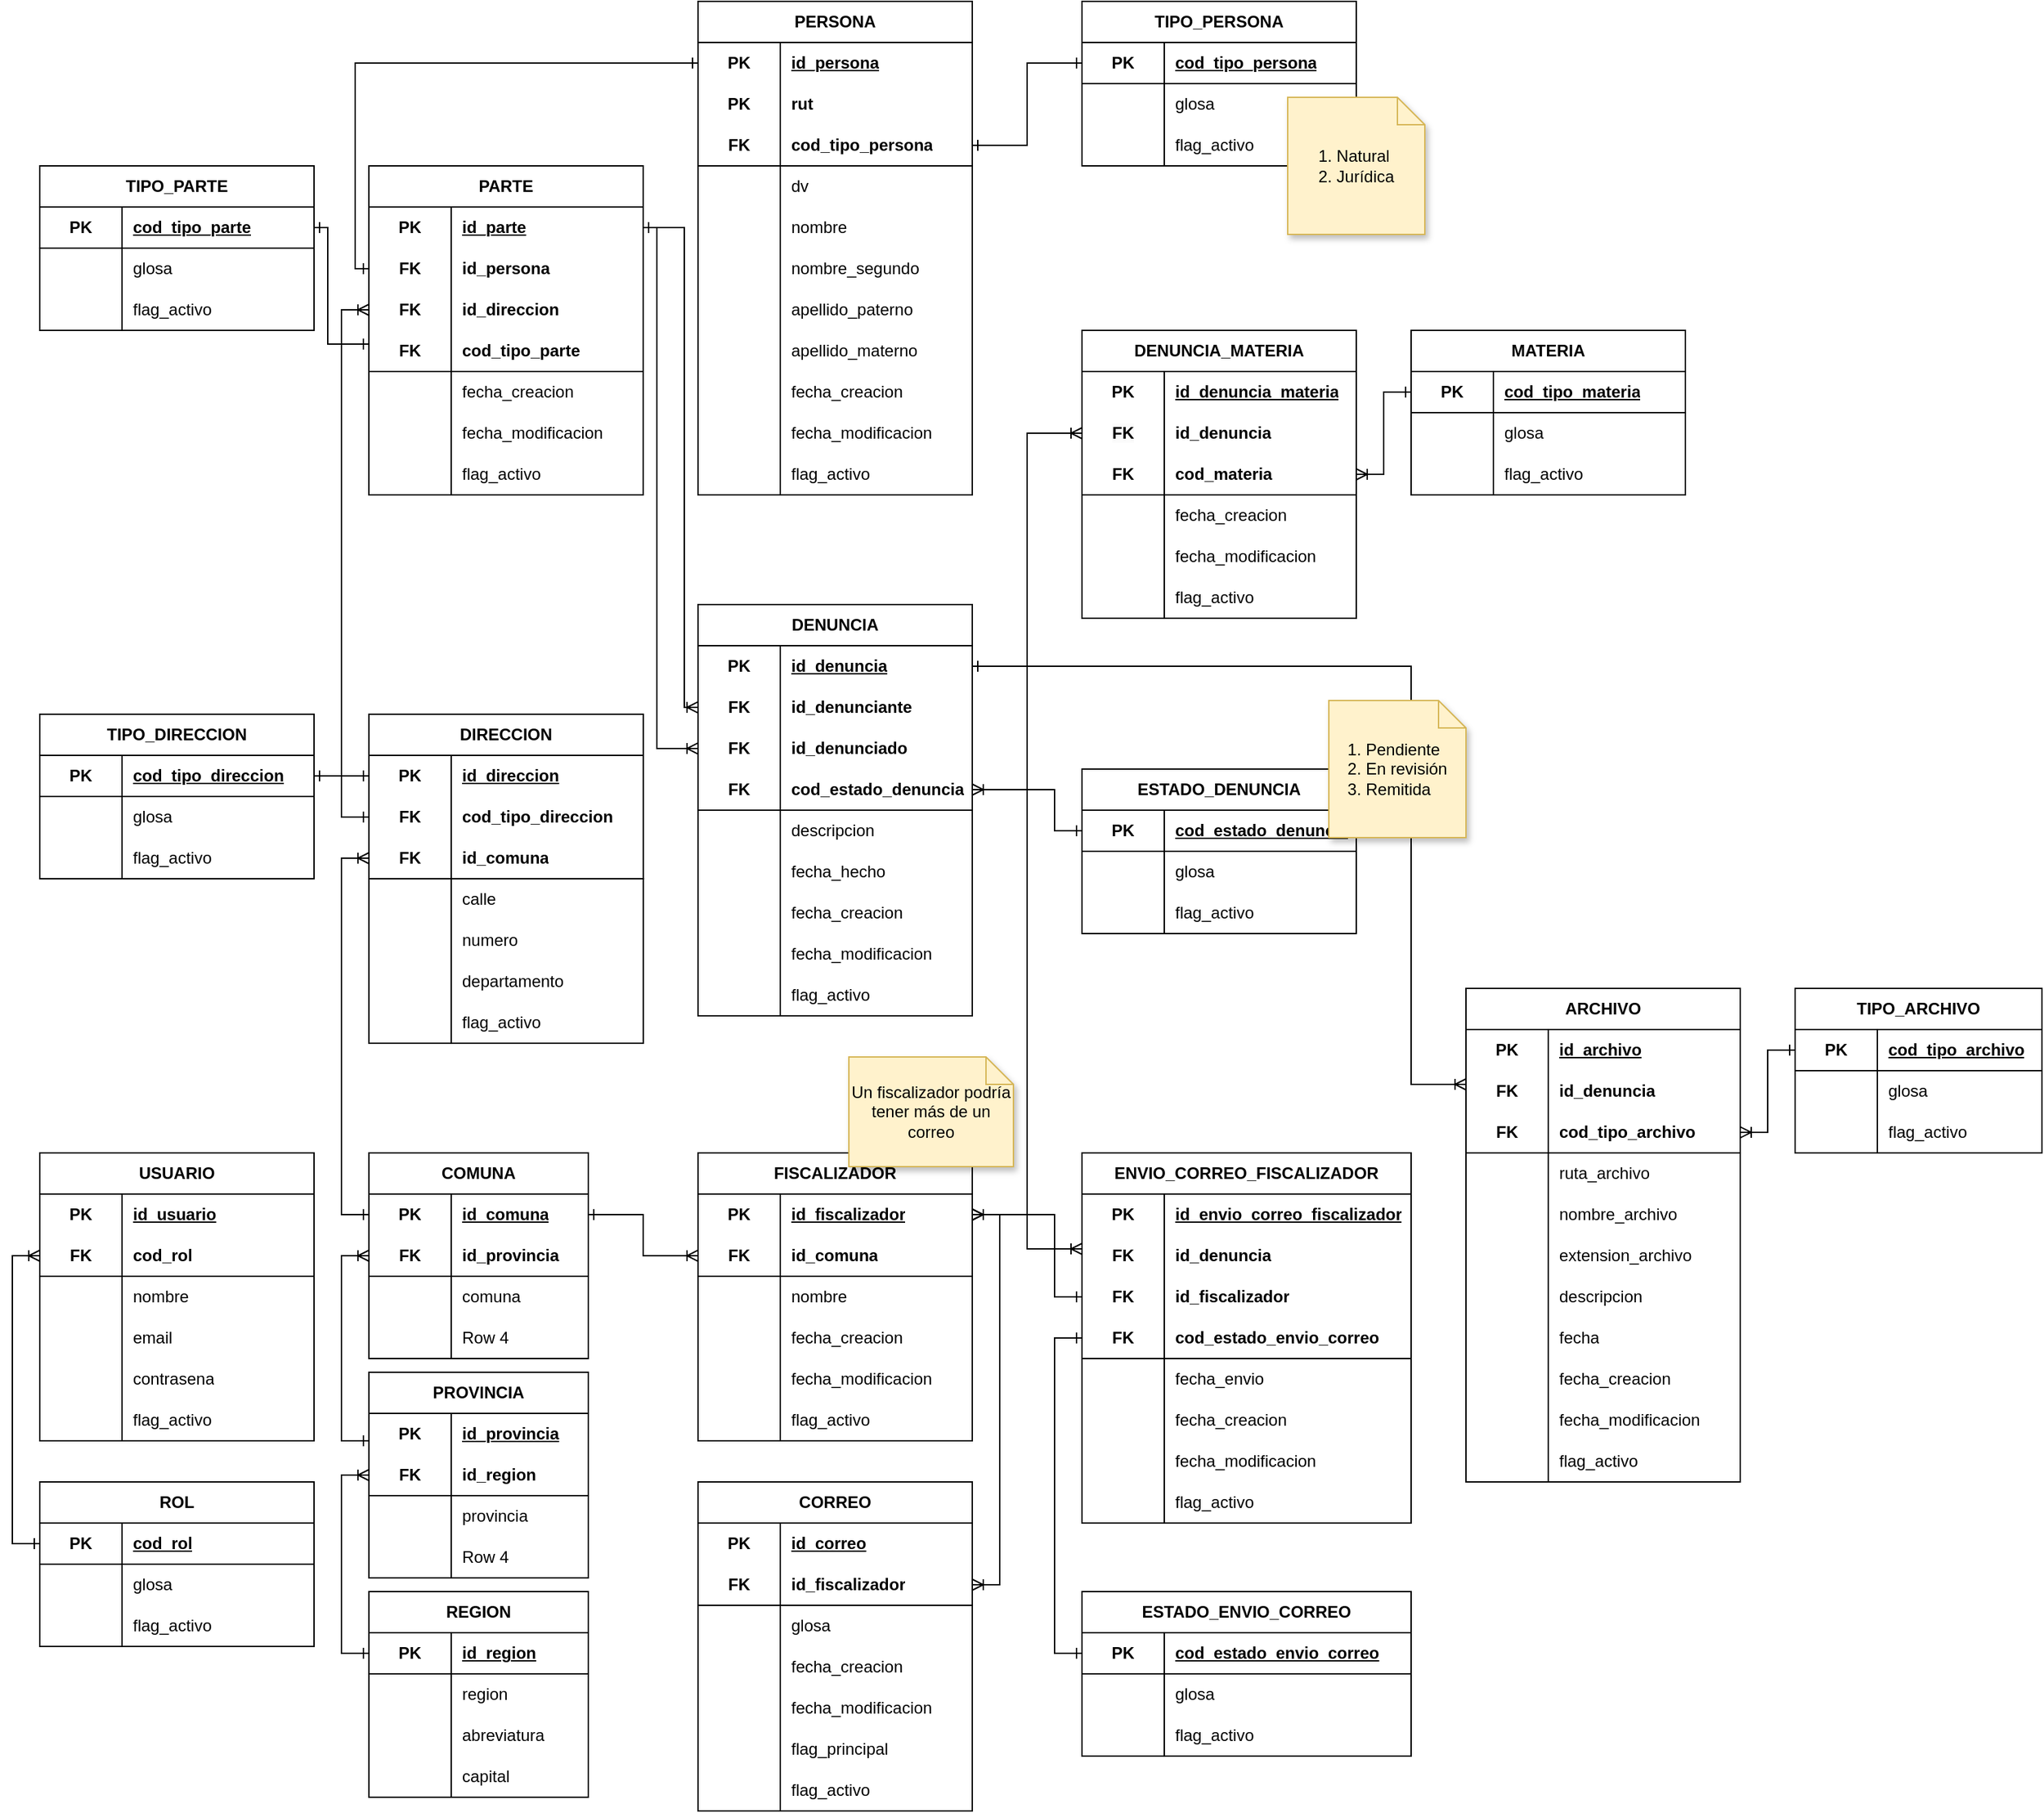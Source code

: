 <mxfile version="22.1.11" type="device">
  <diagram name="Page-1" id="CpqdUaT4-oj_t1N33Mlo">
    <mxGraphModel dx="1183" dy="677" grid="1" gridSize="10" guides="1" tooltips="1" connect="1" arrows="1" fold="1" page="1" pageScale="1" pageWidth="1100" pageHeight="850" math="0" shadow="0">
      <root>
        <mxCell id="0" />
        <mxCell id="1" parent="0" />
        <mxCell id="QxJRPxMJet-DMWclTAMe-1" value="PARTE" style="shape=table;startSize=30;container=1;collapsible=1;childLayout=tableLayout;fixedRows=1;rowLines=0;fontStyle=1;align=center;resizeLast=1;html=1;whiteSpace=wrap;movable=1;resizable=1;rotatable=1;deletable=1;editable=1;locked=0;connectable=1;" parent="1" vertex="1">
          <mxGeometry x="280" y="160" width="200" height="240" as="geometry" />
        </mxCell>
        <mxCell id="QxJRPxMJet-DMWclTAMe-2" value="" style="shape=tableRow;horizontal=0;startSize=0;swimlaneHead=0;swimlaneBody=0;fillColor=none;collapsible=0;dropTarget=0;points=[[0,0.5],[1,0.5]];portConstraint=eastwest;top=0;left=0;right=0;bottom=0;html=1;" parent="QxJRPxMJet-DMWclTAMe-1" vertex="1">
          <mxGeometry y="30" width="200" height="30" as="geometry" />
        </mxCell>
        <mxCell id="QxJRPxMJet-DMWclTAMe-3" value="PK" style="shape=partialRectangle;connectable=0;fillColor=none;top=0;left=0;bottom=0;right=0;fontStyle=1;overflow=hidden;html=1;whiteSpace=wrap;" parent="QxJRPxMJet-DMWclTAMe-2" vertex="1">
          <mxGeometry width="60" height="30" as="geometry">
            <mxRectangle width="60" height="30" as="alternateBounds" />
          </mxGeometry>
        </mxCell>
        <mxCell id="QxJRPxMJet-DMWclTAMe-4" value="id_parte" style="shape=partialRectangle;connectable=0;fillColor=none;top=0;left=0;bottom=0;right=0;align=left;spacingLeft=6;fontStyle=5;overflow=hidden;html=1;whiteSpace=wrap;" parent="QxJRPxMJet-DMWclTAMe-2" vertex="1">
          <mxGeometry x="60" width="140" height="30" as="geometry">
            <mxRectangle width="140" height="30" as="alternateBounds" />
          </mxGeometry>
        </mxCell>
        <mxCell id="QxJRPxMJet-DMWclTAMe-193" value="" style="shape=tableRow;horizontal=0;startSize=0;swimlaneHead=0;swimlaneBody=0;fillColor=none;collapsible=0;dropTarget=0;points=[[0,0.5],[1,0.5]];portConstraint=eastwest;top=0;left=0;right=0;bottom=0;html=1;" parent="QxJRPxMJet-DMWclTAMe-1" vertex="1">
          <mxGeometry y="60" width="200" height="30" as="geometry" />
        </mxCell>
        <mxCell id="QxJRPxMJet-DMWclTAMe-194" value="FK" style="shape=partialRectangle;connectable=0;fillColor=none;top=0;left=0;bottom=0;right=0;fontStyle=1;overflow=hidden;html=1;whiteSpace=wrap;" parent="QxJRPxMJet-DMWclTAMe-193" vertex="1">
          <mxGeometry width="60" height="30" as="geometry">
            <mxRectangle width="60" height="30" as="alternateBounds" />
          </mxGeometry>
        </mxCell>
        <mxCell id="QxJRPxMJet-DMWclTAMe-195" value="id_persona" style="shape=partialRectangle;connectable=0;fillColor=none;top=0;left=0;bottom=0;right=0;align=left;spacingLeft=6;fontStyle=1;overflow=hidden;html=1;whiteSpace=wrap;" parent="QxJRPxMJet-DMWclTAMe-193" vertex="1">
          <mxGeometry x="60" width="140" height="30" as="geometry">
            <mxRectangle width="140" height="30" as="alternateBounds" />
          </mxGeometry>
        </mxCell>
        <mxCell id="unZIjI9qBHlLWAiBXWXc-1" value="" style="shape=tableRow;horizontal=0;startSize=0;swimlaneHead=0;swimlaneBody=0;fillColor=none;collapsible=0;dropTarget=0;points=[[0,0.5],[1,0.5]];portConstraint=eastwest;top=0;left=0;right=0;bottom=0;html=1;" parent="QxJRPxMJet-DMWclTAMe-1" vertex="1">
          <mxGeometry y="90" width="200" height="30" as="geometry" />
        </mxCell>
        <mxCell id="unZIjI9qBHlLWAiBXWXc-2" value="FK" style="shape=partialRectangle;connectable=0;fillColor=none;top=0;left=0;bottom=0;right=0;fontStyle=1;overflow=hidden;html=1;whiteSpace=wrap;" parent="unZIjI9qBHlLWAiBXWXc-1" vertex="1">
          <mxGeometry width="60" height="30" as="geometry">
            <mxRectangle width="60" height="30" as="alternateBounds" />
          </mxGeometry>
        </mxCell>
        <mxCell id="unZIjI9qBHlLWAiBXWXc-3" value="id_direccion" style="shape=partialRectangle;connectable=0;fillColor=none;top=0;left=0;bottom=0;right=0;align=left;spacingLeft=6;fontStyle=1;overflow=hidden;html=1;whiteSpace=wrap;" parent="unZIjI9qBHlLWAiBXWXc-1" vertex="1">
          <mxGeometry x="60" width="140" height="30" as="geometry">
            <mxRectangle width="140" height="30" as="alternateBounds" />
          </mxGeometry>
        </mxCell>
        <mxCell id="QxJRPxMJet-DMWclTAMe-5" value="" style="shape=tableRow;horizontal=0;startSize=0;swimlaneHead=0;swimlaneBody=0;fillColor=none;collapsible=0;dropTarget=0;points=[[0,0.5],[1,0.5]];portConstraint=eastwest;top=0;left=0;right=0;bottom=1;html=1;" parent="QxJRPxMJet-DMWclTAMe-1" vertex="1">
          <mxGeometry y="120" width="200" height="30" as="geometry" />
        </mxCell>
        <mxCell id="QxJRPxMJet-DMWclTAMe-6" value="FK" style="shape=partialRectangle;connectable=0;fillColor=none;top=0;left=0;bottom=0;right=0;fontStyle=1;overflow=hidden;html=1;whiteSpace=wrap;" parent="QxJRPxMJet-DMWclTAMe-5" vertex="1">
          <mxGeometry width="60" height="30" as="geometry">
            <mxRectangle width="60" height="30" as="alternateBounds" />
          </mxGeometry>
        </mxCell>
        <mxCell id="QxJRPxMJet-DMWclTAMe-7" value="cod_tipo_parte" style="shape=partialRectangle;connectable=0;fillColor=none;top=0;left=0;bottom=0;right=0;align=left;spacingLeft=6;fontStyle=1;overflow=hidden;html=1;whiteSpace=wrap;" parent="QxJRPxMJet-DMWclTAMe-5" vertex="1">
          <mxGeometry x="60" width="140" height="30" as="geometry">
            <mxRectangle width="140" height="30" as="alternateBounds" />
          </mxGeometry>
        </mxCell>
        <mxCell id="QxJRPxMJet-DMWclTAMe-8" value="" style="shape=tableRow;horizontal=0;startSize=0;swimlaneHead=0;swimlaneBody=0;fillColor=none;collapsible=0;dropTarget=0;points=[[0,0.5],[1,0.5]];portConstraint=eastwest;top=0;left=0;right=0;bottom=0;html=1;" parent="QxJRPxMJet-DMWclTAMe-1" vertex="1">
          <mxGeometry y="150" width="200" height="30" as="geometry" />
        </mxCell>
        <mxCell id="QxJRPxMJet-DMWclTAMe-9" value="" style="shape=partialRectangle;connectable=0;fillColor=none;top=0;left=0;bottom=0;right=0;editable=1;overflow=hidden;html=1;whiteSpace=wrap;" parent="QxJRPxMJet-DMWclTAMe-8" vertex="1">
          <mxGeometry width="60" height="30" as="geometry">
            <mxRectangle width="60" height="30" as="alternateBounds" />
          </mxGeometry>
        </mxCell>
        <mxCell id="QxJRPxMJet-DMWclTAMe-10" value="fecha_creacion" style="shape=partialRectangle;connectable=0;fillColor=none;top=0;left=0;bottom=0;right=0;align=left;spacingLeft=6;overflow=hidden;html=1;whiteSpace=wrap;" parent="QxJRPxMJet-DMWclTAMe-8" vertex="1">
          <mxGeometry x="60" width="140" height="30" as="geometry">
            <mxRectangle width="140" height="30" as="alternateBounds" />
          </mxGeometry>
        </mxCell>
        <mxCell id="QxJRPxMJet-DMWclTAMe-11" value="" style="shape=tableRow;horizontal=0;startSize=0;swimlaneHead=0;swimlaneBody=0;fillColor=none;collapsible=0;dropTarget=0;points=[[0,0.5],[1,0.5]];portConstraint=eastwest;top=0;left=0;right=0;bottom=0;html=1;" parent="QxJRPxMJet-DMWclTAMe-1" vertex="1">
          <mxGeometry y="180" width="200" height="30" as="geometry" />
        </mxCell>
        <mxCell id="QxJRPxMJet-DMWclTAMe-12" value="" style="shape=partialRectangle;connectable=0;fillColor=none;top=0;left=0;bottom=0;right=0;editable=1;overflow=hidden;html=1;whiteSpace=wrap;" parent="QxJRPxMJet-DMWclTAMe-11" vertex="1">
          <mxGeometry width="60" height="30" as="geometry">
            <mxRectangle width="60" height="30" as="alternateBounds" />
          </mxGeometry>
        </mxCell>
        <mxCell id="QxJRPxMJet-DMWclTAMe-13" value="fecha_modificacion" style="shape=partialRectangle;connectable=0;fillColor=none;top=0;left=0;bottom=0;right=0;align=left;spacingLeft=6;overflow=hidden;html=1;whiteSpace=wrap;" parent="QxJRPxMJet-DMWclTAMe-11" vertex="1">
          <mxGeometry x="60" width="140" height="30" as="geometry">
            <mxRectangle width="140" height="30" as="alternateBounds" />
          </mxGeometry>
        </mxCell>
        <mxCell id="QxJRPxMJet-DMWclTAMe-315" value="" style="shape=tableRow;horizontal=0;startSize=0;swimlaneHead=0;swimlaneBody=0;fillColor=none;collapsible=0;dropTarget=0;points=[[0,0.5],[1,0.5]];portConstraint=eastwest;top=0;left=0;right=0;bottom=0;html=1;" parent="QxJRPxMJet-DMWclTAMe-1" vertex="1">
          <mxGeometry y="210" width="200" height="30" as="geometry" />
        </mxCell>
        <mxCell id="QxJRPxMJet-DMWclTAMe-316" value="" style="shape=partialRectangle;connectable=0;fillColor=none;top=0;left=0;bottom=0;right=0;editable=1;overflow=hidden;html=1;whiteSpace=wrap;" parent="QxJRPxMJet-DMWclTAMe-315" vertex="1">
          <mxGeometry width="60" height="30" as="geometry">
            <mxRectangle width="60" height="30" as="alternateBounds" />
          </mxGeometry>
        </mxCell>
        <mxCell id="QxJRPxMJet-DMWclTAMe-317" value="flag_activo" style="shape=partialRectangle;connectable=0;fillColor=none;top=0;left=0;bottom=0;right=0;align=left;spacingLeft=6;overflow=hidden;html=1;whiteSpace=wrap;" parent="QxJRPxMJet-DMWclTAMe-315" vertex="1">
          <mxGeometry x="60" width="140" height="30" as="geometry">
            <mxRectangle width="140" height="30" as="alternateBounds" />
          </mxGeometry>
        </mxCell>
        <mxCell id="QxJRPxMJet-DMWclTAMe-27" value="PERSONA" style="shape=table;startSize=30;container=1;collapsible=1;childLayout=tableLayout;fixedRows=1;rowLines=0;fontStyle=1;align=center;resizeLast=1;html=1;whiteSpace=wrap;" parent="1" vertex="1">
          <mxGeometry x="520" y="40" width="200" height="360" as="geometry" />
        </mxCell>
        <mxCell id="QxJRPxMJet-DMWclTAMe-28" value="" style="shape=tableRow;horizontal=0;startSize=0;swimlaneHead=0;swimlaneBody=0;fillColor=none;collapsible=0;dropTarget=0;points=[[0,0.5],[1,0.5]];portConstraint=eastwest;top=0;left=0;right=0;bottom=0;html=1;" parent="QxJRPxMJet-DMWclTAMe-27" vertex="1">
          <mxGeometry y="30" width="200" height="30" as="geometry" />
        </mxCell>
        <mxCell id="QxJRPxMJet-DMWclTAMe-29" value="PK" style="shape=partialRectangle;connectable=0;fillColor=none;top=0;left=0;bottom=0;right=0;fontStyle=1;overflow=hidden;html=1;whiteSpace=wrap;" parent="QxJRPxMJet-DMWclTAMe-28" vertex="1">
          <mxGeometry width="60" height="30" as="geometry">
            <mxRectangle width="60" height="30" as="alternateBounds" />
          </mxGeometry>
        </mxCell>
        <mxCell id="QxJRPxMJet-DMWclTAMe-30" value="id_persona" style="shape=partialRectangle;connectable=0;fillColor=none;top=0;left=0;bottom=0;right=0;align=left;spacingLeft=6;fontStyle=5;overflow=hidden;html=1;whiteSpace=wrap;" parent="QxJRPxMJet-DMWclTAMe-28" vertex="1">
          <mxGeometry x="60" width="140" height="30" as="geometry">
            <mxRectangle width="140" height="30" as="alternateBounds" />
          </mxGeometry>
        </mxCell>
        <mxCell id="QxJRPxMJet-DMWclTAMe-288" value="" style="shape=tableRow;horizontal=0;startSize=0;swimlaneHead=0;swimlaneBody=0;fillColor=none;collapsible=0;dropTarget=0;points=[[0,0.5],[1,0.5]];portConstraint=eastwest;top=0;left=0;right=0;bottom=0;html=1;" parent="QxJRPxMJet-DMWclTAMe-27" vertex="1">
          <mxGeometry y="60" width="200" height="30" as="geometry" />
        </mxCell>
        <mxCell id="QxJRPxMJet-DMWclTAMe-289" value="PK" style="shape=partialRectangle;connectable=0;fillColor=none;top=0;left=0;bottom=0;right=0;fontStyle=1;overflow=hidden;html=1;whiteSpace=wrap;" parent="QxJRPxMJet-DMWclTAMe-288" vertex="1">
          <mxGeometry width="60" height="30" as="geometry">
            <mxRectangle width="60" height="30" as="alternateBounds" />
          </mxGeometry>
        </mxCell>
        <mxCell id="QxJRPxMJet-DMWclTAMe-290" value="rut" style="shape=partialRectangle;connectable=0;fillColor=none;top=0;left=0;bottom=0;right=0;align=left;spacingLeft=6;fontStyle=1;overflow=hidden;html=1;whiteSpace=wrap;" parent="QxJRPxMJet-DMWclTAMe-288" vertex="1">
          <mxGeometry x="60" width="140" height="30" as="geometry">
            <mxRectangle width="140" height="30" as="alternateBounds" />
          </mxGeometry>
        </mxCell>
        <mxCell id="QxJRPxMJet-DMWclTAMe-31" value="" style="shape=tableRow;horizontal=0;startSize=0;swimlaneHead=0;swimlaneBody=0;fillColor=none;collapsible=0;dropTarget=0;points=[[0,0.5],[1,0.5]];portConstraint=eastwest;top=0;left=0;right=0;bottom=1;html=1;" parent="QxJRPxMJet-DMWclTAMe-27" vertex="1">
          <mxGeometry y="90" width="200" height="30" as="geometry" />
        </mxCell>
        <mxCell id="QxJRPxMJet-DMWclTAMe-32" value="FK" style="shape=partialRectangle;connectable=0;fillColor=none;top=0;left=0;bottom=0;right=0;fontStyle=1;overflow=hidden;html=1;whiteSpace=wrap;" parent="QxJRPxMJet-DMWclTAMe-31" vertex="1">
          <mxGeometry width="60" height="30" as="geometry">
            <mxRectangle width="60" height="30" as="alternateBounds" />
          </mxGeometry>
        </mxCell>
        <mxCell id="QxJRPxMJet-DMWclTAMe-33" value="cod_tipo_persona" style="shape=partialRectangle;connectable=0;fillColor=none;top=0;left=0;bottom=0;right=0;align=left;spacingLeft=6;fontStyle=1;overflow=hidden;html=1;whiteSpace=wrap;" parent="QxJRPxMJet-DMWclTAMe-31" vertex="1">
          <mxGeometry x="60" width="140" height="30" as="geometry">
            <mxRectangle width="140" height="30" as="alternateBounds" />
          </mxGeometry>
        </mxCell>
        <mxCell id="QxJRPxMJet-DMWclTAMe-34" value="" style="shape=tableRow;horizontal=0;startSize=0;swimlaneHead=0;swimlaneBody=0;fillColor=none;collapsible=0;dropTarget=0;points=[[0,0.5],[1,0.5]];portConstraint=eastwest;top=0;left=0;right=0;bottom=0;html=1;" parent="QxJRPxMJet-DMWclTAMe-27" vertex="1">
          <mxGeometry y="120" width="200" height="30" as="geometry" />
        </mxCell>
        <mxCell id="QxJRPxMJet-DMWclTAMe-35" value="" style="shape=partialRectangle;connectable=0;fillColor=none;top=0;left=0;bottom=0;right=0;editable=1;overflow=hidden;html=1;whiteSpace=wrap;" parent="QxJRPxMJet-DMWclTAMe-34" vertex="1">
          <mxGeometry width="60" height="30" as="geometry">
            <mxRectangle width="60" height="30" as="alternateBounds" />
          </mxGeometry>
        </mxCell>
        <mxCell id="QxJRPxMJet-DMWclTAMe-36" value="dv" style="shape=partialRectangle;connectable=0;fillColor=none;top=0;left=0;bottom=0;right=0;align=left;spacingLeft=6;overflow=hidden;html=1;whiteSpace=wrap;" parent="QxJRPxMJet-DMWclTAMe-34" vertex="1">
          <mxGeometry x="60" width="140" height="30" as="geometry">
            <mxRectangle width="140" height="30" as="alternateBounds" />
          </mxGeometry>
        </mxCell>
        <mxCell id="QxJRPxMJet-DMWclTAMe-37" value="" style="shape=tableRow;horizontal=0;startSize=0;swimlaneHead=0;swimlaneBody=0;fillColor=none;collapsible=0;dropTarget=0;points=[[0,0.5],[1,0.5]];portConstraint=eastwest;top=0;left=0;right=0;bottom=0;html=1;" parent="QxJRPxMJet-DMWclTAMe-27" vertex="1">
          <mxGeometry y="150" width="200" height="30" as="geometry" />
        </mxCell>
        <mxCell id="QxJRPxMJet-DMWclTAMe-38" value="" style="shape=partialRectangle;connectable=0;fillColor=none;top=0;left=0;bottom=0;right=0;editable=1;overflow=hidden;html=1;whiteSpace=wrap;" parent="QxJRPxMJet-DMWclTAMe-37" vertex="1">
          <mxGeometry width="60" height="30" as="geometry">
            <mxRectangle width="60" height="30" as="alternateBounds" />
          </mxGeometry>
        </mxCell>
        <mxCell id="QxJRPxMJet-DMWclTAMe-39" value="nombre" style="shape=partialRectangle;connectable=0;fillColor=none;top=0;left=0;bottom=0;right=0;align=left;spacingLeft=6;overflow=hidden;html=1;whiteSpace=wrap;" parent="QxJRPxMJet-DMWclTAMe-37" vertex="1">
          <mxGeometry x="60" width="140" height="30" as="geometry">
            <mxRectangle width="140" height="30" as="alternateBounds" />
          </mxGeometry>
        </mxCell>
        <mxCell id="QxJRPxMJet-DMWclTAMe-291" value="" style="shape=tableRow;horizontal=0;startSize=0;swimlaneHead=0;swimlaneBody=0;fillColor=none;collapsible=0;dropTarget=0;points=[[0,0.5],[1,0.5]];portConstraint=eastwest;top=0;left=0;right=0;bottom=0;html=1;" parent="QxJRPxMJet-DMWclTAMe-27" vertex="1">
          <mxGeometry y="180" width="200" height="30" as="geometry" />
        </mxCell>
        <mxCell id="QxJRPxMJet-DMWclTAMe-292" value="" style="shape=partialRectangle;connectable=0;fillColor=none;top=0;left=0;bottom=0;right=0;editable=1;overflow=hidden;html=1;whiteSpace=wrap;" parent="QxJRPxMJet-DMWclTAMe-291" vertex="1">
          <mxGeometry width="60" height="30" as="geometry">
            <mxRectangle width="60" height="30" as="alternateBounds" />
          </mxGeometry>
        </mxCell>
        <mxCell id="QxJRPxMJet-DMWclTAMe-293" value="nombre_segundo" style="shape=partialRectangle;connectable=0;fillColor=none;top=0;left=0;bottom=0;right=0;align=left;spacingLeft=6;overflow=hidden;html=1;whiteSpace=wrap;" parent="QxJRPxMJet-DMWclTAMe-291" vertex="1">
          <mxGeometry x="60" width="140" height="30" as="geometry">
            <mxRectangle width="140" height="30" as="alternateBounds" />
          </mxGeometry>
        </mxCell>
        <mxCell id="QxJRPxMJet-DMWclTAMe-294" value="" style="shape=tableRow;horizontal=0;startSize=0;swimlaneHead=0;swimlaneBody=0;fillColor=none;collapsible=0;dropTarget=0;points=[[0,0.5],[1,0.5]];portConstraint=eastwest;top=0;left=0;right=0;bottom=0;html=1;" parent="QxJRPxMJet-DMWclTAMe-27" vertex="1">
          <mxGeometry y="210" width="200" height="30" as="geometry" />
        </mxCell>
        <mxCell id="QxJRPxMJet-DMWclTAMe-295" value="" style="shape=partialRectangle;connectable=0;fillColor=none;top=0;left=0;bottom=0;right=0;editable=1;overflow=hidden;html=1;whiteSpace=wrap;" parent="QxJRPxMJet-DMWclTAMe-294" vertex="1">
          <mxGeometry width="60" height="30" as="geometry">
            <mxRectangle width="60" height="30" as="alternateBounds" />
          </mxGeometry>
        </mxCell>
        <mxCell id="QxJRPxMJet-DMWclTAMe-296" value="apellido_paterno" style="shape=partialRectangle;connectable=0;fillColor=none;top=0;left=0;bottom=0;right=0;align=left;spacingLeft=6;overflow=hidden;html=1;whiteSpace=wrap;" parent="QxJRPxMJet-DMWclTAMe-294" vertex="1">
          <mxGeometry x="60" width="140" height="30" as="geometry">
            <mxRectangle width="140" height="30" as="alternateBounds" />
          </mxGeometry>
        </mxCell>
        <mxCell id="QxJRPxMJet-DMWclTAMe-297" value="" style="shape=tableRow;horizontal=0;startSize=0;swimlaneHead=0;swimlaneBody=0;fillColor=none;collapsible=0;dropTarget=0;points=[[0,0.5],[1,0.5]];portConstraint=eastwest;top=0;left=0;right=0;bottom=0;html=1;" parent="QxJRPxMJet-DMWclTAMe-27" vertex="1">
          <mxGeometry y="240" width="200" height="30" as="geometry" />
        </mxCell>
        <mxCell id="QxJRPxMJet-DMWclTAMe-298" value="" style="shape=partialRectangle;connectable=0;fillColor=none;top=0;left=0;bottom=0;right=0;editable=1;overflow=hidden;html=1;whiteSpace=wrap;" parent="QxJRPxMJet-DMWclTAMe-297" vertex="1">
          <mxGeometry width="60" height="30" as="geometry">
            <mxRectangle width="60" height="30" as="alternateBounds" />
          </mxGeometry>
        </mxCell>
        <mxCell id="QxJRPxMJet-DMWclTAMe-299" value="apellido_materno" style="shape=partialRectangle;connectable=0;fillColor=none;top=0;left=0;bottom=0;right=0;align=left;spacingLeft=6;overflow=hidden;html=1;whiteSpace=wrap;" parent="QxJRPxMJet-DMWclTAMe-297" vertex="1">
          <mxGeometry x="60" width="140" height="30" as="geometry">
            <mxRectangle width="140" height="30" as="alternateBounds" />
          </mxGeometry>
        </mxCell>
        <mxCell id="QxJRPxMJet-DMWclTAMe-300" value="" style="shape=tableRow;horizontal=0;startSize=0;swimlaneHead=0;swimlaneBody=0;fillColor=none;collapsible=0;dropTarget=0;points=[[0,0.5],[1,0.5]];portConstraint=eastwest;top=0;left=0;right=0;bottom=0;html=1;" parent="QxJRPxMJet-DMWclTAMe-27" vertex="1">
          <mxGeometry y="270" width="200" height="30" as="geometry" />
        </mxCell>
        <mxCell id="QxJRPxMJet-DMWclTAMe-301" value="" style="shape=partialRectangle;connectable=0;fillColor=none;top=0;left=0;bottom=0;right=0;editable=1;overflow=hidden;html=1;whiteSpace=wrap;" parent="QxJRPxMJet-DMWclTAMe-300" vertex="1">
          <mxGeometry width="60" height="30" as="geometry">
            <mxRectangle width="60" height="30" as="alternateBounds" />
          </mxGeometry>
        </mxCell>
        <mxCell id="QxJRPxMJet-DMWclTAMe-302" value="fecha_creacion" style="shape=partialRectangle;connectable=0;fillColor=none;top=0;left=0;bottom=0;right=0;align=left;spacingLeft=6;overflow=hidden;html=1;whiteSpace=wrap;" parent="QxJRPxMJet-DMWclTAMe-300" vertex="1">
          <mxGeometry x="60" width="140" height="30" as="geometry">
            <mxRectangle width="140" height="30" as="alternateBounds" />
          </mxGeometry>
        </mxCell>
        <mxCell id="QxJRPxMJet-DMWclTAMe-303" value="" style="shape=tableRow;horizontal=0;startSize=0;swimlaneHead=0;swimlaneBody=0;fillColor=none;collapsible=0;dropTarget=0;points=[[0,0.5],[1,0.5]];portConstraint=eastwest;top=0;left=0;right=0;bottom=0;html=1;" parent="QxJRPxMJet-DMWclTAMe-27" vertex="1">
          <mxGeometry y="300" width="200" height="30" as="geometry" />
        </mxCell>
        <mxCell id="QxJRPxMJet-DMWclTAMe-304" value="" style="shape=partialRectangle;connectable=0;fillColor=none;top=0;left=0;bottom=0;right=0;editable=1;overflow=hidden;html=1;whiteSpace=wrap;" parent="QxJRPxMJet-DMWclTAMe-303" vertex="1">
          <mxGeometry width="60" height="30" as="geometry">
            <mxRectangle width="60" height="30" as="alternateBounds" />
          </mxGeometry>
        </mxCell>
        <mxCell id="QxJRPxMJet-DMWclTAMe-305" value="fecha_modificacion" style="shape=partialRectangle;connectable=0;fillColor=none;top=0;left=0;bottom=0;right=0;align=left;spacingLeft=6;overflow=hidden;html=1;whiteSpace=wrap;" parent="QxJRPxMJet-DMWclTAMe-303" vertex="1">
          <mxGeometry x="60" width="140" height="30" as="geometry">
            <mxRectangle width="140" height="30" as="alternateBounds" />
          </mxGeometry>
        </mxCell>
        <mxCell id="QxJRPxMJet-DMWclTAMe-306" value="" style="shape=tableRow;horizontal=0;startSize=0;swimlaneHead=0;swimlaneBody=0;fillColor=none;collapsible=0;dropTarget=0;points=[[0,0.5],[1,0.5]];portConstraint=eastwest;top=0;left=0;right=0;bottom=0;html=1;" parent="QxJRPxMJet-DMWclTAMe-27" vertex="1">
          <mxGeometry y="330" width="200" height="30" as="geometry" />
        </mxCell>
        <mxCell id="QxJRPxMJet-DMWclTAMe-307" value="" style="shape=partialRectangle;connectable=0;fillColor=none;top=0;left=0;bottom=0;right=0;editable=1;overflow=hidden;html=1;whiteSpace=wrap;" parent="QxJRPxMJet-DMWclTAMe-306" vertex="1">
          <mxGeometry width="60" height="30" as="geometry">
            <mxRectangle width="60" height="30" as="alternateBounds" />
          </mxGeometry>
        </mxCell>
        <mxCell id="QxJRPxMJet-DMWclTAMe-308" value="flag_activo" style="shape=partialRectangle;connectable=0;fillColor=none;top=0;left=0;bottom=0;right=0;align=left;spacingLeft=6;overflow=hidden;html=1;whiteSpace=wrap;" parent="QxJRPxMJet-DMWclTAMe-306" vertex="1">
          <mxGeometry x="60" width="140" height="30" as="geometry">
            <mxRectangle width="140" height="30" as="alternateBounds" />
          </mxGeometry>
        </mxCell>
        <mxCell id="QxJRPxMJet-DMWclTAMe-40" value="DENUNCIA" style="shape=table;startSize=30;container=1;collapsible=1;childLayout=tableLayout;fixedRows=1;rowLines=0;fontStyle=1;align=center;resizeLast=1;html=1;whiteSpace=wrap;swimlaneLine=1;" parent="1" vertex="1">
          <mxGeometry x="520" y="480" width="200" height="300" as="geometry" />
        </mxCell>
        <mxCell id="QxJRPxMJet-DMWclTAMe-41" value="" style="shape=tableRow;horizontal=0;startSize=0;swimlaneHead=0;swimlaneBody=0;fillColor=none;collapsible=0;dropTarget=0;points=[[0,0.5],[1,0.5]];portConstraint=eastwest;top=0;left=0;right=0;bottom=0;html=1;" parent="QxJRPxMJet-DMWclTAMe-40" vertex="1">
          <mxGeometry y="30" width="200" height="30" as="geometry" />
        </mxCell>
        <mxCell id="QxJRPxMJet-DMWclTAMe-42" value="PK" style="shape=partialRectangle;connectable=0;fillColor=none;top=0;left=0;bottom=0;right=0;fontStyle=1;overflow=hidden;html=1;whiteSpace=wrap;" parent="QxJRPxMJet-DMWclTAMe-41" vertex="1">
          <mxGeometry width="60" height="30" as="geometry">
            <mxRectangle width="60" height="30" as="alternateBounds" />
          </mxGeometry>
        </mxCell>
        <mxCell id="QxJRPxMJet-DMWclTAMe-43" value="id_denuncia" style="shape=partialRectangle;connectable=0;fillColor=none;top=0;left=0;bottom=0;right=0;align=left;spacingLeft=6;fontStyle=5;overflow=hidden;html=1;whiteSpace=wrap;" parent="QxJRPxMJet-DMWclTAMe-41" vertex="1">
          <mxGeometry x="60" width="140" height="30" as="geometry">
            <mxRectangle width="140" height="30" as="alternateBounds" />
          </mxGeometry>
        </mxCell>
        <mxCell id="QxJRPxMJet-DMWclTAMe-186" value="" style="shape=tableRow;horizontal=0;startSize=0;swimlaneHead=0;swimlaneBody=0;fillColor=none;collapsible=0;dropTarget=0;points=[[0,0.5],[1,0.5]];portConstraint=eastwest;top=0;left=0;right=0;bottom=0;html=1;" parent="QxJRPxMJet-DMWclTAMe-40" vertex="1">
          <mxGeometry y="60" width="200" height="30" as="geometry" />
        </mxCell>
        <mxCell id="QxJRPxMJet-DMWclTAMe-187" value="FK" style="shape=partialRectangle;connectable=0;fillColor=none;top=0;left=0;bottom=0;right=0;fontStyle=1;overflow=hidden;html=1;whiteSpace=wrap;" parent="QxJRPxMJet-DMWclTAMe-186" vertex="1">
          <mxGeometry width="60" height="30" as="geometry">
            <mxRectangle width="60" height="30" as="alternateBounds" />
          </mxGeometry>
        </mxCell>
        <mxCell id="QxJRPxMJet-DMWclTAMe-188" value="id_denunciante" style="shape=partialRectangle;connectable=0;fillColor=none;top=0;left=0;bottom=0;right=0;align=left;spacingLeft=6;fontStyle=1;overflow=hidden;html=1;whiteSpace=wrap;" parent="QxJRPxMJet-DMWclTAMe-186" vertex="1">
          <mxGeometry x="60" width="140" height="30" as="geometry">
            <mxRectangle width="140" height="30" as="alternateBounds" />
          </mxGeometry>
        </mxCell>
        <mxCell id="QxJRPxMJet-DMWclTAMe-207" value="" style="shape=tableRow;horizontal=0;startSize=0;swimlaneHead=0;swimlaneBody=0;fillColor=none;collapsible=0;dropTarget=0;points=[[0,0.5],[1,0.5]];portConstraint=eastwest;top=0;left=0;right=0;bottom=0;html=1;" parent="QxJRPxMJet-DMWclTAMe-40" vertex="1">
          <mxGeometry y="90" width="200" height="30" as="geometry" />
        </mxCell>
        <mxCell id="QxJRPxMJet-DMWclTAMe-208" value="FK" style="shape=partialRectangle;connectable=0;fillColor=none;top=0;left=0;bottom=0;right=0;fontStyle=1;overflow=hidden;html=1;whiteSpace=wrap;" parent="QxJRPxMJet-DMWclTAMe-207" vertex="1">
          <mxGeometry width="60" height="30" as="geometry">
            <mxRectangle width="60" height="30" as="alternateBounds" />
          </mxGeometry>
        </mxCell>
        <mxCell id="QxJRPxMJet-DMWclTAMe-209" value="id_denunciado" style="shape=partialRectangle;connectable=0;fillColor=none;top=0;left=0;bottom=0;right=0;align=left;spacingLeft=6;fontStyle=1;overflow=hidden;html=1;whiteSpace=wrap;" parent="QxJRPxMJet-DMWclTAMe-207" vertex="1">
          <mxGeometry x="60" width="140" height="30" as="geometry">
            <mxRectangle width="140" height="30" as="alternateBounds" />
          </mxGeometry>
        </mxCell>
        <mxCell id="QxJRPxMJet-DMWclTAMe-183" value="" style="shape=tableRow;horizontal=0;startSize=0;swimlaneHead=0;swimlaneBody=0;fillColor=none;collapsible=0;dropTarget=0;points=[[0,0.5],[1,0.5]];portConstraint=eastwest;top=0;left=0;right=0;bottom=1;html=1;strokeColor=inherit;swimlaneLine=0;" parent="QxJRPxMJet-DMWclTAMe-40" vertex="1">
          <mxGeometry y="120" width="200" height="30" as="geometry" />
        </mxCell>
        <mxCell id="QxJRPxMJet-DMWclTAMe-184" value="FK" style="shape=partialRectangle;connectable=0;fillColor=none;top=0;left=0;bottom=0;right=0;fontStyle=1;overflow=hidden;html=1;whiteSpace=wrap;strokeColor=inherit;" parent="QxJRPxMJet-DMWclTAMe-183" vertex="1">
          <mxGeometry width="60" height="30" as="geometry">
            <mxRectangle width="60" height="30" as="alternateBounds" />
          </mxGeometry>
        </mxCell>
        <mxCell id="QxJRPxMJet-DMWclTAMe-185" value="cod_estado_denuncia" style="shape=partialRectangle;connectable=0;fillColor=none;top=0;left=0;bottom=0;right=0;align=left;spacingLeft=6;fontStyle=1;overflow=hidden;html=1;whiteSpace=wrap;strokeColor=inherit;" parent="QxJRPxMJet-DMWclTAMe-183" vertex="1">
          <mxGeometry x="60" width="140" height="30" as="geometry">
            <mxRectangle width="140" height="30" as="alternateBounds" />
          </mxGeometry>
        </mxCell>
        <mxCell id="QxJRPxMJet-DMWclTAMe-223" value="" style="shape=tableRow;horizontal=0;startSize=0;swimlaneHead=0;swimlaneBody=0;fillColor=none;collapsible=0;dropTarget=0;points=[[0,0.5],[1,0.5]];portConstraint=eastwest;top=0;left=0;right=0;bottom=0;html=1;" parent="QxJRPxMJet-DMWclTAMe-40" vertex="1">
          <mxGeometry y="150" width="200" height="30" as="geometry" />
        </mxCell>
        <mxCell id="QxJRPxMJet-DMWclTAMe-224" value="" style="shape=partialRectangle;connectable=0;fillColor=none;top=0;left=0;bottom=0;right=0;editable=1;overflow=hidden;html=1;whiteSpace=wrap;" parent="QxJRPxMJet-DMWclTAMe-223" vertex="1">
          <mxGeometry width="60" height="30" as="geometry">
            <mxRectangle width="60" height="30" as="alternateBounds" />
          </mxGeometry>
        </mxCell>
        <mxCell id="QxJRPxMJet-DMWclTAMe-225" value="descripcion" style="shape=partialRectangle;connectable=0;fillColor=none;top=0;left=0;bottom=0;right=0;align=left;spacingLeft=6;overflow=hidden;html=1;whiteSpace=wrap;" parent="QxJRPxMJet-DMWclTAMe-223" vertex="1">
          <mxGeometry x="60" width="140" height="30" as="geometry">
            <mxRectangle width="140" height="30" as="alternateBounds" />
          </mxGeometry>
        </mxCell>
        <mxCell id="QxJRPxMJet-DMWclTAMe-47" value="" style="shape=tableRow;horizontal=0;startSize=0;swimlaneHead=0;swimlaneBody=0;fillColor=none;collapsible=0;dropTarget=0;points=[[0,0.5],[1,0.5]];portConstraint=eastwest;top=0;left=0;right=0;bottom=0;html=1;" parent="QxJRPxMJet-DMWclTAMe-40" vertex="1">
          <mxGeometry y="180" width="200" height="30" as="geometry" />
        </mxCell>
        <mxCell id="QxJRPxMJet-DMWclTAMe-48" value="" style="shape=partialRectangle;connectable=0;fillColor=none;top=0;left=0;bottom=0;right=0;editable=1;overflow=hidden;html=1;whiteSpace=wrap;" parent="QxJRPxMJet-DMWclTAMe-47" vertex="1">
          <mxGeometry width="60" height="30" as="geometry">
            <mxRectangle width="60" height="30" as="alternateBounds" />
          </mxGeometry>
        </mxCell>
        <mxCell id="QxJRPxMJet-DMWclTAMe-49" value="fecha_hecho" style="shape=partialRectangle;connectable=0;fillColor=none;top=0;left=0;bottom=0;right=0;align=left;spacingLeft=6;overflow=hidden;html=1;whiteSpace=wrap;" parent="QxJRPxMJet-DMWclTAMe-47" vertex="1">
          <mxGeometry x="60" width="140" height="30" as="geometry">
            <mxRectangle width="140" height="30" as="alternateBounds" />
          </mxGeometry>
        </mxCell>
        <mxCell id="QxJRPxMJet-DMWclTAMe-50" value="" style="shape=tableRow;horizontal=0;startSize=0;swimlaneHead=0;swimlaneBody=0;fillColor=none;collapsible=0;dropTarget=0;points=[[0,0.5],[1,0.5]];portConstraint=eastwest;top=0;left=0;right=0;bottom=0;html=1;" parent="QxJRPxMJet-DMWclTAMe-40" vertex="1">
          <mxGeometry y="210" width="200" height="30" as="geometry" />
        </mxCell>
        <mxCell id="QxJRPxMJet-DMWclTAMe-51" value="" style="shape=partialRectangle;connectable=0;fillColor=none;top=0;left=0;bottom=0;right=0;editable=1;overflow=hidden;html=1;whiteSpace=wrap;" parent="QxJRPxMJet-DMWclTAMe-50" vertex="1">
          <mxGeometry width="60" height="30" as="geometry">
            <mxRectangle width="60" height="30" as="alternateBounds" />
          </mxGeometry>
        </mxCell>
        <mxCell id="QxJRPxMJet-DMWclTAMe-52" value="fecha_creacion" style="shape=partialRectangle;connectable=0;fillColor=none;top=0;left=0;bottom=0;right=0;align=left;spacingLeft=6;overflow=hidden;html=1;whiteSpace=wrap;" parent="QxJRPxMJet-DMWclTAMe-50" vertex="1">
          <mxGeometry x="60" width="140" height="30" as="geometry">
            <mxRectangle width="140" height="30" as="alternateBounds" />
          </mxGeometry>
        </mxCell>
        <mxCell id="QxJRPxMJet-DMWclTAMe-220" value="" style="shape=tableRow;horizontal=0;startSize=0;swimlaneHead=0;swimlaneBody=0;fillColor=none;collapsible=0;dropTarget=0;points=[[0,0.5],[1,0.5]];portConstraint=eastwest;top=0;left=0;right=0;bottom=0;html=1;" parent="QxJRPxMJet-DMWclTAMe-40" vertex="1">
          <mxGeometry y="240" width="200" height="30" as="geometry" />
        </mxCell>
        <mxCell id="QxJRPxMJet-DMWclTAMe-221" value="" style="shape=partialRectangle;connectable=0;fillColor=none;top=0;left=0;bottom=0;right=0;editable=1;overflow=hidden;html=1;whiteSpace=wrap;" parent="QxJRPxMJet-DMWclTAMe-220" vertex="1">
          <mxGeometry width="60" height="30" as="geometry">
            <mxRectangle width="60" height="30" as="alternateBounds" />
          </mxGeometry>
        </mxCell>
        <mxCell id="QxJRPxMJet-DMWclTAMe-222" value="fecha_modificacion" style="shape=partialRectangle;connectable=0;fillColor=none;top=0;left=0;bottom=0;right=0;align=left;spacingLeft=6;overflow=hidden;html=1;whiteSpace=wrap;" parent="QxJRPxMJet-DMWclTAMe-220" vertex="1">
          <mxGeometry x="60" width="140" height="30" as="geometry">
            <mxRectangle width="140" height="30" as="alternateBounds" />
          </mxGeometry>
        </mxCell>
        <mxCell id="QxJRPxMJet-DMWclTAMe-282" value="" style="shape=tableRow;horizontal=0;startSize=0;swimlaneHead=0;swimlaneBody=0;fillColor=none;collapsible=0;dropTarget=0;points=[[0,0.5],[1,0.5]];portConstraint=eastwest;top=0;left=0;right=0;bottom=0;html=1;" parent="QxJRPxMJet-DMWclTAMe-40" vertex="1">
          <mxGeometry y="270" width="200" height="30" as="geometry" />
        </mxCell>
        <mxCell id="QxJRPxMJet-DMWclTAMe-283" value="" style="shape=partialRectangle;connectable=0;fillColor=none;top=0;left=0;bottom=0;right=0;editable=1;overflow=hidden;html=1;whiteSpace=wrap;" parent="QxJRPxMJet-DMWclTAMe-282" vertex="1">
          <mxGeometry width="60" height="30" as="geometry">
            <mxRectangle width="60" height="30" as="alternateBounds" />
          </mxGeometry>
        </mxCell>
        <mxCell id="QxJRPxMJet-DMWclTAMe-284" value="flag_activo" style="shape=partialRectangle;connectable=0;fillColor=none;top=0;left=0;bottom=0;right=0;align=left;spacingLeft=6;overflow=hidden;html=1;whiteSpace=wrap;" parent="QxJRPxMJet-DMWclTAMe-282" vertex="1">
          <mxGeometry x="60" width="140" height="30" as="geometry">
            <mxRectangle width="140" height="30" as="alternateBounds" />
          </mxGeometry>
        </mxCell>
        <mxCell id="QxJRPxMJet-DMWclTAMe-53" value="DIRECCION" style="shape=table;startSize=30;container=1;collapsible=1;childLayout=tableLayout;fixedRows=1;rowLines=0;fontStyle=1;align=center;resizeLast=1;html=1;whiteSpace=wrap;" parent="1" vertex="1">
          <mxGeometry x="280.04" y="560" width="200.09" height="240" as="geometry" />
        </mxCell>
        <mxCell id="QxJRPxMJet-DMWclTAMe-54" value="" style="shape=tableRow;horizontal=0;startSize=0;swimlaneHead=0;swimlaneBody=0;fillColor=none;collapsible=0;dropTarget=0;points=[[0,0.5],[1,0.5]];portConstraint=eastwest;top=0;left=0;right=0;bottom=0;html=1;" parent="QxJRPxMJet-DMWclTAMe-53" vertex="1">
          <mxGeometry y="30" width="200.09" height="30" as="geometry" />
        </mxCell>
        <mxCell id="QxJRPxMJet-DMWclTAMe-55" value="PK" style="shape=partialRectangle;connectable=0;fillColor=none;top=0;left=0;bottom=0;right=0;fontStyle=1;overflow=hidden;html=1;whiteSpace=wrap;" parent="QxJRPxMJet-DMWclTAMe-54" vertex="1">
          <mxGeometry width="60" height="30" as="geometry">
            <mxRectangle width="60" height="30" as="alternateBounds" />
          </mxGeometry>
        </mxCell>
        <mxCell id="QxJRPxMJet-DMWclTAMe-56" value="id_direccion" style="shape=partialRectangle;connectable=0;fillColor=none;top=0;left=0;bottom=0;right=0;align=left;spacingLeft=6;fontStyle=5;overflow=hidden;html=1;whiteSpace=wrap;" parent="QxJRPxMJet-DMWclTAMe-54" vertex="1">
          <mxGeometry x="60" width="140.09" height="30" as="geometry">
            <mxRectangle width="140.09" height="30" as="alternateBounds" />
          </mxGeometry>
        </mxCell>
        <mxCell id="jmP3DIuTMRUXSt8jp_wt-45" value="" style="shape=tableRow;horizontal=0;startSize=0;swimlaneHead=0;swimlaneBody=0;fillColor=none;collapsible=0;dropTarget=0;points=[[0,0.5],[1,0.5]];portConstraint=eastwest;top=0;left=0;right=0;bottom=0;html=1;" parent="QxJRPxMJet-DMWclTAMe-53" vertex="1">
          <mxGeometry y="60" width="200.09" height="30" as="geometry" />
        </mxCell>
        <mxCell id="jmP3DIuTMRUXSt8jp_wt-46" value="FK" style="shape=partialRectangle;connectable=0;fillColor=none;top=0;left=0;bottom=0;right=0;fontStyle=1;overflow=hidden;html=1;whiteSpace=wrap;" parent="jmP3DIuTMRUXSt8jp_wt-45" vertex="1">
          <mxGeometry width="60" height="30" as="geometry">
            <mxRectangle width="60" height="30" as="alternateBounds" />
          </mxGeometry>
        </mxCell>
        <mxCell id="jmP3DIuTMRUXSt8jp_wt-47" value="cod_tipo_direccion" style="shape=partialRectangle;connectable=0;fillColor=none;top=0;left=0;bottom=0;right=0;align=left;spacingLeft=6;fontStyle=1;overflow=hidden;html=1;whiteSpace=wrap;" parent="jmP3DIuTMRUXSt8jp_wt-45" vertex="1">
          <mxGeometry x="60" width="140.09" height="30" as="geometry">
            <mxRectangle width="140.09" height="30" as="alternateBounds" />
          </mxGeometry>
        </mxCell>
        <mxCell id="QxJRPxMJet-DMWclTAMe-57" value="" style="shape=tableRow;horizontal=0;startSize=0;swimlaneHead=0;swimlaneBody=0;fillColor=none;collapsible=0;dropTarget=0;points=[[0,0.5],[1,0.5]];portConstraint=eastwest;top=0;left=0;right=0;bottom=1;html=1;" parent="QxJRPxMJet-DMWclTAMe-53" vertex="1">
          <mxGeometry y="90" width="200.09" height="30" as="geometry" />
        </mxCell>
        <mxCell id="QxJRPxMJet-DMWclTAMe-58" value="FK" style="shape=partialRectangle;connectable=0;fillColor=none;top=0;left=0;bottom=0;right=0;fontStyle=1;overflow=hidden;html=1;whiteSpace=wrap;" parent="QxJRPxMJet-DMWclTAMe-57" vertex="1">
          <mxGeometry width="60" height="30" as="geometry">
            <mxRectangle width="60" height="30" as="alternateBounds" />
          </mxGeometry>
        </mxCell>
        <mxCell id="QxJRPxMJet-DMWclTAMe-59" value="id_comuna" style="shape=partialRectangle;connectable=0;fillColor=none;top=0;left=0;bottom=0;right=0;align=left;spacingLeft=6;fontStyle=1;overflow=hidden;html=1;whiteSpace=wrap;" parent="QxJRPxMJet-DMWclTAMe-57" vertex="1">
          <mxGeometry x="60" width="140.09" height="30" as="geometry">
            <mxRectangle width="140.09" height="30" as="alternateBounds" />
          </mxGeometry>
        </mxCell>
        <mxCell id="QxJRPxMJet-DMWclTAMe-60" value="" style="shape=tableRow;horizontal=0;startSize=0;swimlaneHead=0;swimlaneBody=0;fillColor=none;collapsible=0;dropTarget=0;points=[[0,0.5],[1,0.5]];portConstraint=eastwest;top=0;left=0;right=0;bottom=0;html=1;" parent="QxJRPxMJet-DMWclTAMe-53" vertex="1">
          <mxGeometry y="120" width="200.09" height="30" as="geometry" />
        </mxCell>
        <mxCell id="QxJRPxMJet-DMWclTAMe-61" value="" style="shape=partialRectangle;connectable=0;fillColor=none;top=0;left=0;bottom=0;right=0;editable=1;overflow=hidden;html=1;whiteSpace=wrap;" parent="QxJRPxMJet-DMWclTAMe-60" vertex="1">
          <mxGeometry width="60" height="30" as="geometry">
            <mxRectangle width="60" height="30" as="alternateBounds" />
          </mxGeometry>
        </mxCell>
        <mxCell id="QxJRPxMJet-DMWclTAMe-62" value="calle" style="shape=partialRectangle;connectable=0;fillColor=none;top=0;left=0;bottom=0;right=0;align=left;spacingLeft=6;overflow=hidden;html=1;whiteSpace=wrap;" parent="QxJRPxMJet-DMWclTAMe-60" vertex="1">
          <mxGeometry x="60" width="140.09" height="30" as="geometry">
            <mxRectangle width="140.09" height="30" as="alternateBounds" />
          </mxGeometry>
        </mxCell>
        <mxCell id="QxJRPxMJet-DMWclTAMe-63" value="" style="shape=tableRow;horizontal=0;startSize=0;swimlaneHead=0;swimlaneBody=0;fillColor=none;collapsible=0;dropTarget=0;points=[[0,0.5],[1,0.5]];portConstraint=eastwest;top=0;left=0;right=0;bottom=0;html=1;" parent="QxJRPxMJet-DMWclTAMe-53" vertex="1">
          <mxGeometry y="150" width="200.09" height="30" as="geometry" />
        </mxCell>
        <mxCell id="QxJRPxMJet-DMWclTAMe-64" value="" style="shape=partialRectangle;connectable=0;fillColor=none;top=0;left=0;bottom=0;right=0;editable=1;overflow=hidden;html=1;whiteSpace=wrap;" parent="QxJRPxMJet-DMWclTAMe-63" vertex="1">
          <mxGeometry width="60" height="30" as="geometry">
            <mxRectangle width="60" height="30" as="alternateBounds" />
          </mxGeometry>
        </mxCell>
        <mxCell id="QxJRPxMJet-DMWclTAMe-65" value="numero" style="shape=partialRectangle;connectable=0;fillColor=none;top=0;left=0;bottom=0;right=0;align=left;spacingLeft=6;overflow=hidden;html=1;whiteSpace=wrap;" parent="QxJRPxMJet-DMWclTAMe-63" vertex="1">
          <mxGeometry x="60" width="140.09" height="30" as="geometry">
            <mxRectangle width="140.09" height="30" as="alternateBounds" />
          </mxGeometry>
        </mxCell>
        <mxCell id="QxJRPxMJet-DMWclTAMe-249" value="" style="shape=tableRow;horizontal=0;startSize=0;swimlaneHead=0;swimlaneBody=0;fillColor=none;collapsible=0;dropTarget=0;points=[[0,0.5],[1,0.5]];portConstraint=eastwest;top=0;left=0;right=0;bottom=0;html=1;" parent="QxJRPxMJet-DMWclTAMe-53" vertex="1">
          <mxGeometry y="180" width="200.09" height="30" as="geometry" />
        </mxCell>
        <mxCell id="QxJRPxMJet-DMWclTAMe-250" value="" style="shape=partialRectangle;connectable=0;fillColor=none;top=0;left=0;bottom=0;right=0;editable=1;overflow=hidden;html=1;whiteSpace=wrap;" parent="QxJRPxMJet-DMWclTAMe-249" vertex="1">
          <mxGeometry width="60" height="30" as="geometry">
            <mxRectangle width="60" height="30" as="alternateBounds" />
          </mxGeometry>
        </mxCell>
        <mxCell id="QxJRPxMJet-DMWclTAMe-251" value="departamento" style="shape=partialRectangle;connectable=0;fillColor=none;top=0;left=0;bottom=0;right=0;align=left;spacingLeft=6;overflow=hidden;html=1;whiteSpace=wrap;" parent="QxJRPxMJet-DMWclTAMe-249" vertex="1">
          <mxGeometry x="60" width="140.09" height="30" as="geometry">
            <mxRectangle width="140.09" height="30" as="alternateBounds" />
          </mxGeometry>
        </mxCell>
        <mxCell id="QxJRPxMJet-DMWclTAMe-252" value="" style="shape=tableRow;horizontal=0;startSize=0;swimlaneHead=0;swimlaneBody=0;fillColor=none;collapsible=0;dropTarget=0;points=[[0,0.5],[1,0.5]];portConstraint=eastwest;top=0;left=0;right=0;bottom=0;html=1;" parent="QxJRPxMJet-DMWclTAMe-53" vertex="1">
          <mxGeometry y="210" width="200.09" height="30" as="geometry" />
        </mxCell>
        <mxCell id="QxJRPxMJet-DMWclTAMe-253" value="" style="shape=partialRectangle;connectable=0;fillColor=none;top=0;left=0;bottom=0;right=0;editable=1;overflow=hidden;html=1;whiteSpace=wrap;" parent="QxJRPxMJet-DMWclTAMe-252" vertex="1">
          <mxGeometry width="60" height="30" as="geometry">
            <mxRectangle width="60" height="30" as="alternateBounds" />
          </mxGeometry>
        </mxCell>
        <mxCell id="QxJRPxMJet-DMWclTAMe-254" value="flag_activo" style="shape=partialRectangle;connectable=0;fillColor=none;top=0;left=0;bottom=0;right=0;align=left;spacingLeft=6;overflow=hidden;html=1;whiteSpace=wrap;" parent="QxJRPxMJet-DMWclTAMe-252" vertex="1">
          <mxGeometry x="60" width="140.09" height="30" as="geometry">
            <mxRectangle width="140.09" height="30" as="alternateBounds" />
          </mxGeometry>
        </mxCell>
        <mxCell id="QxJRPxMJet-DMWclTAMe-66" value="COMUNA" style="shape=table;startSize=30;container=1;collapsible=1;childLayout=tableLayout;fixedRows=1;rowLines=0;fontStyle=1;align=center;resizeLast=1;html=1;whiteSpace=wrap;" parent="1" vertex="1">
          <mxGeometry x="280.04" y="880" width="159.96" height="150" as="geometry" />
        </mxCell>
        <mxCell id="QxJRPxMJet-DMWclTAMe-67" value="" style="shape=tableRow;horizontal=0;startSize=0;swimlaneHead=0;swimlaneBody=0;fillColor=none;collapsible=0;dropTarget=0;points=[[0,0.5],[1,0.5]];portConstraint=eastwest;top=0;left=0;right=0;bottom=0;html=1;" parent="QxJRPxMJet-DMWclTAMe-66" vertex="1">
          <mxGeometry y="30" width="159.96" height="30" as="geometry" />
        </mxCell>
        <mxCell id="QxJRPxMJet-DMWclTAMe-68" value="PK" style="shape=partialRectangle;connectable=0;fillColor=none;top=0;left=0;bottom=0;right=0;fontStyle=1;overflow=hidden;html=1;whiteSpace=wrap;" parent="QxJRPxMJet-DMWclTAMe-67" vertex="1">
          <mxGeometry width="60" height="30" as="geometry">
            <mxRectangle width="60" height="30" as="alternateBounds" />
          </mxGeometry>
        </mxCell>
        <mxCell id="QxJRPxMJet-DMWclTAMe-69" value="id_comuna" style="shape=partialRectangle;connectable=0;fillColor=none;top=0;left=0;bottom=0;right=0;align=left;spacingLeft=6;fontStyle=5;overflow=hidden;html=1;whiteSpace=wrap;" parent="QxJRPxMJet-DMWclTAMe-67" vertex="1">
          <mxGeometry x="60" width="99.96" height="30" as="geometry">
            <mxRectangle width="99.96" height="30" as="alternateBounds" />
          </mxGeometry>
        </mxCell>
        <mxCell id="QxJRPxMJet-DMWclTAMe-70" value="" style="shape=tableRow;horizontal=0;startSize=0;swimlaneHead=0;swimlaneBody=0;fillColor=none;collapsible=0;dropTarget=0;points=[[0,0.5],[1,0.5]];portConstraint=eastwest;top=0;left=0;right=0;bottom=1;html=1;" parent="QxJRPxMJet-DMWclTAMe-66" vertex="1">
          <mxGeometry y="60" width="159.96" height="30" as="geometry" />
        </mxCell>
        <mxCell id="QxJRPxMJet-DMWclTAMe-71" value="FK" style="shape=partialRectangle;connectable=0;fillColor=none;top=0;left=0;bottom=0;right=0;fontStyle=1;overflow=hidden;html=1;whiteSpace=wrap;" parent="QxJRPxMJet-DMWclTAMe-70" vertex="1">
          <mxGeometry width="60" height="30" as="geometry">
            <mxRectangle width="60" height="30" as="alternateBounds" />
          </mxGeometry>
        </mxCell>
        <mxCell id="QxJRPxMJet-DMWclTAMe-72" value="id_provincia" style="shape=partialRectangle;connectable=0;fillColor=none;top=0;left=0;bottom=0;right=0;align=left;spacingLeft=6;fontStyle=1;overflow=hidden;html=1;whiteSpace=wrap;" parent="QxJRPxMJet-DMWclTAMe-70" vertex="1">
          <mxGeometry x="60" width="99.96" height="30" as="geometry">
            <mxRectangle width="99.96" height="30" as="alternateBounds" />
          </mxGeometry>
        </mxCell>
        <mxCell id="QxJRPxMJet-DMWclTAMe-73" value="" style="shape=tableRow;horizontal=0;startSize=0;swimlaneHead=0;swimlaneBody=0;fillColor=none;collapsible=0;dropTarget=0;points=[[0,0.5],[1,0.5]];portConstraint=eastwest;top=0;left=0;right=0;bottom=0;html=1;" parent="QxJRPxMJet-DMWclTAMe-66" vertex="1">
          <mxGeometry y="90" width="159.96" height="30" as="geometry" />
        </mxCell>
        <mxCell id="QxJRPxMJet-DMWclTAMe-74" value="" style="shape=partialRectangle;connectable=0;fillColor=none;top=0;left=0;bottom=0;right=0;editable=1;overflow=hidden;html=1;whiteSpace=wrap;" parent="QxJRPxMJet-DMWclTAMe-73" vertex="1">
          <mxGeometry width="60" height="30" as="geometry">
            <mxRectangle width="60" height="30" as="alternateBounds" />
          </mxGeometry>
        </mxCell>
        <mxCell id="QxJRPxMJet-DMWclTAMe-75" value="comuna" style="shape=partialRectangle;connectable=0;fillColor=none;top=0;left=0;bottom=0;right=0;align=left;spacingLeft=6;overflow=hidden;html=1;whiteSpace=wrap;" parent="QxJRPxMJet-DMWclTAMe-73" vertex="1">
          <mxGeometry x="60" width="99.96" height="30" as="geometry">
            <mxRectangle width="99.96" height="30" as="alternateBounds" />
          </mxGeometry>
        </mxCell>
        <mxCell id="QxJRPxMJet-DMWclTAMe-76" value="" style="shape=tableRow;horizontal=0;startSize=0;swimlaneHead=0;swimlaneBody=0;fillColor=none;collapsible=0;dropTarget=0;points=[[0,0.5],[1,0.5]];portConstraint=eastwest;top=0;left=0;right=0;bottom=0;html=1;" parent="QxJRPxMJet-DMWclTAMe-66" vertex="1">
          <mxGeometry y="120" width="159.96" height="30" as="geometry" />
        </mxCell>
        <mxCell id="QxJRPxMJet-DMWclTAMe-77" value="" style="shape=partialRectangle;connectable=0;fillColor=none;top=0;left=0;bottom=0;right=0;editable=1;overflow=hidden;html=1;whiteSpace=wrap;" parent="QxJRPxMJet-DMWclTAMe-76" vertex="1">
          <mxGeometry width="60" height="30" as="geometry">
            <mxRectangle width="60" height="30" as="alternateBounds" />
          </mxGeometry>
        </mxCell>
        <mxCell id="QxJRPxMJet-DMWclTAMe-78" value="Row 4" style="shape=partialRectangle;connectable=0;fillColor=none;top=0;left=0;bottom=0;right=0;align=left;spacingLeft=6;overflow=hidden;html=1;whiteSpace=wrap;" parent="QxJRPxMJet-DMWclTAMe-76" vertex="1">
          <mxGeometry x="60" width="99.96" height="30" as="geometry">
            <mxRectangle width="99.96" height="30" as="alternateBounds" />
          </mxGeometry>
        </mxCell>
        <mxCell id="QxJRPxMJet-DMWclTAMe-79" value="REGION" style="shape=table;startSize=30;container=1;collapsible=1;childLayout=tableLayout;fixedRows=1;rowLines=0;fontStyle=1;align=center;resizeLast=1;html=1;whiteSpace=wrap;" parent="1" vertex="1">
          <mxGeometry x="280.04" y="1200" width="159.96" height="150" as="geometry" />
        </mxCell>
        <mxCell id="QxJRPxMJet-DMWclTAMe-83" value="" style="shape=tableRow;horizontal=0;startSize=0;swimlaneHead=0;swimlaneBody=0;fillColor=none;collapsible=0;dropTarget=0;points=[[0,0.5],[1,0.5]];portConstraint=eastwest;top=0;left=0;right=0;bottom=1;html=1;" parent="QxJRPxMJet-DMWclTAMe-79" vertex="1">
          <mxGeometry y="30" width="159.96" height="30" as="geometry" />
        </mxCell>
        <mxCell id="QxJRPxMJet-DMWclTAMe-84" value="PK" style="shape=partialRectangle;connectable=0;fillColor=none;top=0;left=0;bottom=0;right=0;fontStyle=1;overflow=hidden;html=1;whiteSpace=wrap;" parent="QxJRPxMJet-DMWclTAMe-83" vertex="1">
          <mxGeometry width="60" height="30" as="geometry">
            <mxRectangle width="60" height="30" as="alternateBounds" />
          </mxGeometry>
        </mxCell>
        <mxCell id="QxJRPxMJet-DMWclTAMe-85" value="id_region" style="shape=partialRectangle;connectable=0;fillColor=none;top=0;left=0;bottom=0;right=0;align=left;spacingLeft=6;fontStyle=5;overflow=hidden;html=1;whiteSpace=wrap;" parent="QxJRPxMJet-DMWclTAMe-83" vertex="1">
          <mxGeometry x="60" width="99.96" height="30" as="geometry">
            <mxRectangle width="99.96" height="30" as="alternateBounds" />
          </mxGeometry>
        </mxCell>
        <mxCell id="QxJRPxMJet-DMWclTAMe-86" value="" style="shape=tableRow;horizontal=0;startSize=0;swimlaneHead=0;swimlaneBody=0;fillColor=none;collapsible=0;dropTarget=0;points=[[0,0.5],[1,0.5]];portConstraint=eastwest;top=0;left=0;right=0;bottom=0;html=1;" parent="QxJRPxMJet-DMWclTAMe-79" vertex="1">
          <mxGeometry y="60" width="159.96" height="30" as="geometry" />
        </mxCell>
        <mxCell id="QxJRPxMJet-DMWclTAMe-87" value="" style="shape=partialRectangle;connectable=0;fillColor=none;top=0;left=0;bottom=0;right=0;editable=1;overflow=hidden;html=1;whiteSpace=wrap;" parent="QxJRPxMJet-DMWclTAMe-86" vertex="1">
          <mxGeometry width="60" height="30" as="geometry">
            <mxRectangle width="60" height="30" as="alternateBounds" />
          </mxGeometry>
        </mxCell>
        <mxCell id="QxJRPxMJet-DMWclTAMe-88" value="region" style="shape=partialRectangle;connectable=0;fillColor=none;top=0;left=0;bottom=0;right=0;align=left;spacingLeft=6;overflow=hidden;html=1;whiteSpace=wrap;" parent="QxJRPxMJet-DMWclTAMe-86" vertex="1">
          <mxGeometry x="60" width="99.96" height="30" as="geometry">
            <mxRectangle width="99.96" height="30" as="alternateBounds" />
          </mxGeometry>
        </mxCell>
        <mxCell id="QxJRPxMJet-DMWclTAMe-89" value="" style="shape=tableRow;horizontal=0;startSize=0;swimlaneHead=0;swimlaneBody=0;fillColor=none;collapsible=0;dropTarget=0;points=[[0,0.5],[1,0.5]];portConstraint=eastwest;top=0;left=0;right=0;bottom=0;html=1;" parent="QxJRPxMJet-DMWclTAMe-79" vertex="1">
          <mxGeometry y="90" width="159.96" height="30" as="geometry" />
        </mxCell>
        <mxCell id="QxJRPxMJet-DMWclTAMe-90" value="" style="shape=partialRectangle;connectable=0;fillColor=none;top=0;left=0;bottom=0;right=0;editable=1;overflow=hidden;html=1;whiteSpace=wrap;" parent="QxJRPxMJet-DMWclTAMe-89" vertex="1">
          <mxGeometry width="60" height="30" as="geometry">
            <mxRectangle width="60" height="30" as="alternateBounds" />
          </mxGeometry>
        </mxCell>
        <mxCell id="QxJRPxMJet-DMWclTAMe-91" value="abreviatura" style="shape=partialRectangle;connectable=0;fillColor=none;top=0;left=0;bottom=0;right=0;align=left;spacingLeft=6;overflow=hidden;html=1;whiteSpace=wrap;" parent="QxJRPxMJet-DMWclTAMe-89" vertex="1">
          <mxGeometry x="60" width="99.96" height="30" as="geometry">
            <mxRectangle width="99.96" height="30" as="alternateBounds" />
          </mxGeometry>
        </mxCell>
        <mxCell id="QxJRPxMJet-DMWclTAMe-309" value="" style="shape=tableRow;horizontal=0;startSize=0;swimlaneHead=0;swimlaneBody=0;fillColor=none;collapsible=0;dropTarget=0;points=[[0,0.5],[1,0.5]];portConstraint=eastwest;top=0;left=0;right=0;bottom=0;html=1;" parent="QxJRPxMJet-DMWclTAMe-79" vertex="1">
          <mxGeometry y="120" width="159.96" height="30" as="geometry" />
        </mxCell>
        <mxCell id="QxJRPxMJet-DMWclTAMe-310" value="" style="shape=partialRectangle;connectable=0;fillColor=none;top=0;left=0;bottom=0;right=0;editable=1;overflow=hidden;html=1;whiteSpace=wrap;" parent="QxJRPxMJet-DMWclTAMe-309" vertex="1">
          <mxGeometry width="60" height="30" as="geometry">
            <mxRectangle width="60" height="30" as="alternateBounds" />
          </mxGeometry>
        </mxCell>
        <mxCell id="QxJRPxMJet-DMWclTAMe-311" value="capital" style="shape=partialRectangle;connectable=0;fillColor=none;top=0;left=0;bottom=0;right=0;align=left;spacingLeft=6;overflow=hidden;html=1;whiteSpace=wrap;" parent="QxJRPxMJet-DMWclTAMe-309" vertex="1">
          <mxGeometry x="60" width="99.96" height="30" as="geometry">
            <mxRectangle width="99.96" height="30" as="alternateBounds" />
          </mxGeometry>
        </mxCell>
        <mxCell id="QxJRPxMJet-DMWclTAMe-92" value="PROVINCIA" style="shape=table;startSize=30;container=1;collapsible=1;childLayout=tableLayout;fixedRows=1;rowLines=0;fontStyle=1;align=center;resizeLast=1;html=1;whiteSpace=wrap;" parent="1" vertex="1">
          <mxGeometry x="280.04" y="1040" width="159.96" height="150" as="geometry" />
        </mxCell>
        <mxCell id="QxJRPxMJet-DMWclTAMe-93" value="" style="shape=tableRow;horizontal=0;startSize=0;swimlaneHead=0;swimlaneBody=0;fillColor=none;collapsible=0;dropTarget=0;points=[[0,0.5],[1,0.5]];portConstraint=eastwest;top=0;left=0;right=0;bottom=0;html=1;" parent="QxJRPxMJet-DMWclTAMe-92" vertex="1">
          <mxGeometry y="30" width="159.96" height="30" as="geometry" />
        </mxCell>
        <mxCell id="QxJRPxMJet-DMWclTAMe-94" value="PK" style="shape=partialRectangle;connectable=0;fillColor=none;top=0;left=0;bottom=0;right=0;fontStyle=1;overflow=hidden;html=1;whiteSpace=wrap;" parent="QxJRPxMJet-DMWclTAMe-93" vertex="1">
          <mxGeometry width="60" height="30" as="geometry">
            <mxRectangle width="60" height="30" as="alternateBounds" />
          </mxGeometry>
        </mxCell>
        <mxCell id="QxJRPxMJet-DMWclTAMe-95" value="id_provincia" style="shape=partialRectangle;connectable=0;fillColor=none;top=0;left=0;bottom=0;right=0;align=left;spacingLeft=6;fontStyle=5;overflow=hidden;html=1;whiteSpace=wrap;" parent="QxJRPxMJet-DMWclTAMe-93" vertex="1">
          <mxGeometry x="60" width="99.96" height="30" as="geometry">
            <mxRectangle width="99.96" height="30" as="alternateBounds" />
          </mxGeometry>
        </mxCell>
        <mxCell id="QxJRPxMJet-DMWclTAMe-96" value="" style="shape=tableRow;horizontal=0;startSize=0;swimlaneHead=0;swimlaneBody=0;fillColor=none;collapsible=0;dropTarget=0;points=[[0,0.5],[1,0.5]];portConstraint=eastwest;top=0;left=0;right=0;bottom=1;html=1;" parent="QxJRPxMJet-DMWclTAMe-92" vertex="1">
          <mxGeometry y="60" width="159.96" height="30" as="geometry" />
        </mxCell>
        <mxCell id="QxJRPxMJet-DMWclTAMe-97" value="FK" style="shape=partialRectangle;connectable=0;fillColor=none;top=0;left=0;bottom=0;right=0;fontStyle=1;overflow=hidden;html=1;whiteSpace=wrap;" parent="QxJRPxMJet-DMWclTAMe-96" vertex="1">
          <mxGeometry width="60" height="30" as="geometry">
            <mxRectangle width="60" height="30" as="alternateBounds" />
          </mxGeometry>
        </mxCell>
        <mxCell id="QxJRPxMJet-DMWclTAMe-98" value="id_region" style="shape=partialRectangle;connectable=0;fillColor=none;top=0;left=0;bottom=0;right=0;align=left;spacingLeft=6;fontStyle=1;overflow=hidden;html=1;whiteSpace=wrap;" parent="QxJRPxMJet-DMWclTAMe-96" vertex="1">
          <mxGeometry x="60" width="99.96" height="30" as="geometry">
            <mxRectangle width="99.96" height="30" as="alternateBounds" />
          </mxGeometry>
        </mxCell>
        <mxCell id="QxJRPxMJet-DMWclTAMe-99" value="" style="shape=tableRow;horizontal=0;startSize=0;swimlaneHead=0;swimlaneBody=0;fillColor=none;collapsible=0;dropTarget=0;points=[[0,0.5],[1,0.5]];portConstraint=eastwest;top=0;left=0;right=0;bottom=0;html=1;" parent="QxJRPxMJet-DMWclTAMe-92" vertex="1">
          <mxGeometry y="90" width="159.96" height="30" as="geometry" />
        </mxCell>
        <mxCell id="QxJRPxMJet-DMWclTAMe-100" value="" style="shape=partialRectangle;connectable=0;fillColor=none;top=0;left=0;bottom=0;right=0;editable=1;overflow=hidden;html=1;whiteSpace=wrap;" parent="QxJRPxMJet-DMWclTAMe-99" vertex="1">
          <mxGeometry width="60" height="30" as="geometry">
            <mxRectangle width="60" height="30" as="alternateBounds" />
          </mxGeometry>
        </mxCell>
        <mxCell id="QxJRPxMJet-DMWclTAMe-101" value="provincia" style="shape=partialRectangle;connectable=0;fillColor=none;top=0;left=0;bottom=0;right=0;align=left;spacingLeft=6;overflow=hidden;html=1;whiteSpace=wrap;" parent="QxJRPxMJet-DMWclTAMe-99" vertex="1">
          <mxGeometry x="60" width="99.96" height="30" as="geometry">
            <mxRectangle width="99.96" height="30" as="alternateBounds" />
          </mxGeometry>
        </mxCell>
        <mxCell id="QxJRPxMJet-DMWclTAMe-102" value="" style="shape=tableRow;horizontal=0;startSize=0;swimlaneHead=0;swimlaneBody=0;fillColor=none;collapsible=0;dropTarget=0;points=[[0,0.5],[1,0.5]];portConstraint=eastwest;top=0;left=0;right=0;bottom=0;html=1;" parent="QxJRPxMJet-DMWclTAMe-92" vertex="1">
          <mxGeometry y="120" width="159.96" height="30" as="geometry" />
        </mxCell>
        <mxCell id="QxJRPxMJet-DMWclTAMe-103" value="" style="shape=partialRectangle;connectable=0;fillColor=none;top=0;left=0;bottom=0;right=0;editable=1;overflow=hidden;html=1;whiteSpace=wrap;" parent="QxJRPxMJet-DMWclTAMe-102" vertex="1">
          <mxGeometry width="60" height="30" as="geometry">
            <mxRectangle width="60" height="30" as="alternateBounds" />
          </mxGeometry>
        </mxCell>
        <mxCell id="QxJRPxMJet-DMWclTAMe-104" value="Row 4" style="shape=partialRectangle;connectable=0;fillColor=none;top=0;left=0;bottom=0;right=0;align=left;spacingLeft=6;overflow=hidden;html=1;whiteSpace=wrap;" parent="QxJRPxMJet-DMWclTAMe-102" vertex="1">
          <mxGeometry x="60" width="99.96" height="30" as="geometry">
            <mxRectangle width="99.96" height="30" as="alternateBounds" />
          </mxGeometry>
        </mxCell>
        <mxCell id="QxJRPxMJet-DMWclTAMe-118" value="TIPO_ARCHIVO" style="shape=table;startSize=30;container=1;collapsible=1;childLayout=tableLayout;fixedRows=1;rowLines=0;fontStyle=1;align=center;resizeLast=1;html=1;whiteSpace=wrap;" parent="1" vertex="1">
          <mxGeometry x="1320" y="760" width="180" height="120" as="geometry" />
        </mxCell>
        <mxCell id="QxJRPxMJet-DMWclTAMe-122" value="" style="shape=tableRow;horizontal=0;startSize=0;swimlaneHead=0;swimlaneBody=0;fillColor=none;collapsible=0;dropTarget=0;points=[[0,0.5],[1,0.5]];portConstraint=eastwest;top=0;left=0;right=0;bottom=1;html=1;" parent="QxJRPxMJet-DMWclTAMe-118" vertex="1">
          <mxGeometry y="30" width="180" height="30" as="geometry" />
        </mxCell>
        <mxCell id="QxJRPxMJet-DMWclTAMe-123" value="PK" style="shape=partialRectangle;connectable=0;fillColor=none;top=0;left=0;bottom=0;right=0;fontStyle=1;overflow=hidden;html=1;whiteSpace=wrap;" parent="QxJRPxMJet-DMWclTAMe-122" vertex="1">
          <mxGeometry width="60" height="30" as="geometry">
            <mxRectangle width="60" height="30" as="alternateBounds" />
          </mxGeometry>
        </mxCell>
        <mxCell id="QxJRPxMJet-DMWclTAMe-124" value="cod_tipo_archivo" style="shape=partialRectangle;connectable=0;fillColor=none;top=0;left=0;bottom=0;right=0;align=left;spacingLeft=6;fontStyle=5;overflow=hidden;html=1;whiteSpace=wrap;" parent="QxJRPxMJet-DMWclTAMe-122" vertex="1">
          <mxGeometry x="60" width="120" height="30" as="geometry">
            <mxRectangle width="120" height="30" as="alternateBounds" />
          </mxGeometry>
        </mxCell>
        <mxCell id="QxJRPxMJet-DMWclTAMe-125" value="" style="shape=tableRow;horizontal=0;startSize=0;swimlaneHead=0;swimlaneBody=0;fillColor=none;collapsible=0;dropTarget=0;points=[[0,0.5],[1,0.5]];portConstraint=eastwest;top=0;left=0;right=0;bottom=0;html=1;" parent="QxJRPxMJet-DMWclTAMe-118" vertex="1">
          <mxGeometry y="60" width="180" height="30" as="geometry" />
        </mxCell>
        <mxCell id="QxJRPxMJet-DMWclTAMe-126" value="" style="shape=partialRectangle;connectable=0;fillColor=none;top=0;left=0;bottom=0;right=0;editable=1;overflow=hidden;html=1;whiteSpace=wrap;" parent="QxJRPxMJet-DMWclTAMe-125" vertex="1">
          <mxGeometry width="60" height="30" as="geometry">
            <mxRectangle width="60" height="30" as="alternateBounds" />
          </mxGeometry>
        </mxCell>
        <mxCell id="QxJRPxMJet-DMWclTAMe-127" value="glosa" style="shape=partialRectangle;connectable=0;fillColor=none;top=0;left=0;bottom=0;right=0;align=left;spacingLeft=6;overflow=hidden;html=1;whiteSpace=wrap;" parent="QxJRPxMJet-DMWclTAMe-125" vertex="1">
          <mxGeometry x="60" width="120" height="30" as="geometry">
            <mxRectangle width="120" height="30" as="alternateBounds" />
          </mxGeometry>
        </mxCell>
        <mxCell id="QxJRPxMJet-DMWclTAMe-128" value="" style="shape=tableRow;horizontal=0;startSize=0;swimlaneHead=0;swimlaneBody=0;fillColor=none;collapsible=0;dropTarget=0;points=[[0,0.5],[1,0.5]];portConstraint=eastwest;top=0;left=0;right=0;bottom=0;html=1;" parent="QxJRPxMJet-DMWclTAMe-118" vertex="1">
          <mxGeometry y="90" width="180" height="30" as="geometry" />
        </mxCell>
        <mxCell id="QxJRPxMJet-DMWclTAMe-129" value="" style="shape=partialRectangle;connectable=0;fillColor=none;top=0;left=0;bottom=0;right=0;editable=1;overflow=hidden;html=1;whiteSpace=wrap;" parent="QxJRPxMJet-DMWclTAMe-128" vertex="1">
          <mxGeometry width="60" height="30" as="geometry">
            <mxRectangle width="60" height="30" as="alternateBounds" />
          </mxGeometry>
        </mxCell>
        <mxCell id="QxJRPxMJet-DMWclTAMe-130" value="flag_activo" style="shape=partialRectangle;connectable=0;fillColor=none;top=0;left=0;bottom=0;right=0;align=left;spacingLeft=6;overflow=hidden;html=1;whiteSpace=wrap;" parent="QxJRPxMJet-DMWclTAMe-128" vertex="1">
          <mxGeometry x="60" width="120" height="30" as="geometry">
            <mxRectangle width="120" height="30" as="alternateBounds" />
          </mxGeometry>
        </mxCell>
        <mxCell id="QxJRPxMJet-DMWclTAMe-131" value="DENUNCIA_MATERIA" style="shape=table;startSize=30;container=1;collapsible=1;childLayout=tableLayout;fixedRows=1;rowLines=0;fontStyle=1;align=center;resizeLast=1;html=1;whiteSpace=wrap;" parent="1" vertex="1">
          <mxGeometry x="800" y="280" width="200" height="210" as="geometry" />
        </mxCell>
        <mxCell id="QxJRPxMJet-DMWclTAMe-132" value="" style="shape=tableRow;horizontal=0;startSize=0;swimlaneHead=0;swimlaneBody=0;fillColor=none;collapsible=0;dropTarget=0;points=[[0,0.5],[1,0.5]];portConstraint=eastwest;top=0;left=0;right=0;bottom=0;html=1;" parent="QxJRPxMJet-DMWclTAMe-131" vertex="1">
          <mxGeometry y="30" width="200" height="30" as="geometry" />
        </mxCell>
        <mxCell id="QxJRPxMJet-DMWclTAMe-133" value="PK" style="shape=partialRectangle;connectable=0;fillColor=none;top=0;left=0;bottom=0;right=0;fontStyle=1;overflow=hidden;html=1;whiteSpace=wrap;" parent="QxJRPxMJet-DMWclTAMe-132" vertex="1">
          <mxGeometry width="60" height="30" as="geometry">
            <mxRectangle width="60" height="30" as="alternateBounds" />
          </mxGeometry>
        </mxCell>
        <mxCell id="QxJRPxMJet-DMWclTAMe-134" value="id_denuncia_materia" style="shape=partialRectangle;connectable=0;fillColor=none;top=0;left=0;bottom=0;right=0;align=left;spacingLeft=6;fontStyle=5;overflow=hidden;html=1;whiteSpace=wrap;" parent="QxJRPxMJet-DMWclTAMe-132" vertex="1">
          <mxGeometry x="60" width="140" height="30" as="geometry">
            <mxRectangle width="140" height="30" as="alternateBounds" />
          </mxGeometry>
        </mxCell>
        <mxCell id="jmP3DIuTMRUXSt8jp_wt-19" value="" style="shape=tableRow;horizontal=0;startSize=0;swimlaneHead=0;swimlaneBody=0;fillColor=none;collapsible=0;dropTarget=0;points=[[0,0.5],[1,0.5]];portConstraint=eastwest;top=0;left=0;right=0;bottom=0;html=1;" parent="QxJRPxMJet-DMWclTAMe-131" vertex="1">
          <mxGeometry y="60" width="200" height="30" as="geometry" />
        </mxCell>
        <mxCell id="jmP3DIuTMRUXSt8jp_wt-20" value="&lt;meta charset=&quot;utf-8&quot;&gt;&lt;span style=&quot;color: rgb(0, 0, 0); font-family: Helvetica; font-size: 12px; font-style: normal; font-variant-ligatures: normal; font-variant-caps: normal; font-weight: 700; letter-spacing: normal; orphans: 2; text-align: center; text-indent: 0px; text-transform: none; widows: 2; word-spacing: 0px; -webkit-text-stroke-width: 0px; background-color: rgb(251, 251, 251); text-decoration-thickness: initial; text-decoration-style: initial; text-decoration-color: initial; float: none; display: inline !important;&quot;&gt;FK&lt;/span&gt;" style="shape=partialRectangle;connectable=0;fillColor=none;top=0;left=0;bottom=0;right=0;fontStyle=1;overflow=hidden;html=1;whiteSpace=wrap;" parent="jmP3DIuTMRUXSt8jp_wt-19" vertex="1">
          <mxGeometry width="60" height="30" as="geometry">
            <mxRectangle width="60" height="30" as="alternateBounds" />
          </mxGeometry>
        </mxCell>
        <mxCell id="jmP3DIuTMRUXSt8jp_wt-21" value="id_denuncia" style="shape=partialRectangle;connectable=0;fillColor=none;top=0;left=0;bottom=0;right=0;align=left;spacingLeft=6;fontStyle=1;overflow=hidden;html=1;whiteSpace=wrap;strokeColor=default;" parent="jmP3DIuTMRUXSt8jp_wt-19" vertex="1">
          <mxGeometry x="60" width="140" height="30" as="geometry">
            <mxRectangle width="140" height="30" as="alternateBounds" />
          </mxGeometry>
        </mxCell>
        <mxCell id="jmP3DIuTMRUXSt8jp_wt-16" value="" style="shape=tableRow;horizontal=0;startSize=0;swimlaneHead=0;swimlaneBody=0;fillColor=none;collapsible=0;dropTarget=0;points=[[0,0.5],[1,0.5]];portConstraint=eastwest;top=0;left=0;right=0;bottom=1;html=1;swimlaneLine=1;" parent="QxJRPxMJet-DMWclTAMe-131" vertex="1">
          <mxGeometry y="90" width="200" height="30" as="geometry" />
        </mxCell>
        <mxCell id="jmP3DIuTMRUXSt8jp_wt-17" value="FK" style="shape=partialRectangle;connectable=0;fillColor=none;top=0;left=0;bottom=0;right=0;fontStyle=1;overflow=hidden;html=1;whiteSpace=wrap;" parent="jmP3DIuTMRUXSt8jp_wt-16" vertex="1">
          <mxGeometry width="60" height="30" as="geometry">
            <mxRectangle width="60" height="30" as="alternateBounds" />
          </mxGeometry>
        </mxCell>
        <mxCell id="jmP3DIuTMRUXSt8jp_wt-18" value="cod_materia" style="shape=partialRectangle;connectable=0;fillColor=none;top=0;left=0;bottom=0;right=0;align=left;spacingLeft=6;fontStyle=1;overflow=hidden;html=1;whiteSpace=wrap;" parent="jmP3DIuTMRUXSt8jp_wt-16" vertex="1">
          <mxGeometry x="60" width="140" height="30" as="geometry">
            <mxRectangle width="140" height="30" as="alternateBounds" />
          </mxGeometry>
        </mxCell>
        <mxCell id="QxJRPxMJet-DMWclTAMe-138" value="" style="shape=tableRow;horizontal=0;startSize=0;swimlaneHead=0;swimlaneBody=0;fillColor=none;collapsible=0;dropTarget=0;points=[[0,0.5],[1,0.5]];portConstraint=eastwest;top=0;left=0;right=0;bottom=0;html=1;" parent="QxJRPxMJet-DMWclTAMe-131" vertex="1">
          <mxGeometry y="120" width="200" height="30" as="geometry" />
        </mxCell>
        <mxCell id="QxJRPxMJet-DMWclTAMe-139" value="" style="shape=partialRectangle;connectable=0;fillColor=none;top=0;left=0;bottom=0;right=0;editable=1;overflow=hidden;html=1;whiteSpace=wrap;" parent="QxJRPxMJet-DMWclTAMe-138" vertex="1">
          <mxGeometry width="60" height="30" as="geometry">
            <mxRectangle width="60" height="30" as="alternateBounds" />
          </mxGeometry>
        </mxCell>
        <mxCell id="QxJRPxMJet-DMWclTAMe-140" value="fecha_creacion" style="shape=partialRectangle;connectable=0;fillColor=none;top=0;left=0;bottom=0;right=0;align=left;spacingLeft=6;overflow=hidden;html=1;whiteSpace=wrap;" parent="QxJRPxMJet-DMWclTAMe-138" vertex="1">
          <mxGeometry x="60" width="140" height="30" as="geometry">
            <mxRectangle width="140" height="30" as="alternateBounds" />
          </mxGeometry>
        </mxCell>
        <mxCell id="QxJRPxMJet-DMWclTAMe-141" value="" style="shape=tableRow;horizontal=0;startSize=0;swimlaneHead=0;swimlaneBody=0;fillColor=none;collapsible=0;dropTarget=0;points=[[0,0.5],[1,0.5]];portConstraint=eastwest;top=0;left=0;right=0;bottom=0;html=1;" parent="QxJRPxMJet-DMWclTAMe-131" vertex="1">
          <mxGeometry y="150" width="200" height="30" as="geometry" />
        </mxCell>
        <mxCell id="QxJRPxMJet-DMWclTAMe-142" value="" style="shape=partialRectangle;connectable=0;fillColor=none;top=0;left=0;bottom=0;right=0;editable=1;overflow=hidden;html=1;whiteSpace=wrap;" parent="QxJRPxMJet-DMWclTAMe-141" vertex="1">
          <mxGeometry width="60" height="30" as="geometry">
            <mxRectangle width="60" height="30" as="alternateBounds" />
          </mxGeometry>
        </mxCell>
        <mxCell id="QxJRPxMJet-DMWclTAMe-143" value="fecha_modificacion" style="shape=partialRectangle;connectable=0;fillColor=none;top=0;left=0;bottom=0;right=0;align=left;spacingLeft=6;overflow=hidden;html=1;whiteSpace=wrap;" parent="QxJRPxMJet-DMWclTAMe-141" vertex="1">
          <mxGeometry x="60" width="140" height="30" as="geometry">
            <mxRectangle width="140" height="30" as="alternateBounds" />
          </mxGeometry>
        </mxCell>
        <mxCell id="jmP3DIuTMRUXSt8jp_wt-23" value="" style="shape=tableRow;horizontal=0;startSize=0;swimlaneHead=0;swimlaneBody=0;fillColor=none;collapsible=0;dropTarget=0;points=[[0,0.5],[1,0.5]];portConstraint=eastwest;top=0;left=0;right=0;bottom=0;html=1;" parent="QxJRPxMJet-DMWclTAMe-131" vertex="1">
          <mxGeometry y="180" width="200" height="30" as="geometry" />
        </mxCell>
        <mxCell id="jmP3DIuTMRUXSt8jp_wt-24" value="" style="shape=partialRectangle;connectable=0;fillColor=none;top=0;left=0;bottom=0;right=0;editable=1;overflow=hidden;html=1;whiteSpace=wrap;" parent="jmP3DIuTMRUXSt8jp_wt-23" vertex="1">
          <mxGeometry width="60" height="30" as="geometry">
            <mxRectangle width="60" height="30" as="alternateBounds" />
          </mxGeometry>
        </mxCell>
        <mxCell id="jmP3DIuTMRUXSt8jp_wt-25" value="flag_activo" style="shape=partialRectangle;connectable=0;fillColor=none;top=0;left=0;bottom=0;right=0;align=left;spacingLeft=6;overflow=hidden;html=1;whiteSpace=wrap;" parent="jmP3DIuTMRUXSt8jp_wt-23" vertex="1">
          <mxGeometry x="60" width="140" height="30" as="geometry">
            <mxRectangle width="140" height="30" as="alternateBounds" />
          </mxGeometry>
        </mxCell>
        <mxCell id="QxJRPxMJet-DMWclTAMe-144" value="TIPO_PERSONA" style="shape=table;startSize=30;container=1;collapsible=1;childLayout=tableLayout;fixedRows=1;rowLines=0;fontStyle=1;align=center;resizeLast=1;html=1;whiteSpace=wrap;" parent="1" vertex="1">
          <mxGeometry x="800" y="40" width="200" height="120" as="geometry" />
        </mxCell>
        <mxCell id="QxJRPxMJet-DMWclTAMe-148" value="" style="shape=tableRow;horizontal=0;startSize=0;swimlaneHead=0;swimlaneBody=0;fillColor=none;collapsible=0;dropTarget=0;points=[[0,0.5],[1,0.5]];portConstraint=eastwest;top=0;left=0;right=0;bottom=1;html=1;" parent="QxJRPxMJet-DMWclTAMe-144" vertex="1">
          <mxGeometry y="30" width="200" height="30" as="geometry" />
        </mxCell>
        <mxCell id="QxJRPxMJet-DMWclTAMe-149" value="PK" style="shape=partialRectangle;connectable=0;fillColor=none;top=0;left=0;bottom=0;right=0;fontStyle=1;overflow=hidden;html=1;whiteSpace=wrap;" parent="QxJRPxMJet-DMWclTAMe-148" vertex="1">
          <mxGeometry width="60" height="30" as="geometry">
            <mxRectangle width="60" height="30" as="alternateBounds" />
          </mxGeometry>
        </mxCell>
        <mxCell id="QxJRPxMJet-DMWclTAMe-150" value="cod_tipo_persona" style="shape=partialRectangle;connectable=0;fillColor=none;top=0;left=0;bottom=0;right=0;align=left;spacingLeft=6;fontStyle=5;overflow=hidden;html=1;whiteSpace=wrap;" parent="QxJRPxMJet-DMWclTAMe-148" vertex="1">
          <mxGeometry x="60" width="140" height="30" as="geometry">
            <mxRectangle width="140" height="30" as="alternateBounds" />
          </mxGeometry>
        </mxCell>
        <mxCell id="QxJRPxMJet-DMWclTAMe-151" value="" style="shape=tableRow;horizontal=0;startSize=0;swimlaneHead=0;swimlaneBody=0;fillColor=none;collapsible=0;dropTarget=0;points=[[0,0.5],[1,0.5]];portConstraint=eastwest;top=0;left=0;right=0;bottom=0;html=1;" parent="QxJRPxMJet-DMWclTAMe-144" vertex="1">
          <mxGeometry y="60" width="200" height="30" as="geometry" />
        </mxCell>
        <mxCell id="QxJRPxMJet-DMWclTAMe-152" value="" style="shape=partialRectangle;connectable=0;fillColor=none;top=0;left=0;bottom=0;right=0;editable=1;overflow=hidden;html=1;whiteSpace=wrap;" parent="QxJRPxMJet-DMWclTAMe-151" vertex="1">
          <mxGeometry width="60" height="30" as="geometry">
            <mxRectangle width="60" height="30" as="alternateBounds" />
          </mxGeometry>
        </mxCell>
        <mxCell id="QxJRPxMJet-DMWclTAMe-153" value="glosa" style="shape=partialRectangle;connectable=0;fillColor=none;top=0;left=0;bottom=0;right=0;align=left;spacingLeft=6;overflow=hidden;html=1;whiteSpace=wrap;" parent="QxJRPxMJet-DMWclTAMe-151" vertex="1">
          <mxGeometry x="60" width="140" height="30" as="geometry">
            <mxRectangle width="140" height="30" as="alternateBounds" />
          </mxGeometry>
        </mxCell>
        <mxCell id="QxJRPxMJet-DMWclTAMe-154" value="" style="shape=tableRow;horizontal=0;startSize=0;swimlaneHead=0;swimlaneBody=0;fillColor=none;collapsible=0;dropTarget=0;points=[[0,0.5],[1,0.5]];portConstraint=eastwest;top=0;left=0;right=0;bottom=0;html=1;" parent="QxJRPxMJet-DMWclTAMe-144" vertex="1">
          <mxGeometry y="90" width="200" height="30" as="geometry" />
        </mxCell>
        <mxCell id="QxJRPxMJet-DMWclTAMe-155" value="" style="shape=partialRectangle;connectable=0;fillColor=none;top=0;left=0;bottom=0;right=0;editable=1;overflow=hidden;html=1;whiteSpace=wrap;" parent="QxJRPxMJet-DMWclTAMe-154" vertex="1">
          <mxGeometry width="60" height="30" as="geometry">
            <mxRectangle width="60" height="30" as="alternateBounds" />
          </mxGeometry>
        </mxCell>
        <mxCell id="QxJRPxMJet-DMWclTAMe-156" value="flag_activo" style="shape=partialRectangle;connectable=0;fillColor=none;top=0;left=0;bottom=0;right=0;align=left;spacingLeft=6;overflow=hidden;html=1;whiteSpace=wrap;" parent="QxJRPxMJet-DMWclTAMe-154" vertex="1">
          <mxGeometry x="60" width="140" height="30" as="geometry">
            <mxRectangle width="140" height="30" as="alternateBounds" />
          </mxGeometry>
        </mxCell>
        <mxCell id="QxJRPxMJet-DMWclTAMe-157" value="TIPO_PARTE" style="shape=table;startSize=30;container=1;collapsible=1;childLayout=tableLayout;fixedRows=1;rowLines=0;fontStyle=1;align=center;resizeLast=1;html=1;whiteSpace=wrap;" parent="1" vertex="1">
          <mxGeometry x="39.98" y="160" width="200.02" height="120" as="geometry" />
        </mxCell>
        <mxCell id="QxJRPxMJet-DMWclTAMe-161" value="" style="shape=tableRow;horizontal=0;startSize=0;swimlaneHead=0;swimlaneBody=0;fillColor=none;collapsible=0;dropTarget=0;points=[[0,0.5],[1,0.5]];portConstraint=eastwest;top=0;left=0;right=0;bottom=1;html=1;" parent="QxJRPxMJet-DMWclTAMe-157" vertex="1">
          <mxGeometry y="30" width="200.02" height="30" as="geometry" />
        </mxCell>
        <mxCell id="QxJRPxMJet-DMWclTAMe-162" value="PK" style="shape=partialRectangle;connectable=0;fillColor=none;top=0;left=0;bottom=0;right=0;fontStyle=1;overflow=hidden;html=1;whiteSpace=wrap;" parent="QxJRPxMJet-DMWclTAMe-161" vertex="1">
          <mxGeometry width="60" height="30" as="geometry">
            <mxRectangle width="60" height="30" as="alternateBounds" />
          </mxGeometry>
        </mxCell>
        <mxCell id="QxJRPxMJet-DMWclTAMe-163" value="cod_tipo_parte" style="shape=partialRectangle;connectable=0;fillColor=none;top=0;left=0;bottom=0;right=0;align=left;spacingLeft=6;fontStyle=5;overflow=hidden;html=1;whiteSpace=wrap;" parent="QxJRPxMJet-DMWclTAMe-161" vertex="1">
          <mxGeometry x="60" width="140.02" height="30" as="geometry">
            <mxRectangle width="140.02" height="30" as="alternateBounds" />
          </mxGeometry>
        </mxCell>
        <mxCell id="QxJRPxMJet-DMWclTAMe-164" value="" style="shape=tableRow;horizontal=0;startSize=0;swimlaneHead=0;swimlaneBody=0;fillColor=none;collapsible=0;dropTarget=0;points=[[0,0.5],[1,0.5]];portConstraint=eastwest;top=0;left=0;right=0;bottom=0;html=1;" parent="QxJRPxMJet-DMWclTAMe-157" vertex="1">
          <mxGeometry y="60" width="200.02" height="30" as="geometry" />
        </mxCell>
        <mxCell id="QxJRPxMJet-DMWclTAMe-165" value="" style="shape=partialRectangle;connectable=0;fillColor=none;top=0;left=0;bottom=0;right=0;editable=1;overflow=hidden;html=1;whiteSpace=wrap;" parent="QxJRPxMJet-DMWclTAMe-164" vertex="1">
          <mxGeometry width="60" height="30" as="geometry">
            <mxRectangle width="60" height="30" as="alternateBounds" />
          </mxGeometry>
        </mxCell>
        <mxCell id="QxJRPxMJet-DMWclTAMe-166" value="glosa" style="shape=partialRectangle;connectable=0;fillColor=none;top=0;left=0;bottom=0;right=0;align=left;spacingLeft=6;overflow=hidden;html=1;whiteSpace=wrap;" parent="QxJRPxMJet-DMWclTAMe-164" vertex="1">
          <mxGeometry x="60" width="140.02" height="30" as="geometry">
            <mxRectangle width="140.02" height="30" as="alternateBounds" />
          </mxGeometry>
        </mxCell>
        <mxCell id="QxJRPxMJet-DMWclTAMe-167" value="" style="shape=tableRow;horizontal=0;startSize=0;swimlaneHead=0;swimlaneBody=0;fillColor=none;collapsible=0;dropTarget=0;points=[[0,0.5],[1,0.5]];portConstraint=eastwest;top=0;left=0;right=0;bottom=0;html=1;" parent="QxJRPxMJet-DMWclTAMe-157" vertex="1">
          <mxGeometry y="90" width="200.02" height="30" as="geometry" />
        </mxCell>
        <mxCell id="QxJRPxMJet-DMWclTAMe-168" value="" style="shape=partialRectangle;connectable=0;fillColor=none;top=0;left=0;bottom=0;right=0;editable=1;overflow=hidden;html=1;whiteSpace=wrap;" parent="QxJRPxMJet-DMWclTAMe-167" vertex="1">
          <mxGeometry width="60" height="30" as="geometry">
            <mxRectangle width="60" height="30" as="alternateBounds" />
          </mxGeometry>
        </mxCell>
        <mxCell id="QxJRPxMJet-DMWclTAMe-169" value="flag_activo" style="shape=partialRectangle;connectable=0;fillColor=none;top=0;left=0;bottom=0;right=0;align=left;spacingLeft=6;overflow=hidden;html=1;whiteSpace=wrap;" parent="QxJRPxMJet-DMWclTAMe-167" vertex="1">
          <mxGeometry x="60" width="140.02" height="30" as="geometry">
            <mxRectangle width="140.02" height="30" as="alternateBounds" />
          </mxGeometry>
        </mxCell>
        <mxCell id="QxJRPxMJet-DMWclTAMe-189" style="edgeStyle=orthogonalEdgeStyle;rounded=0;orthogonalLoop=1;jettySize=auto;html=1;startArrow=ERone;startFill=0;endArrow=ERoneToMany;endFill=0;" parent="1" source="QxJRPxMJet-DMWclTAMe-2" target="QxJRPxMJet-DMWclTAMe-186" edge="1">
          <mxGeometry relative="1" as="geometry">
            <Array as="points">
              <mxPoint x="510" y="205" />
              <mxPoint x="510" y="555" />
            </Array>
            <mxPoint x="460" y="310" as="sourcePoint" />
          </mxGeometry>
        </mxCell>
        <mxCell id="QxJRPxMJet-DMWclTAMe-190" style="edgeStyle=orthogonalEdgeStyle;rounded=0;orthogonalLoop=1;jettySize=auto;html=1;startArrow=ERone;startFill=0;endArrow=ERone;endFill=0;" parent="1" source="QxJRPxMJet-DMWclTAMe-5" target="QxJRPxMJet-DMWclTAMe-161" edge="1">
          <mxGeometry relative="1" as="geometry">
            <Array as="points">
              <mxPoint x="250" y="290" />
              <mxPoint x="250" y="205" />
            </Array>
            <mxPoint x="320" y="260" as="sourcePoint" />
            <mxPoint x="240" y="205" as="targetPoint" />
          </mxGeometry>
        </mxCell>
        <mxCell id="QxJRPxMJet-DMWclTAMe-191" style="edgeStyle=orthogonalEdgeStyle;rounded=0;orthogonalLoop=1;jettySize=auto;html=1;startArrow=ERone;startFill=0;endArrow=ERoneToMany;endFill=0;" parent="1" source="QxJRPxMJet-DMWclTAMe-2" target="QxJRPxMJet-DMWclTAMe-207" edge="1">
          <mxGeometry relative="1" as="geometry">
            <Array as="points">
              <mxPoint x="490" y="205" />
              <mxPoint x="490" y="585" />
            </Array>
          </mxGeometry>
        </mxCell>
        <mxCell id="QxJRPxMJet-DMWclTAMe-192" style="edgeStyle=orthogonalEdgeStyle;rounded=0;orthogonalLoop=1;jettySize=auto;html=1;exitX=1;exitY=0.5;exitDx=0;exitDy=0;startArrow=ERone;startFill=0;endArrow=ERone;endFill=0;" parent="1" source="QxJRPxMJet-DMWclTAMe-31" target="QxJRPxMJet-DMWclTAMe-148" edge="1">
          <mxGeometry relative="1" as="geometry">
            <Array as="points">
              <mxPoint x="760" y="145" />
              <mxPoint x="760" y="85" />
              <mxPoint x="900" y="85" />
            </Array>
          </mxGeometry>
        </mxCell>
        <mxCell id="QxJRPxMJet-DMWclTAMe-196" style="edgeStyle=orthogonalEdgeStyle;rounded=0;orthogonalLoop=1;jettySize=auto;html=1;startArrow=ERone;startFill=0;endArrow=ERone;endFill=0;" parent="1" source="QxJRPxMJet-DMWclTAMe-193" target="QxJRPxMJet-DMWclTAMe-28" edge="1">
          <mxGeometry relative="1" as="geometry">
            <Array as="points">
              <mxPoint x="270" y="235" />
              <mxPoint x="270" y="85" />
            </Array>
          </mxGeometry>
        </mxCell>
        <mxCell id="QxJRPxMJet-DMWclTAMe-197" style="edgeStyle=orthogonalEdgeStyle;rounded=0;orthogonalLoop=1;jettySize=auto;html=1;startArrow=ERoneToMany;startFill=0;endArrow=ERone;endFill=0;" parent="1" source="0Ec8OQxyP1lROu5fXOOu-4" target="QxJRPxMJet-DMWclTAMe-122" edge="1">
          <mxGeometry relative="1" as="geometry">
            <mxPoint x="1010" y="1435" as="sourcePoint" />
            <mxPoint x="800" y="1165" as="targetPoint" />
          </mxGeometry>
        </mxCell>
        <mxCell id="QxJRPxMJet-DMWclTAMe-211" style="edgeStyle=orthogonalEdgeStyle;rounded=0;orthogonalLoop=1;jettySize=auto;html=1;exitX=0;exitY=0.5;exitDx=0;exitDy=0;startArrow=ERoneToMany;startFill=0;endArrow=ERone;endFill=0;" parent="1" source="QxJRPxMJet-DMWclTAMe-57" target="QxJRPxMJet-DMWclTAMe-67" edge="1">
          <mxGeometry relative="1" as="geometry">
            <Array as="points">
              <mxPoint x="260" y="665" />
              <mxPoint x="260" y="925" />
            </Array>
          </mxGeometry>
        </mxCell>
        <mxCell id="QxJRPxMJet-DMWclTAMe-212" style="edgeStyle=orthogonalEdgeStyle;rounded=0;orthogonalLoop=1;jettySize=auto;html=1;exitX=0;exitY=0.5;exitDx=0;exitDy=0;endArrow=ERone;endFill=0;startArrow=ERoneToMany;startFill=0;" parent="1" source="QxJRPxMJet-DMWclTAMe-70" target="QxJRPxMJet-DMWclTAMe-93" edge="1">
          <mxGeometry relative="1" as="geometry">
            <Array as="points">
              <mxPoint x="260" y="955" />
              <mxPoint x="260" y="1090" />
            </Array>
          </mxGeometry>
        </mxCell>
        <mxCell id="QxJRPxMJet-DMWclTAMe-213" style="edgeStyle=orthogonalEdgeStyle;rounded=0;orthogonalLoop=1;jettySize=auto;html=1;exitX=0;exitY=0.5;exitDx=0;exitDy=0;startArrow=ERoneToMany;startFill=0;endArrow=ERone;endFill=0;" parent="1" source="QxJRPxMJet-DMWclTAMe-96" target="QxJRPxMJet-DMWclTAMe-83" edge="1">
          <mxGeometry relative="1" as="geometry">
            <Array as="points">
              <mxPoint x="260" y="1115" />
              <mxPoint x="260" y="1245" />
            </Array>
            <mxPoint x="280.04" y="1245" as="targetPoint" />
          </mxGeometry>
        </mxCell>
        <mxCell id="QxJRPxMJet-DMWclTAMe-217" style="edgeStyle=orthogonalEdgeStyle;rounded=0;orthogonalLoop=1;jettySize=auto;html=1;startArrow=ERone;startFill=0;endArrow=ERoneToMany;endFill=0;" parent="1" source="QxJRPxMJet-DMWclTAMe-41" target="jmP3DIuTMRUXSt8jp_wt-19" edge="1">
          <mxGeometry relative="1" as="geometry">
            <Array as="points">
              <mxPoint x="760" y="525" />
              <mxPoint x="760" y="355" />
            </Array>
            <mxPoint x="959.91" y="370" as="targetPoint" />
          </mxGeometry>
        </mxCell>
        <mxCell id="QxJRPxMJet-DMWclTAMe-235" value="ESTADO_DENUNCIA" style="shape=table;startSize=30;container=1;collapsible=1;childLayout=tableLayout;fixedRows=1;rowLines=0;fontStyle=1;align=center;resizeLast=1;html=1;whiteSpace=wrap;" parent="1" vertex="1">
          <mxGeometry x="800" y="600" width="200" height="120" as="geometry" />
        </mxCell>
        <mxCell id="QxJRPxMJet-DMWclTAMe-239" value="" style="shape=tableRow;horizontal=0;startSize=0;swimlaneHead=0;swimlaneBody=0;fillColor=none;collapsible=0;dropTarget=0;points=[[0,0.5],[1,0.5]];portConstraint=eastwest;top=0;left=0;right=0;bottom=1;html=1;" parent="QxJRPxMJet-DMWclTAMe-235" vertex="1">
          <mxGeometry y="30" width="200" height="30" as="geometry" />
        </mxCell>
        <mxCell id="QxJRPxMJet-DMWclTAMe-240" value="PK" style="shape=partialRectangle;connectable=0;fillColor=none;top=0;left=0;bottom=0;right=0;fontStyle=1;overflow=hidden;html=1;whiteSpace=wrap;" parent="QxJRPxMJet-DMWclTAMe-239" vertex="1">
          <mxGeometry width="60" height="30" as="geometry">
            <mxRectangle width="60" height="30" as="alternateBounds" />
          </mxGeometry>
        </mxCell>
        <mxCell id="QxJRPxMJet-DMWclTAMe-241" value="cod_estado_denuncia" style="shape=partialRectangle;connectable=0;fillColor=none;top=0;left=0;bottom=0;right=0;align=left;spacingLeft=6;fontStyle=5;overflow=hidden;html=1;whiteSpace=wrap;" parent="QxJRPxMJet-DMWclTAMe-239" vertex="1">
          <mxGeometry x="60" width="140" height="30" as="geometry">
            <mxRectangle width="140" height="30" as="alternateBounds" />
          </mxGeometry>
        </mxCell>
        <mxCell id="QxJRPxMJet-DMWclTAMe-242" value="" style="shape=tableRow;horizontal=0;startSize=0;swimlaneHead=0;swimlaneBody=0;fillColor=none;collapsible=0;dropTarget=0;points=[[0,0.5],[1,0.5]];portConstraint=eastwest;top=0;left=0;right=0;bottom=0;html=1;" parent="QxJRPxMJet-DMWclTAMe-235" vertex="1">
          <mxGeometry y="60" width="200" height="30" as="geometry" />
        </mxCell>
        <mxCell id="QxJRPxMJet-DMWclTAMe-243" value="" style="shape=partialRectangle;connectable=0;fillColor=none;top=0;left=0;bottom=0;right=0;editable=1;overflow=hidden;html=1;whiteSpace=wrap;" parent="QxJRPxMJet-DMWclTAMe-242" vertex="1">
          <mxGeometry width="60" height="30" as="geometry">
            <mxRectangle width="60" height="30" as="alternateBounds" />
          </mxGeometry>
        </mxCell>
        <mxCell id="QxJRPxMJet-DMWclTAMe-244" value="glosa" style="shape=partialRectangle;connectable=0;fillColor=none;top=0;left=0;bottom=0;right=0;align=left;spacingLeft=6;overflow=hidden;html=1;whiteSpace=wrap;" parent="QxJRPxMJet-DMWclTAMe-242" vertex="1">
          <mxGeometry x="60" width="140" height="30" as="geometry">
            <mxRectangle width="140" height="30" as="alternateBounds" />
          </mxGeometry>
        </mxCell>
        <mxCell id="QxJRPxMJet-DMWclTAMe-245" value="" style="shape=tableRow;horizontal=0;startSize=0;swimlaneHead=0;swimlaneBody=0;fillColor=none;collapsible=0;dropTarget=0;points=[[0,0.5],[1,0.5]];portConstraint=eastwest;top=0;left=0;right=0;bottom=0;html=1;" parent="QxJRPxMJet-DMWclTAMe-235" vertex="1">
          <mxGeometry y="90" width="200" height="30" as="geometry" />
        </mxCell>
        <mxCell id="QxJRPxMJet-DMWclTAMe-246" value="" style="shape=partialRectangle;connectable=0;fillColor=none;top=0;left=0;bottom=0;right=0;editable=1;overflow=hidden;html=1;whiteSpace=wrap;" parent="QxJRPxMJet-DMWclTAMe-245" vertex="1">
          <mxGeometry width="60" height="30" as="geometry">
            <mxRectangle width="60" height="30" as="alternateBounds" />
          </mxGeometry>
        </mxCell>
        <mxCell id="QxJRPxMJet-DMWclTAMe-247" value="flag_activo" style="shape=partialRectangle;connectable=0;fillColor=none;top=0;left=0;bottom=0;right=0;align=left;spacingLeft=6;overflow=hidden;html=1;whiteSpace=wrap;" parent="QxJRPxMJet-DMWclTAMe-245" vertex="1">
          <mxGeometry x="60" width="140" height="30" as="geometry">
            <mxRectangle width="140" height="30" as="alternateBounds" />
          </mxGeometry>
        </mxCell>
        <mxCell id="QxJRPxMJet-DMWclTAMe-248" style="edgeStyle=orthogonalEdgeStyle;rounded=0;orthogonalLoop=1;jettySize=auto;html=1;exitX=1;exitY=0.5;exitDx=0;exitDy=0;endArrow=ERone;endFill=0;startArrow=ERoneToMany;startFill=0;" parent="1" source="QxJRPxMJet-DMWclTAMe-183" target="QxJRPxMJet-DMWclTAMe-239" edge="1">
          <mxGeometry relative="1" as="geometry">
            <Array as="points">
              <mxPoint x="780" y="615" />
              <mxPoint x="780" y="645" />
            </Array>
            <mxPoint x="800" y="525" as="targetPoint" />
          </mxGeometry>
        </mxCell>
        <mxCell id="0PBeXRr-ZqCxdEQON2_t-1" value="FISCALIZADOR" style="shape=table;startSize=30;container=1;collapsible=1;childLayout=tableLayout;fixedRows=1;rowLines=0;fontStyle=1;align=center;resizeLast=1;html=1;whiteSpace=wrap;" parent="1" vertex="1">
          <mxGeometry x="520" y="880" width="200" height="210" as="geometry" />
        </mxCell>
        <mxCell id="0PBeXRr-ZqCxdEQON2_t-8" value="" style="shape=tableRow;horizontal=0;startSize=0;swimlaneHead=0;swimlaneBody=0;fillColor=none;collapsible=0;dropTarget=0;points=[[0,0.5],[1,0.5]];portConstraint=eastwest;top=0;left=0;right=0;bottom=0;html=1;swimlaneLine=1;" parent="0PBeXRr-ZqCxdEQON2_t-1" vertex="1">
          <mxGeometry y="30" width="200" height="30" as="geometry" />
        </mxCell>
        <mxCell id="0PBeXRr-ZqCxdEQON2_t-9" value="PK" style="shape=partialRectangle;connectable=0;fillColor=none;top=0;left=0;bottom=0;right=0;editable=1;overflow=hidden;html=1;whiteSpace=wrap;fontStyle=1" parent="0PBeXRr-ZqCxdEQON2_t-8" vertex="1">
          <mxGeometry width="60" height="30" as="geometry">
            <mxRectangle width="60" height="30" as="alternateBounds" />
          </mxGeometry>
        </mxCell>
        <mxCell id="0PBeXRr-ZqCxdEQON2_t-10" value="&lt;b&gt;&lt;u&gt;id_fiscalizador&lt;/u&gt;&lt;/b&gt;" style="shape=partialRectangle;connectable=0;fillColor=none;top=0;left=0;bottom=0;right=0;align=left;spacingLeft=6;overflow=hidden;html=1;whiteSpace=wrap;" parent="0PBeXRr-ZqCxdEQON2_t-8" vertex="1">
          <mxGeometry x="60" width="140" height="30" as="geometry">
            <mxRectangle width="140" height="30" as="alternateBounds" />
          </mxGeometry>
        </mxCell>
        <mxCell id="0PBeXRr-ZqCxdEQON2_t-5" value="" style="shape=tableRow;horizontal=0;startSize=0;swimlaneHead=0;swimlaneBody=0;fillColor=none;collapsible=0;dropTarget=0;points=[[0,0.5],[1,0.5]];portConstraint=eastwest;top=0;left=0;right=0;bottom=1;html=1;strokeColor=default;swimlaneLine=1;" parent="0PBeXRr-ZqCxdEQON2_t-1" vertex="1">
          <mxGeometry y="60" width="200" height="30" as="geometry" />
        </mxCell>
        <mxCell id="0PBeXRr-ZqCxdEQON2_t-6" value="FK" style="shape=partialRectangle;connectable=0;fillColor=none;top=0;left=0;bottom=0;right=0;fontStyle=1;overflow=hidden;html=1;whiteSpace=wrap;" parent="0PBeXRr-ZqCxdEQON2_t-5" vertex="1">
          <mxGeometry width="60" height="30" as="geometry">
            <mxRectangle width="60" height="30" as="alternateBounds" />
          </mxGeometry>
        </mxCell>
        <mxCell id="0PBeXRr-ZqCxdEQON2_t-7" value="id_comuna" style="shape=partialRectangle;connectable=0;fillColor=none;top=0;left=0;bottom=0;right=0;align=left;spacingLeft=6;fontStyle=1;overflow=hidden;html=1;whiteSpace=wrap;strokeColor=default;" parent="0PBeXRr-ZqCxdEQON2_t-5" vertex="1">
          <mxGeometry x="60" width="140" height="30" as="geometry">
            <mxRectangle width="140" height="30" as="alternateBounds" />
          </mxGeometry>
        </mxCell>
        <mxCell id="RWAlL13oPMp7SksWC-tX-2" value="" style="shape=tableRow;horizontal=0;startSize=0;swimlaneHead=0;swimlaneBody=0;fillColor=none;collapsible=0;dropTarget=0;points=[[0,0.5],[1,0.5]];portConstraint=eastwest;top=0;left=0;right=0;bottom=0;html=1;" parent="0PBeXRr-ZqCxdEQON2_t-1" vertex="1">
          <mxGeometry y="90" width="200" height="30" as="geometry" />
        </mxCell>
        <mxCell id="RWAlL13oPMp7SksWC-tX-3" value="" style="shape=partialRectangle;connectable=0;fillColor=none;top=0;left=0;bottom=0;right=0;editable=1;overflow=hidden;html=1;whiteSpace=wrap;" parent="RWAlL13oPMp7SksWC-tX-2" vertex="1">
          <mxGeometry width="60" height="30" as="geometry">
            <mxRectangle width="60" height="30" as="alternateBounds" />
          </mxGeometry>
        </mxCell>
        <mxCell id="RWAlL13oPMp7SksWC-tX-4" value="nombre" style="shape=partialRectangle;connectable=0;fillColor=none;top=0;left=0;bottom=0;right=0;align=left;spacingLeft=6;overflow=hidden;html=1;whiteSpace=wrap;" parent="RWAlL13oPMp7SksWC-tX-2" vertex="1">
          <mxGeometry x="60" width="140" height="30" as="geometry">
            <mxRectangle width="140" height="30" as="alternateBounds" />
          </mxGeometry>
        </mxCell>
        <mxCell id="0PBeXRr-ZqCxdEQON2_t-11" value="" style="shape=tableRow;horizontal=0;startSize=0;swimlaneHead=0;swimlaneBody=0;fillColor=none;collapsible=0;dropTarget=0;points=[[0,0.5],[1,0.5]];portConstraint=eastwest;top=0;left=0;right=0;bottom=0;html=1;" parent="0PBeXRr-ZqCxdEQON2_t-1" vertex="1">
          <mxGeometry y="120" width="200" height="30" as="geometry" />
        </mxCell>
        <mxCell id="0PBeXRr-ZqCxdEQON2_t-12" value="" style="shape=partialRectangle;connectable=0;fillColor=none;top=0;left=0;bottom=0;right=0;editable=1;overflow=hidden;html=1;whiteSpace=wrap;" parent="0PBeXRr-ZqCxdEQON2_t-11" vertex="1">
          <mxGeometry width="60" height="30" as="geometry">
            <mxRectangle width="60" height="30" as="alternateBounds" />
          </mxGeometry>
        </mxCell>
        <mxCell id="0PBeXRr-ZqCxdEQON2_t-13" value="fecha_creacion" style="shape=partialRectangle;connectable=0;fillColor=none;top=0;left=0;bottom=0;right=0;align=left;spacingLeft=6;overflow=hidden;html=1;whiteSpace=wrap;" parent="0PBeXRr-ZqCxdEQON2_t-11" vertex="1">
          <mxGeometry x="60" width="140" height="30" as="geometry">
            <mxRectangle width="140" height="30" as="alternateBounds" />
          </mxGeometry>
        </mxCell>
        <mxCell id="jmP3DIuTMRUXSt8jp_wt-61" value="" style="shape=tableRow;horizontal=0;startSize=0;swimlaneHead=0;swimlaneBody=0;fillColor=none;collapsible=0;dropTarget=0;points=[[0,0.5],[1,0.5]];portConstraint=eastwest;top=0;left=0;right=0;bottom=0;html=1;" parent="0PBeXRr-ZqCxdEQON2_t-1" vertex="1">
          <mxGeometry y="150" width="200" height="30" as="geometry" />
        </mxCell>
        <mxCell id="jmP3DIuTMRUXSt8jp_wt-62" value="" style="shape=partialRectangle;connectable=0;fillColor=none;top=0;left=0;bottom=0;right=0;editable=1;overflow=hidden;html=1;whiteSpace=wrap;" parent="jmP3DIuTMRUXSt8jp_wt-61" vertex="1">
          <mxGeometry width="60" height="30" as="geometry">
            <mxRectangle width="60" height="30" as="alternateBounds" />
          </mxGeometry>
        </mxCell>
        <mxCell id="jmP3DIuTMRUXSt8jp_wt-63" value="fecha_modificacion" style="shape=partialRectangle;connectable=0;fillColor=none;top=0;left=0;bottom=0;right=0;align=left;spacingLeft=6;overflow=hidden;html=1;whiteSpace=wrap;" parent="jmP3DIuTMRUXSt8jp_wt-61" vertex="1">
          <mxGeometry x="60" width="140" height="30" as="geometry">
            <mxRectangle width="140" height="30" as="alternateBounds" />
          </mxGeometry>
        </mxCell>
        <mxCell id="jmP3DIuTMRUXSt8jp_wt-64" value="" style="shape=tableRow;horizontal=0;startSize=0;swimlaneHead=0;swimlaneBody=0;fillColor=none;collapsible=0;dropTarget=0;points=[[0,0.5],[1,0.5]];portConstraint=eastwest;top=0;left=0;right=0;bottom=0;html=1;" parent="0PBeXRr-ZqCxdEQON2_t-1" vertex="1">
          <mxGeometry y="180" width="200" height="30" as="geometry" />
        </mxCell>
        <mxCell id="jmP3DIuTMRUXSt8jp_wt-65" value="" style="shape=partialRectangle;connectable=0;fillColor=none;top=0;left=0;bottom=0;right=0;editable=1;overflow=hidden;html=1;whiteSpace=wrap;" parent="jmP3DIuTMRUXSt8jp_wt-64" vertex="1">
          <mxGeometry width="60" height="30" as="geometry">
            <mxRectangle width="60" height="30" as="alternateBounds" />
          </mxGeometry>
        </mxCell>
        <mxCell id="jmP3DIuTMRUXSt8jp_wt-66" value="flag_activo" style="shape=partialRectangle;connectable=0;fillColor=none;top=0;left=0;bottom=0;right=0;align=left;spacingLeft=6;overflow=hidden;html=1;whiteSpace=wrap;" parent="jmP3DIuTMRUXSt8jp_wt-64" vertex="1">
          <mxGeometry x="60" width="140" height="30" as="geometry">
            <mxRectangle width="140" height="30" as="alternateBounds" />
          </mxGeometry>
        </mxCell>
        <mxCell id="0PBeXRr-ZqCxdEQON2_t-14" value="CORREO" style="shape=table;startSize=30;container=1;collapsible=1;childLayout=tableLayout;fixedRows=1;rowLines=0;fontStyle=1;align=center;resizeLast=1;html=1;whiteSpace=wrap;" parent="1" vertex="1">
          <mxGeometry x="520" y="1120" width="200" height="240" as="geometry" />
        </mxCell>
        <mxCell id="0PBeXRr-ZqCxdEQON2_t-15" value="" style="shape=tableRow;horizontal=0;startSize=0;swimlaneHead=0;swimlaneBody=0;fillColor=none;collapsible=0;dropTarget=0;points=[[0,0.5],[1,0.5]];portConstraint=eastwest;top=0;left=0;right=0;bottom=0;html=1;" parent="0PBeXRr-ZqCxdEQON2_t-14" vertex="1">
          <mxGeometry y="30" width="200" height="30" as="geometry" />
        </mxCell>
        <mxCell id="0PBeXRr-ZqCxdEQON2_t-16" value="PK" style="shape=partialRectangle;connectable=0;fillColor=none;top=0;left=0;bottom=0;right=0;fontStyle=1;overflow=hidden;html=1;whiteSpace=wrap;" parent="0PBeXRr-ZqCxdEQON2_t-15" vertex="1">
          <mxGeometry width="60" height="30" as="geometry">
            <mxRectangle width="60" height="30" as="alternateBounds" />
          </mxGeometry>
        </mxCell>
        <mxCell id="0PBeXRr-ZqCxdEQON2_t-17" value="id_correo" style="shape=partialRectangle;connectable=0;fillColor=none;top=0;left=0;bottom=0;right=0;align=left;spacingLeft=6;fontStyle=5;overflow=hidden;html=1;whiteSpace=wrap;" parent="0PBeXRr-ZqCxdEQON2_t-15" vertex="1">
          <mxGeometry x="60" width="140" height="30" as="geometry">
            <mxRectangle width="140" height="30" as="alternateBounds" />
          </mxGeometry>
        </mxCell>
        <mxCell id="0PBeXRr-ZqCxdEQON2_t-18" value="" style="shape=tableRow;horizontal=0;startSize=0;swimlaneHead=0;swimlaneBody=0;fillColor=none;collapsible=0;dropTarget=0;points=[[0,0.5],[1,0.5]];portConstraint=eastwest;top=0;left=0;right=0;bottom=1;html=1;" parent="0PBeXRr-ZqCxdEQON2_t-14" vertex="1">
          <mxGeometry y="60" width="200" height="30" as="geometry" />
        </mxCell>
        <mxCell id="0PBeXRr-ZqCxdEQON2_t-19" value="FK" style="shape=partialRectangle;connectable=0;fillColor=none;top=0;left=0;bottom=0;right=0;fontStyle=1;overflow=hidden;html=1;whiteSpace=wrap;" parent="0PBeXRr-ZqCxdEQON2_t-18" vertex="1">
          <mxGeometry width="60" height="30" as="geometry">
            <mxRectangle width="60" height="30" as="alternateBounds" />
          </mxGeometry>
        </mxCell>
        <mxCell id="0PBeXRr-ZqCxdEQON2_t-20" value="id_fiscalizador" style="shape=partialRectangle;connectable=0;fillColor=none;top=0;left=0;bottom=0;right=0;align=left;spacingLeft=6;fontStyle=1;overflow=hidden;html=1;whiteSpace=wrap;" parent="0PBeXRr-ZqCxdEQON2_t-18" vertex="1">
          <mxGeometry x="60" width="140" height="30" as="geometry">
            <mxRectangle width="140" height="30" as="alternateBounds" />
          </mxGeometry>
        </mxCell>
        <mxCell id="0PBeXRr-ZqCxdEQON2_t-21" value="" style="shape=tableRow;horizontal=0;startSize=0;swimlaneHead=0;swimlaneBody=0;fillColor=none;collapsible=0;dropTarget=0;points=[[0,0.5],[1,0.5]];portConstraint=eastwest;top=0;left=0;right=0;bottom=0;html=1;" parent="0PBeXRr-ZqCxdEQON2_t-14" vertex="1">
          <mxGeometry y="90" width="200" height="30" as="geometry" />
        </mxCell>
        <mxCell id="0PBeXRr-ZqCxdEQON2_t-22" value="" style="shape=partialRectangle;connectable=0;fillColor=none;top=0;left=0;bottom=0;right=0;editable=1;overflow=hidden;html=1;whiteSpace=wrap;" parent="0PBeXRr-ZqCxdEQON2_t-21" vertex="1">
          <mxGeometry width="60" height="30" as="geometry">
            <mxRectangle width="60" height="30" as="alternateBounds" />
          </mxGeometry>
        </mxCell>
        <mxCell id="0PBeXRr-ZqCxdEQON2_t-23" value="glosa" style="shape=partialRectangle;connectable=0;fillColor=none;top=0;left=0;bottom=0;right=0;align=left;spacingLeft=6;overflow=hidden;html=1;whiteSpace=wrap;" parent="0PBeXRr-ZqCxdEQON2_t-21" vertex="1">
          <mxGeometry x="60" width="140" height="30" as="geometry">
            <mxRectangle width="140" height="30" as="alternateBounds" />
          </mxGeometry>
        </mxCell>
        <mxCell id="0PBeXRr-ZqCxdEQON2_t-24" value="" style="shape=tableRow;horizontal=0;startSize=0;swimlaneHead=0;swimlaneBody=0;fillColor=none;collapsible=0;dropTarget=0;points=[[0,0.5],[1,0.5]];portConstraint=eastwest;top=0;left=0;right=0;bottom=0;html=1;" parent="0PBeXRr-ZqCxdEQON2_t-14" vertex="1">
          <mxGeometry y="120" width="200" height="30" as="geometry" />
        </mxCell>
        <mxCell id="0PBeXRr-ZqCxdEQON2_t-25" value="" style="shape=partialRectangle;connectable=0;fillColor=none;top=0;left=0;bottom=0;right=0;editable=1;overflow=hidden;html=1;whiteSpace=wrap;" parent="0PBeXRr-ZqCxdEQON2_t-24" vertex="1">
          <mxGeometry width="60" height="30" as="geometry">
            <mxRectangle width="60" height="30" as="alternateBounds" />
          </mxGeometry>
        </mxCell>
        <mxCell id="0PBeXRr-ZqCxdEQON2_t-26" value="fecha_creacion" style="shape=partialRectangle;connectable=0;fillColor=none;top=0;left=0;bottom=0;right=0;align=left;spacingLeft=6;overflow=hidden;html=1;whiteSpace=wrap;" parent="0PBeXRr-ZqCxdEQON2_t-24" vertex="1">
          <mxGeometry x="60" width="140" height="30" as="geometry">
            <mxRectangle width="140" height="30" as="alternateBounds" />
          </mxGeometry>
        </mxCell>
        <mxCell id="RWAlL13oPMp7SksWC-tX-11" value="" style="shape=tableRow;horizontal=0;startSize=0;swimlaneHead=0;swimlaneBody=0;fillColor=none;collapsible=0;dropTarget=0;points=[[0,0.5],[1,0.5]];portConstraint=eastwest;top=0;left=0;right=0;bottom=0;html=1;" parent="0PBeXRr-ZqCxdEQON2_t-14" vertex="1">
          <mxGeometry y="150" width="200" height="30" as="geometry" />
        </mxCell>
        <mxCell id="RWAlL13oPMp7SksWC-tX-12" value="" style="shape=partialRectangle;connectable=0;fillColor=none;top=0;left=0;bottom=0;right=0;editable=1;overflow=hidden;html=1;whiteSpace=wrap;" parent="RWAlL13oPMp7SksWC-tX-11" vertex="1">
          <mxGeometry width="60" height="30" as="geometry">
            <mxRectangle width="60" height="30" as="alternateBounds" />
          </mxGeometry>
        </mxCell>
        <mxCell id="RWAlL13oPMp7SksWC-tX-13" value="fecha_modificacion" style="shape=partialRectangle;connectable=0;fillColor=none;top=0;left=0;bottom=0;right=0;align=left;spacingLeft=6;overflow=hidden;html=1;whiteSpace=wrap;" parent="RWAlL13oPMp7SksWC-tX-11" vertex="1">
          <mxGeometry x="60" width="140" height="30" as="geometry">
            <mxRectangle width="140" height="30" as="alternateBounds" />
          </mxGeometry>
        </mxCell>
        <mxCell id="RWAlL13oPMp7SksWC-tX-14" value="" style="shape=tableRow;horizontal=0;startSize=0;swimlaneHead=0;swimlaneBody=0;fillColor=none;collapsible=0;dropTarget=0;points=[[0,0.5],[1,0.5]];portConstraint=eastwest;top=0;left=0;right=0;bottom=0;html=1;" parent="0PBeXRr-ZqCxdEQON2_t-14" vertex="1">
          <mxGeometry y="180" width="200" height="30" as="geometry" />
        </mxCell>
        <mxCell id="RWAlL13oPMp7SksWC-tX-15" value="" style="shape=partialRectangle;connectable=0;fillColor=none;top=0;left=0;bottom=0;right=0;editable=1;overflow=hidden;html=1;whiteSpace=wrap;" parent="RWAlL13oPMp7SksWC-tX-14" vertex="1">
          <mxGeometry width="60" height="30" as="geometry">
            <mxRectangle width="60" height="30" as="alternateBounds" />
          </mxGeometry>
        </mxCell>
        <mxCell id="RWAlL13oPMp7SksWC-tX-16" value="flag_principal" style="shape=partialRectangle;connectable=0;fillColor=none;top=0;left=0;bottom=0;right=0;align=left;spacingLeft=6;overflow=hidden;html=1;whiteSpace=wrap;" parent="RWAlL13oPMp7SksWC-tX-14" vertex="1">
          <mxGeometry x="60" width="140" height="30" as="geometry">
            <mxRectangle width="140" height="30" as="alternateBounds" />
          </mxGeometry>
        </mxCell>
        <mxCell id="RWAlL13oPMp7SksWC-tX-31" value="" style="shape=tableRow;horizontal=0;startSize=0;swimlaneHead=0;swimlaneBody=0;fillColor=none;collapsible=0;dropTarget=0;points=[[0,0.5],[1,0.5]];portConstraint=eastwest;top=0;left=0;right=0;bottom=0;html=1;" parent="0PBeXRr-ZqCxdEQON2_t-14" vertex="1">
          <mxGeometry y="210" width="200" height="30" as="geometry" />
        </mxCell>
        <mxCell id="RWAlL13oPMp7SksWC-tX-32" value="" style="shape=partialRectangle;connectable=0;fillColor=none;top=0;left=0;bottom=0;right=0;editable=1;overflow=hidden;html=1;whiteSpace=wrap;" parent="RWAlL13oPMp7SksWC-tX-31" vertex="1">
          <mxGeometry width="60" height="30" as="geometry">
            <mxRectangle width="60" height="30" as="alternateBounds" />
          </mxGeometry>
        </mxCell>
        <mxCell id="RWAlL13oPMp7SksWC-tX-33" value="flag_activo" style="shape=partialRectangle;connectable=0;fillColor=none;top=0;left=0;bottom=0;right=0;align=left;spacingLeft=6;overflow=hidden;html=1;whiteSpace=wrap;" parent="RWAlL13oPMp7SksWC-tX-31" vertex="1">
          <mxGeometry x="60" width="140" height="30" as="geometry">
            <mxRectangle width="140" height="30" as="alternateBounds" />
          </mxGeometry>
        </mxCell>
        <mxCell id="0PBeXRr-ZqCxdEQON2_t-27" value="ENVIO_CORREO_FISCALIZADOR" style="shape=table;startSize=30;container=1;collapsible=1;childLayout=tableLayout;fixedRows=1;rowLines=0;fontStyle=1;align=center;resizeLast=1;html=1;whiteSpace=wrap;" parent="1" vertex="1">
          <mxGeometry x="800" y="880" width="240" height="270" as="geometry" />
        </mxCell>
        <mxCell id="0PBeXRr-ZqCxdEQON2_t-28" value="" style="shape=tableRow;horizontal=0;startSize=0;swimlaneHead=0;swimlaneBody=0;fillColor=none;collapsible=0;dropTarget=0;points=[[0,0.5],[1,0.5]];portConstraint=eastwest;top=0;left=0;right=0;bottom=0;html=1;" parent="0PBeXRr-ZqCxdEQON2_t-27" vertex="1">
          <mxGeometry y="30" width="240" height="30" as="geometry" />
        </mxCell>
        <mxCell id="0PBeXRr-ZqCxdEQON2_t-29" value="PK" style="shape=partialRectangle;connectable=0;fillColor=none;top=0;left=0;bottom=0;right=0;fontStyle=1;overflow=hidden;html=1;whiteSpace=wrap;" parent="0PBeXRr-ZqCxdEQON2_t-28" vertex="1">
          <mxGeometry width="60" height="30" as="geometry">
            <mxRectangle width="60" height="30" as="alternateBounds" />
          </mxGeometry>
        </mxCell>
        <mxCell id="0PBeXRr-ZqCxdEQON2_t-30" value="id_envio_correo_fiscalizador" style="shape=partialRectangle;connectable=0;fillColor=none;top=0;left=0;bottom=0;right=0;align=left;spacingLeft=6;fontStyle=5;overflow=hidden;html=1;whiteSpace=wrap;" parent="0PBeXRr-ZqCxdEQON2_t-28" vertex="1">
          <mxGeometry x="60" width="180" height="30" as="geometry">
            <mxRectangle width="180" height="30" as="alternateBounds" />
          </mxGeometry>
        </mxCell>
        <mxCell id="jmP3DIuTMRUXSt8jp_wt-55" value="" style="shape=tableRow;horizontal=0;startSize=0;swimlaneHead=0;swimlaneBody=0;fillColor=none;collapsible=0;dropTarget=0;points=[[0,0.5],[1,0.5]];portConstraint=eastwest;top=0;left=0;right=0;bottom=0;html=1;" parent="0PBeXRr-ZqCxdEQON2_t-27" vertex="1">
          <mxGeometry y="60" width="240" height="30" as="geometry" />
        </mxCell>
        <mxCell id="jmP3DIuTMRUXSt8jp_wt-56" value="FK" style="shape=partialRectangle;connectable=0;fillColor=none;top=0;left=0;bottom=0;right=0;editable=1;overflow=hidden;html=1;whiteSpace=wrap;fontStyle=1" parent="jmP3DIuTMRUXSt8jp_wt-55" vertex="1">
          <mxGeometry width="60" height="30" as="geometry">
            <mxRectangle width="60" height="30" as="alternateBounds" />
          </mxGeometry>
        </mxCell>
        <mxCell id="jmP3DIuTMRUXSt8jp_wt-57" value="id_denuncia" style="shape=partialRectangle;connectable=0;fillColor=none;top=0;left=0;bottom=0;right=0;align=left;spacingLeft=6;overflow=hidden;html=1;whiteSpace=wrap;fontStyle=1" parent="jmP3DIuTMRUXSt8jp_wt-55" vertex="1">
          <mxGeometry x="60" width="180" height="30" as="geometry">
            <mxRectangle width="180" height="30" as="alternateBounds" />
          </mxGeometry>
        </mxCell>
        <mxCell id="0Ec8OQxyP1lROu5fXOOu-142" value="" style="shape=tableRow;horizontal=0;startSize=0;swimlaneHead=0;swimlaneBody=0;fillColor=none;collapsible=0;dropTarget=0;points=[[0,0.5],[1,0.5]];portConstraint=eastwest;top=0;left=0;right=0;bottom=0;html=1;" parent="0PBeXRr-ZqCxdEQON2_t-27" vertex="1">
          <mxGeometry y="90" width="240" height="30" as="geometry" />
        </mxCell>
        <mxCell id="0Ec8OQxyP1lROu5fXOOu-143" value="FK" style="shape=partialRectangle;connectable=0;fillColor=none;top=0;left=0;bottom=0;right=0;fontStyle=1;overflow=hidden;html=1;whiteSpace=wrap;" parent="0Ec8OQxyP1lROu5fXOOu-142" vertex="1">
          <mxGeometry width="60" height="30" as="geometry">
            <mxRectangle width="60" height="30" as="alternateBounds" />
          </mxGeometry>
        </mxCell>
        <mxCell id="0Ec8OQxyP1lROu5fXOOu-144" value="id_fiscalizador" style="shape=partialRectangle;connectable=0;fillColor=none;top=0;left=0;bottom=0;right=0;align=left;spacingLeft=6;fontStyle=1;overflow=hidden;html=1;whiteSpace=wrap;" parent="0Ec8OQxyP1lROu5fXOOu-142" vertex="1">
          <mxGeometry x="60" width="180" height="30" as="geometry">
            <mxRectangle width="180" height="30" as="alternateBounds" />
          </mxGeometry>
        </mxCell>
        <mxCell id="0PBeXRr-ZqCxdEQON2_t-31" value="" style="shape=tableRow;horizontal=0;startSize=0;swimlaneHead=0;swimlaneBody=0;fillColor=none;collapsible=0;dropTarget=0;points=[[0,0.5],[1,0.5]];portConstraint=eastwest;top=0;left=0;right=0;bottom=1;html=1;" parent="0PBeXRr-ZqCxdEQON2_t-27" vertex="1">
          <mxGeometry y="120" width="240" height="30" as="geometry" />
        </mxCell>
        <mxCell id="0PBeXRr-ZqCxdEQON2_t-32" value="FK" style="shape=partialRectangle;connectable=0;fillColor=none;top=0;left=0;bottom=0;right=0;fontStyle=1;overflow=hidden;html=1;whiteSpace=wrap;" parent="0PBeXRr-ZqCxdEQON2_t-31" vertex="1">
          <mxGeometry width="60" height="30" as="geometry">
            <mxRectangle width="60" height="30" as="alternateBounds" />
          </mxGeometry>
        </mxCell>
        <mxCell id="0PBeXRr-ZqCxdEQON2_t-33" value="cod_estado_envio_correo" style="shape=partialRectangle;connectable=0;fillColor=none;top=0;left=0;bottom=0;right=0;align=left;spacingLeft=6;fontStyle=1;overflow=hidden;html=1;whiteSpace=wrap;" parent="0PBeXRr-ZqCxdEQON2_t-31" vertex="1">
          <mxGeometry x="60" width="180" height="30" as="geometry">
            <mxRectangle width="180" height="30" as="alternateBounds" />
          </mxGeometry>
        </mxCell>
        <mxCell id="0PBeXRr-ZqCxdEQON2_t-34" value="" style="shape=tableRow;horizontal=0;startSize=0;swimlaneHead=0;swimlaneBody=0;fillColor=none;collapsible=0;dropTarget=0;points=[[0,0.5],[1,0.5]];portConstraint=eastwest;top=0;left=0;right=0;bottom=0;html=1;" parent="0PBeXRr-ZqCxdEQON2_t-27" vertex="1">
          <mxGeometry y="150" width="240" height="30" as="geometry" />
        </mxCell>
        <mxCell id="0PBeXRr-ZqCxdEQON2_t-35" value="" style="shape=partialRectangle;connectable=0;fillColor=none;top=0;left=0;bottom=0;right=0;editable=1;overflow=hidden;html=1;whiteSpace=wrap;" parent="0PBeXRr-ZqCxdEQON2_t-34" vertex="1">
          <mxGeometry width="60" height="30" as="geometry">
            <mxRectangle width="60" height="30" as="alternateBounds" />
          </mxGeometry>
        </mxCell>
        <mxCell id="0PBeXRr-ZqCxdEQON2_t-36" value="fecha_envio" style="shape=partialRectangle;connectable=0;fillColor=none;top=0;left=0;bottom=0;right=0;align=left;spacingLeft=6;overflow=hidden;html=1;whiteSpace=wrap;" parent="0PBeXRr-ZqCxdEQON2_t-34" vertex="1">
          <mxGeometry x="60" width="180" height="30" as="geometry">
            <mxRectangle width="180" height="30" as="alternateBounds" />
          </mxGeometry>
        </mxCell>
        <mxCell id="0PBeXRr-ZqCxdEQON2_t-37" value="" style="shape=tableRow;horizontal=0;startSize=0;swimlaneHead=0;swimlaneBody=0;fillColor=none;collapsible=0;dropTarget=0;points=[[0,0.5],[1,0.5]];portConstraint=eastwest;top=0;left=0;right=0;bottom=0;html=1;" parent="0PBeXRr-ZqCxdEQON2_t-27" vertex="1">
          <mxGeometry y="180" width="240" height="30" as="geometry" />
        </mxCell>
        <mxCell id="0PBeXRr-ZqCxdEQON2_t-38" value="" style="shape=partialRectangle;connectable=0;fillColor=none;top=0;left=0;bottom=0;right=0;editable=1;overflow=hidden;html=1;whiteSpace=wrap;" parent="0PBeXRr-ZqCxdEQON2_t-37" vertex="1">
          <mxGeometry width="60" height="30" as="geometry">
            <mxRectangle width="60" height="30" as="alternateBounds" />
          </mxGeometry>
        </mxCell>
        <mxCell id="0PBeXRr-ZqCxdEQON2_t-39" value="fecha_creacion" style="shape=partialRectangle;connectable=0;fillColor=none;top=0;left=0;bottom=0;right=0;align=left;spacingLeft=6;overflow=hidden;html=1;whiteSpace=wrap;" parent="0PBeXRr-ZqCxdEQON2_t-37" vertex="1">
          <mxGeometry x="60" width="180" height="30" as="geometry">
            <mxRectangle width="180" height="30" as="alternateBounds" />
          </mxGeometry>
        </mxCell>
        <mxCell id="jmP3DIuTMRUXSt8jp_wt-52" value="" style="shape=tableRow;horizontal=0;startSize=0;swimlaneHead=0;swimlaneBody=0;fillColor=none;collapsible=0;dropTarget=0;points=[[0,0.5],[1,0.5]];portConstraint=eastwest;top=0;left=0;right=0;bottom=0;html=1;" parent="0PBeXRr-ZqCxdEQON2_t-27" vertex="1">
          <mxGeometry y="210" width="240" height="30" as="geometry" />
        </mxCell>
        <mxCell id="jmP3DIuTMRUXSt8jp_wt-53" value="" style="shape=partialRectangle;connectable=0;fillColor=none;top=0;left=0;bottom=0;right=0;editable=1;overflow=hidden;html=1;whiteSpace=wrap;" parent="jmP3DIuTMRUXSt8jp_wt-52" vertex="1">
          <mxGeometry width="60" height="30" as="geometry">
            <mxRectangle width="60" height="30" as="alternateBounds" />
          </mxGeometry>
        </mxCell>
        <mxCell id="jmP3DIuTMRUXSt8jp_wt-54" value="fecha_modificacion" style="shape=partialRectangle;connectable=0;fillColor=none;top=0;left=0;bottom=0;right=0;align=left;spacingLeft=6;overflow=hidden;html=1;whiteSpace=wrap;" parent="jmP3DIuTMRUXSt8jp_wt-52" vertex="1">
          <mxGeometry x="60" width="180" height="30" as="geometry">
            <mxRectangle width="180" height="30" as="alternateBounds" />
          </mxGeometry>
        </mxCell>
        <mxCell id="RWAlL13oPMp7SksWC-tX-17" value="" style="shape=tableRow;horizontal=0;startSize=0;swimlaneHead=0;swimlaneBody=0;fillColor=none;collapsible=0;dropTarget=0;points=[[0,0.5],[1,0.5]];portConstraint=eastwest;top=0;left=0;right=0;bottom=0;html=1;" parent="0PBeXRr-ZqCxdEQON2_t-27" vertex="1">
          <mxGeometry y="240" width="240" height="30" as="geometry" />
        </mxCell>
        <mxCell id="RWAlL13oPMp7SksWC-tX-18" value="" style="shape=partialRectangle;connectable=0;fillColor=none;top=0;left=0;bottom=0;right=0;editable=1;overflow=hidden;html=1;whiteSpace=wrap;" parent="RWAlL13oPMp7SksWC-tX-17" vertex="1">
          <mxGeometry width="60" height="30" as="geometry">
            <mxRectangle width="60" height="30" as="alternateBounds" />
          </mxGeometry>
        </mxCell>
        <mxCell id="RWAlL13oPMp7SksWC-tX-19" value="flag_activo" style="shape=partialRectangle;connectable=0;fillColor=none;top=0;left=0;bottom=0;right=0;align=left;spacingLeft=6;overflow=hidden;html=1;whiteSpace=wrap;" parent="RWAlL13oPMp7SksWC-tX-17" vertex="1">
          <mxGeometry x="60" width="180" height="30" as="geometry">
            <mxRectangle width="180" height="30" as="alternateBounds" />
          </mxGeometry>
        </mxCell>
        <mxCell id="0PBeXRr-ZqCxdEQON2_t-41" style="edgeStyle=orthogonalEdgeStyle;rounded=0;orthogonalLoop=1;jettySize=auto;html=1;endArrow=ERoneToMany;endFill=0;startArrow=ERone;startFill=0;" parent="1" source="0Ec8OQxyP1lROu5fXOOu-142" target="0PBeXRr-ZqCxdEQON2_t-8" edge="1">
          <mxGeometry relative="1" as="geometry">
            <mxPoint x="1080" y="725" as="targetPoint" />
            <Array as="points">
              <mxPoint x="780" y="985" />
              <mxPoint x="780" y="925" />
            </Array>
          </mxGeometry>
        </mxCell>
        <mxCell id="0PBeXRr-ZqCxdEQON2_t-42" style="edgeStyle=orthogonalEdgeStyle;rounded=0;orthogonalLoop=1;jettySize=auto;html=1;endArrow=ERoneToMany;endFill=0;startArrow=ERoneToMany;startFill=0;" parent="1" source="0PBeXRr-ZqCxdEQON2_t-8" target="0PBeXRr-ZqCxdEQON2_t-18" edge="1">
          <mxGeometry relative="1" as="geometry">
            <mxPoint x="1340" y="770" as="sourcePoint" />
            <Array as="points">
              <mxPoint x="740" y="925" />
              <mxPoint x="740" y="1195" />
            </Array>
          </mxGeometry>
        </mxCell>
        <mxCell id="0PBeXRr-ZqCxdEQON2_t-43" style="edgeStyle=orthogonalEdgeStyle;rounded=0;orthogonalLoop=1;jettySize=auto;html=1;endArrow=ERoneToMany;endFill=0;" parent="1" source="QxJRPxMJet-DMWclTAMe-41" target="jmP3DIuTMRUXSt8jp_wt-55" edge="1">
          <mxGeometry relative="1" as="geometry">
            <Array as="points">
              <mxPoint x="760" y="525" />
              <mxPoint x="760" y="950" />
            </Array>
            <mxPoint x="740" y="540" as="sourcePoint" />
            <mxPoint x="820" y="1000" as="targetPoint" />
          </mxGeometry>
        </mxCell>
        <mxCell id="jmP3DIuTMRUXSt8jp_wt-1" value="MATERIA" style="shape=table;startSize=30;container=1;collapsible=1;childLayout=tableLayout;fixedRows=1;rowLines=0;fontStyle=1;align=center;resizeLast=1;html=1;whiteSpace=wrap;" parent="1" vertex="1">
          <mxGeometry x="1040" y="280" width="200" height="120" as="geometry" />
        </mxCell>
        <mxCell id="jmP3DIuTMRUXSt8jp_wt-5" value="" style="shape=tableRow;horizontal=0;startSize=0;swimlaneHead=0;swimlaneBody=0;fillColor=none;collapsible=0;dropTarget=0;points=[[0,0.5],[1,0.5]];portConstraint=eastwest;top=0;left=0;right=0;bottom=1;html=1;" parent="jmP3DIuTMRUXSt8jp_wt-1" vertex="1">
          <mxGeometry y="30" width="200" height="30" as="geometry" />
        </mxCell>
        <mxCell id="jmP3DIuTMRUXSt8jp_wt-6" value="PK" style="shape=partialRectangle;connectable=0;fillColor=none;top=0;left=0;bottom=0;right=0;fontStyle=1;overflow=hidden;html=1;whiteSpace=wrap;" parent="jmP3DIuTMRUXSt8jp_wt-5" vertex="1">
          <mxGeometry width="60" height="30" as="geometry">
            <mxRectangle width="60" height="30" as="alternateBounds" />
          </mxGeometry>
        </mxCell>
        <mxCell id="jmP3DIuTMRUXSt8jp_wt-7" value="cod_tipo_materia" style="shape=partialRectangle;connectable=0;fillColor=none;top=0;left=0;bottom=0;right=0;align=left;spacingLeft=6;fontStyle=5;overflow=hidden;html=1;whiteSpace=wrap;" parent="jmP3DIuTMRUXSt8jp_wt-5" vertex="1">
          <mxGeometry x="60" width="140" height="30" as="geometry">
            <mxRectangle width="140" height="30" as="alternateBounds" />
          </mxGeometry>
        </mxCell>
        <mxCell id="jmP3DIuTMRUXSt8jp_wt-8" value="" style="shape=tableRow;horizontal=0;startSize=0;swimlaneHead=0;swimlaneBody=0;fillColor=none;collapsible=0;dropTarget=0;points=[[0,0.5],[1,0.5]];portConstraint=eastwest;top=0;left=0;right=0;bottom=0;html=1;" parent="jmP3DIuTMRUXSt8jp_wt-1" vertex="1">
          <mxGeometry y="60" width="200" height="30" as="geometry" />
        </mxCell>
        <mxCell id="jmP3DIuTMRUXSt8jp_wt-9" value="" style="shape=partialRectangle;connectable=0;fillColor=none;top=0;left=0;bottom=0;right=0;editable=1;overflow=hidden;html=1;whiteSpace=wrap;" parent="jmP3DIuTMRUXSt8jp_wt-8" vertex="1">
          <mxGeometry width="60" height="30" as="geometry">
            <mxRectangle width="60" height="30" as="alternateBounds" />
          </mxGeometry>
        </mxCell>
        <mxCell id="jmP3DIuTMRUXSt8jp_wt-10" value="glosa" style="shape=partialRectangle;connectable=0;fillColor=none;top=0;left=0;bottom=0;right=0;align=left;spacingLeft=6;overflow=hidden;html=1;whiteSpace=wrap;" parent="jmP3DIuTMRUXSt8jp_wt-8" vertex="1">
          <mxGeometry x="60" width="140" height="30" as="geometry">
            <mxRectangle width="140" height="30" as="alternateBounds" />
          </mxGeometry>
        </mxCell>
        <mxCell id="jmP3DIuTMRUXSt8jp_wt-11" value="" style="shape=tableRow;horizontal=0;startSize=0;swimlaneHead=0;swimlaneBody=0;fillColor=none;collapsible=0;dropTarget=0;points=[[0,0.5],[1,0.5]];portConstraint=eastwest;top=0;left=0;right=0;bottom=0;html=1;" parent="jmP3DIuTMRUXSt8jp_wt-1" vertex="1">
          <mxGeometry y="90" width="200" height="30" as="geometry" />
        </mxCell>
        <mxCell id="jmP3DIuTMRUXSt8jp_wt-12" value="" style="shape=partialRectangle;connectable=0;fillColor=none;top=0;left=0;bottom=0;right=0;editable=1;overflow=hidden;html=1;whiteSpace=wrap;" parent="jmP3DIuTMRUXSt8jp_wt-11" vertex="1">
          <mxGeometry width="60" height="30" as="geometry">
            <mxRectangle width="60" height="30" as="alternateBounds" />
          </mxGeometry>
        </mxCell>
        <mxCell id="jmP3DIuTMRUXSt8jp_wt-13" value="flag_activo" style="shape=partialRectangle;connectable=0;fillColor=none;top=0;left=0;bottom=0;right=0;align=left;spacingLeft=6;overflow=hidden;html=1;whiteSpace=wrap;" parent="jmP3DIuTMRUXSt8jp_wt-11" vertex="1">
          <mxGeometry x="60" width="140" height="30" as="geometry">
            <mxRectangle width="140" height="30" as="alternateBounds" />
          </mxGeometry>
        </mxCell>
        <mxCell id="jmP3DIuTMRUXSt8jp_wt-15" style="edgeStyle=orthogonalEdgeStyle;rounded=0;orthogonalLoop=1;jettySize=auto;html=1;startArrow=ERoneToMany;startFill=0;endArrow=ERone;endFill=0;" parent="1" source="jmP3DIuTMRUXSt8jp_wt-16" target="jmP3DIuTMRUXSt8jp_wt-5" edge="1">
          <mxGeometry relative="1" as="geometry">
            <mxPoint x="1040" y="290" as="targetPoint" />
            <Array as="points">
              <mxPoint x="1020" y="385" />
              <mxPoint x="1020" y="325" />
            </Array>
          </mxGeometry>
        </mxCell>
        <mxCell id="jmP3DIuTMRUXSt8jp_wt-26" value="TIPO_DIRECCION" style="shape=table;startSize=30;container=1;collapsible=1;childLayout=tableLayout;fixedRows=1;rowLines=0;fontStyle=1;align=center;resizeLast=1;html=1;whiteSpace=wrap;" parent="1" vertex="1">
          <mxGeometry x="40" y="560" width="200" height="120" as="geometry" />
        </mxCell>
        <mxCell id="jmP3DIuTMRUXSt8jp_wt-30" value="" style="shape=tableRow;horizontal=0;startSize=0;swimlaneHead=0;swimlaneBody=0;fillColor=none;collapsible=0;dropTarget=0;points=[[0,0.5],[1,0.5]];portConstraint=eastwest;top=0;left=0;right=0;bottom=1;html=1;" parent="jmP3DIuTMRUXSt8jp_wt-26" vertex="1">
          <mxGeometry y="30" width="200" height="30" as="geometry" />
        </mxCell>
        <mxCell id="jmP3DIuTMRUXSt8jp_wt-31" value="PK" style="shape=partialRectangle;connectable=0;fillColor=none;top=0;left=0;bottom=0;right=0;fontStyle=1;overflow=hidden;html=1;whiteSpace=wrap;" parent="jmP3DIuTMRUXSt8jp_wt-30" vertex="1">
          <mxGeometry width="60" height="30" as="geometry">
            <mxRectangle width="60" height="30" as="alternateBounds" />
          </mxGeometry>
        </mxCell>
        <mxCell id="jmP3DIuTMRUXSt8jp_wt-32" value="cod_tipo_direccion" style="shape=partialRectangle;connectable=0;fillColor=none;top=0;left=0;bottom=0;right=0;align=left;spacingLeft=6;fontStyle=5;overflow=hidden;html=1;whiteSpace=wrap;" parent="jmP3DIuTMRUXSt8jp_wt-30" vertex="1">
          <mxGeometry x="60" width="140" height="30" as="geometry">
            <mxRectangle width="140" height="30" as="alternateBounds" />
          </mxGeometry>
        </mxCell>
        <mxCell id="jmP3DIuTMRUXSt8jp_wt-33" value="" style="shape=tableRow;horizontal=0;startSize=0;swimlaneHead=0;swimlaneBody=0;fillColor=none;collapsible=0;dropTarget=0;points=[[0,0.5],[1,0.5]];portConstraint=eastwest;top=0;left=0;right=0;bottom=0;html=1;" parent="jmP3DIuTMRUXSt8jp_wt-26" vertex="1">
          <mxGeometry y="60" width="200" height="30" as="geometry" />
        </mxCell>
        <mxCell id="jmP3DIuTMRUXSt8jp_wt-34" value="" style="shape=partialRectangle;connectable=0;fillColor=none;top=0;left=0;bottom=0;right=0;editable=1;overflow=hidden;html=1;whiteSpace=wrap;" parent="jmP3DIuTMRUXSt8jp_wt-33" vertex="1">
          <mxGeometry width="60" height="30" as="geometry">
            <mxRectangle width="60" height="30" as="alternateBounds" />
          </mxGeometry>
        </mxCell>
        <mxCell id="jmP3DIuTMRUXSt8jp_wt-35" value="glosa" style="shape=partialRectangle;connectable=0;fillColor=none;top=0;left=0;bottom=0;right=0;align=left;spacingLeft=6;overflow=hidden;html=1;whiteSpace=wrap;" parent="jmP3DIuTMRUXSt8jp_wt-33" vertex="1">
          <mxGeometry x="60" width="140" height="30" as="geometry">
            <mxRectangle width="140" height="30" as="alternateBounds" />
          </mxGeometry>
        </mxCell>
        <mxCell id="jmP3DIuTMRUXSt8jp_wt-42" value="" style="shape=tableRow;horizontal=0;startSize=0;swimlaneHead=0;swimlaneBody=0;fillColor=none;collapsible=0;dropTarget=0;points=[[0,0.5],[1,0.5]];portConstraint=eastwest;top=0;left=0;right=0;bottom=0;html=1;" parent="jmP3DIuTMRUXSt8jp_wt-26" vertex="1">
          <mxGeometry y="90" width="200" height="30" as="geometry" />
        </mxCell>
        <mxCell id="jmP3DIuTMRUXSt8jp_wt-43" value="" style="shape=partialRectangle;connectable=0;fillColor=none;top=0;left=0;bottom=0;right=0;editable=1;overflow=hidden;html=1;whiteSpace=wrap;" parent="jmP3DIuTMRUXSt8jp_wt-42" vertex="1">
          <mxGeometry width="60" height="30" as="geometry">
            <mxRectangle width="60" height="30" as="alternateBounds" />
          </mxGeometry>
        </mxCell>
        <mxCell id="jmP3DIuTMRUXSt8jp_wt-44" value="flag_activo" style="shape=partialRectangle;connectable=0;fillColor=none;top=0;left=0;bottom=0;right=0;align=left;spacingLeft=6;overflow=hidden;html=1;whiteSpace=wrap;" parent="jmP3DIuTMRUXSt8jp_wt-42" vertex="1">
          <mxGeometry x="60" width="140" height="30" as="geometry">
            <mxRectangle width="140" height="30" as="alternateBounds" />
          </mxGeometry>
        </mxCell>
        <mxCell id="jmP3DIuTMRUXSt8jp_wt-48" style="edgeStyle=orthogonalEdgeStyle;rounded=0;orthogonalLoop=1;jettySize=auto;html=1;startArrow=ERone;startFill=0;endArrow=ERone;endFill=0;" parent="1" source="jmP3DIuTMRUXSt8jp_wt-30" target="jmP3DIuTMRUXSt8jp_wt-45" edge="1">
          <mxGeometry relative="1" as="geometry">
            <mxPoint x="240" y="605" as="sourcePoint" />
            <Array as="points">
              <mxPoint x="260" y="605" />
              <mxPoint x="260" y="635" />
            </Array>
          </mxGeometry>
        </mxCell>
        <mxCell id="RZvMMsjJ5pUIRA5MPPUW-5" value="" style="edgeStyle=orthogonalEdgeStyle;rounded=0;orthogonalLoop=1;jettySize=auto;html=1;endArrow=ERone;endFill=0;startArrow=ERoneToMany;startFill=0;" parent="1" source="0Ec8OQxyP1lROu5fXOOu-135" target="QxJRPxMJet-DMWclTAMe-41" edge="1">
          <mxGeometry relative="1" as="geometry">
            <mxPoint x="1080" y="780" as="sourcePoint" />
            <Array as="points">
              <mxPoint x="1040" y="830" />
              <mxPoint x="1040" y="525" />
            </Array>
            <mxPoint x="780" y="460" as="targetPoint" />
          </mxGeometry>
        </mxCell>
        <mxCell id="C8ORagQU8IXKiEZnlh1q-1" value="&lt;div style=&quot;text-align: left;&quot;&gt;1. Natural&lt;/div&gt;&lt;div style=&quot;text-align: left;&quot;&gt;2. Jurídica&lt;/div&gt;" style="shape=note;size=20;whiteSpace=wrap;html=1;shadow=1;fillColor=#fff2cc;strokeColor=#d6b656;" parent="1" vertex="1">
          <mxGeometry x="950" y="110" width="100" height="100" as="geometry" />
        </mxCell>
        <mxCell id="QxJRPxMJet-DMWclTAMe-170" value="ARCHIVO" style="shape=table;startSize=30;container=1;collapsible=1;childLayout=tableLayout;fixedRows=1;rowLines=0;fontStyle=1;align=center;resizeLast=1;html=1;whiteSpace=wrap;" parent="1" vertex="1">
          <mxGeometry x="1080" y="760" width="200" height="360" as="geometry" />
        </mxCell>
        <mxCell id="QxJRPxMJet-DMWclTAMe-171" value="" style="shape=tableRow;horizontal=0;startSize=0;swimlaneHead=0;swimlaneBody=0;fillColor=none;collapsible=0;dropTarget=0;points=[[0,0.5],[1,0.5]];portConstraint=eastwest;top=0;left=0;right=0;bottom=0;html=1;" parent="QxJRPxMJet-DMWclTAMe-170" vertex="1">
          <mxGeometry y="30" width="200" height="30" as="geometry" />
        </mxCell>
        <mxCell id="QxJRPxMJet-DMWclTAMe-172" value="PK" style="shape=partialRectangle;connectable=0;fillColor=none;top=0;left=0;bottom=0;right=0;fontStyle=1;overflow=hidden;html=1;whiteSpace=wrap;" parent="QxJRPxMJet-DMWclTAMe-171" vertex="1">
          <mxGeometry width="60" height="30" as="geometry">
            <mxRectangle width="60" height="30" as="alternateBounds" />
          </mxGeometry>
        </mxCell>
        <mxCell id="QxJRPxMJet-DMWclTAMe-173" value="id_archivo" style="shape=partialRectangle;connectable=0;fillColor=none;top=0;left=0;bottom=0;right=0;align=left;spacingLeft=6;fontStyle=5;overflow=hidden;html=1;whiteSpace=wrap;" parent="QxJRPxMJet-DMWclTAMe-171" vertex="1">
          <mxGeometry x="60" width="140" height="30" as="geometry">
            <mxRectangle width="140" height="30" as="alternateBounds" />
          </mxGeometry>
        </mxCell>
        <mxCell id="0Ec8OQxyP1lROu5fXOOu-135" value="" style="shape=tableRow;horizontal=0;startSize=0;swimlaneHead=0;swimlaneBody=0;fillColor=none;collapsible=0;dropTarget=0;points=[[0,0.5],[1,0.5]];portConstraint=eastwest;top=0;left=0;right=0;bottom=0;html=1;" parent="QxJRPxMJet-DMWclTAMe-170" vertex="1">
          <mxGeometry y="60" width="200" height="30" as="geometry" />
        </mxCell>
        <mxCell id="0Ec8OQxyP1lROu5fXOOu-136" value="FK" style="shape=partialRectangle;connectable=0;fillColor=none;top=0;left=0;bottom=0;right=0;fontStyle=1;overflow=hidden;html=1;whiteSpace=wrap;" parent="0Ec8OQxyP1lROu5fXOOu-135" vertex="1">
          <mxGeometry width="60" height="30" as="geometry">
            <mxRectangle width="60" height="30" as="alternateBounds" />
          </mxGeometry>
        </mxCell>
        <mxCell id="0Ec8OQxyP1lROu5fXOOu-137" value="id_denuncia" style="shape=partialRectangle;connectable=0;fillColor=none;top=0;left=0;bottom=0;right=0;align=left;spacingLeft=6;fontStyle=1;overflow=hidden;html=1;whiteSpace=wrap;" parent="0Ec8OQxyP1lROu5fXOOu-135" vertex="1">
          <mxGeometry x="60" width="140" height="30" as="geometry">
            <mxRectangle width="140" height="30" as="alternateBounds" />
          </mxGeometry>
        </mxCell>
        <mxCell id="0Ec8OQxyP1lROu5fXOOu-4" value="" style="shape=tableRow;horizontal=0;startSize=0;swimlaneHead=0;swimlaneBody=0;fillColor=none;collapsible=0;dropTarget=0;points=[[0,0.5],[1,0.5]];portConstraint=eastwest;top=0;left=0;right=0;bottom=1;html=1;strokeColor=inherit;swimlaneLine=0;" parent="QxJRPxMJet-DMWclTAMe-170" vertex="1">
          <mxGeometry y="90" width="200" height="30" as="geometry" />
        </mxCell>
        <mxCell id="0Ec8OQxyP1lROu5fXOOu-5" value="FK" style="shape=partialRectangle;connectable=0;fillColor=none;top=0;left=0;bottom=0;right=0;fontStyle=1;overflow=hidden;html=1;whiteSpace=wrap;" parent="0Ec8OQxyP1lROu5fXOOu-4" vertex="1">
          <mxGeometry width="60" height="30" as="geometry">
            <mxRectangle width="60" height="30" as="alternateBounds" />
          </mxGeometry>
        </mxCell>
        <mxCell id="0Ec8OQxyP1lROu5fXOOu-6" value="cod_tipo_archivo" style="shape=partialRectangle;connectable=0;fillColor=none;top=0;left=0;bottom=0;right=0;align=left;spacingLeft=6;fontStyle=1;overflow=hidden;html=1;whiteSpace=wrap;strokeColor=default;" parent="0Ec8OQxyP1lROu5fXOOu-4" vertex="1">
          <mxGeometry x="60" width="140" height="30" as="geometry">
            <mxRectangle width="140" height="30" as="alternateBounds" />
          </mxGeometry>
        </mxCell>
        <mxCell id="QxJRPxMJet-DMWclTAMe-177" value="" style="shape=tableRow;horizontal=0;startSize=0;swimlaneHead=0;swimlaneBody=0;fillColor=none;collapsible=0;dropTarget=0;points=[[0,0.5],[1,0.5]];portConstraint=eastwest;top=0;left=0;right=0;bottom=0;html=1;" parent="QxJRPxMJet-DMWclTAMe-170" vertex="1">
          <mxGeometry y="120" width="200" height="30" as="geometry" />
        </mxCell>
        <mxCell id="QxJRPxMJet-DMWclTAMe-178" value="" style="shape=partialRectangle;connectable=0;fillColor=none;top=0;left=0;bottom=0;right=0;editable=1;overflow=hidden;html=1;whiteSpace=wrap;" parent="QxJRPxMJet-DMWclTAMe-177" vertex="1">
          <mxGeometry width="60" height="30" as="geometry">
            <mxRectangle width="60" height="30" as="alternateBounds" />
          </mxGeometry>
        </mxCell>
        <mxCell id="QxJRPxMJet-DMWclTAMe-179" value="ruta_archivo" style="shape=partialRectangle;connectable=0;fillColor=none;top=0;left=0;bottom=0;right=0;align=left;spacingLeft=6;overflow=hidden;html=1;whiteSpace=wrap;" parent="QxJRPxMJet-DMWclTAMe-177" vertex="1">
          <mxGeometry x="60" width="140" height="30" as="geometry">
            <mxRectangle width="140" height="30" as="alternateBounds" />
          </mxGeometry>
        </mxCell>
        <mxCell id="QxJRPxMJet-DMWclTAMe-180" value="" style="shape=tableRow;horizontal=0;startSize=0;swimlaneHead=0;swimlaneBody=0;fillColor=none;collapsible=0;dropTarget=0;points=[[0,0.5],[1,0.5]];portConstraint=eastwest;top=0;left=0;right=0;bottom=0;html=1;" parent="QxJRPxMJet-DMWclTAMe-170" vertex="1">
          <mxGeometry y="150" width="200" height="30" as="geometry" />
        </mxCell>
        <mxCell id="QxJRPxMJet-DMWclTAMe-181" value="" style="shape=partialRectangle;connectable=0;fillColor=none;top=0;left=0;bottom=0;right=0;editable=1;overflow=hidden;html=1;whiteSpace=wrap;" parent="QxJRPxMJet-DMWclTAMe-180" vertex="1">
          <mxGeometry width="60" height="30" as="geometry">
            <mxRectangle width="60" height="30" as="alternateBounds" />
          </mxGeometry>
        </mxCell>
        <mxCell id="QxJRPxMJet-DMWclTAMe-182" value="nombre_archivo" style="shape=partialRectangle;connectable=0;fillColor=none;top=0;left=0;bottom=0;right=0;align=left;spacingLeft=6;overflow=hidden;html=1;whiteSpace=wrap;" parent="QxJRPxMJet-DMWclTAMe-180" vertex="1">
          <mxGeometry x="60" width="140" height="30" as="geometry">
            <mxRectangle width="140" height="30" as="alternateBounds" />
          </mxGeometry>
        </mxCell>
        <mxCell id="QxJRPxMJet-DMWclTAMe-270" value="" style="shape=tableRow;horizontal=0;startSize=0;swimlaneHead=0;swimlaneBody=0;fillColor=none;collapsible=0;dropTarget=0;points=[[0,0.5],[1,0.5]];portConstraint=eastwest;top=0;left=0;right=0;bottom=0;html=1;" parent="QxJRPxMJet-DMWclTAMe-170" vertex="1">
          <mxGeometry y="180" width="200" height="30" as="geometry" />
        </mxCell>
        <mxCell id="QxJRPxMJet-DMWclTAMe-271" value="" style="shape=partialRectangle;connectable=0;fillColor=none;top=0;left=0;bottom=0;right=0;editable=1;overflow=hidden;html=1;whiteSpace=wrap;" parent="QxJRPxMJet-DMWclTAMe-270" vertex="1">
          <mxGeometry width="60" height="30" as="geometry">
            <mxRectangle width="60" height="30" as="alternateBounds" />
          </mxGeometry>
        </mxCell>
        <mxCell id="QxJRPxMJet-DMWclTAMe-272" value="extension_archivo" style="shape=partialRectangle;connectable=0;fillColor=none;top=0;left=0;bottom=0;right=0;align=left;spacingLeft=6;overflow=hidden;html=1;whiteSpace=wrap;" parent="QxJRPxMJet-DMWclTAMe-270" vertex="1">
          <mxGeometry x="60" width="140" height="30" as="geometry">
            <mxRectangle width="140" height="30" as="alternateBounds" />
          </mxGeometry>
        </mxCell>
        <mxCell id="xmNA293ZVj7dhlwZYp06-1" value="" style="shape=tableRow;horizontal=0;startSize=0;swimlaneHead=0;swimlaneBody=0;fillColor=none;collapsible=0;dropTarget=0;points=[[0,0.5],[1,0.5]];portConstraint=eastwest;top=0;left=0;right=0;bottom=0;html=1;" parent="QxJRPxMJet-DMWclTAMe-170" vertex="1">
          <mxGeometry y="210" width="200" height="30" as="geometry" />
        </mxCell>
        <mxCell id="xmNA293ZVj7dhlwZYp06-2" value="" style="shape=partialRectangle;connectable=0;fillColor=none;top=0;left=0;bottom=0;right=0;editable=1;overflow=hidden;html=1;whiteSpace=wrap;" parent="xmNA293ZVj7dhlwZYp06-1" vertex="1">
          <mxGeometry width="60" height="30" as="geometry">
            <mxRectangle width="60" height="30" as="alternateBounds" />
          </mxGeometry>
        </mxCell>
        <mxCell id="xmNA293ZVj7dhlwZYp06-3" value="descripcion" style="shape=partialRectangle;connectable=0;fillColor=none;top=0;left=0;bottom=0;right=0;align=left;spacingLeft=6;overflow=hidden;html=1;whiteSpace=wrap;" parent="xmNA293ZVj7dhlwZYp06-1" vertex="1">
          <mxGeometry x="60" width="140" height="30" as="geometry">
            <mxRectangle width="140" height="30" as="alternateBounds" />
          </mxGeometry>
        </mxCell>
        <mxCell id="xmNA293ZVj7dhlwZYp06-4" value="" style="shape=tableRow;horizontal=0;startSize=0;swimlaneHead=0;swimlaneBody=0;fillColor=none;collapsible=0;dropTarget=0;points=[[0,0.5],[1,0.5]];portConstraint=eastwest;top=0;left=0;right=0;bottom=0;html=1;" parent="QxJRPxMJet-DMWclTAMe-170" vertex="1">
          <mxGeometry y="240" width="200" height="30" as="geometry" />
        </mxCell>
        <mxCell id="xmNA293ZVj7dhlwZYp06-5" value="" style="shape=partialRectangle;connectable=0;fillColor=none;top=0;left=0;bottom=0;right=0;editable=1;overflow=hidden;html=1;whiteSpace=wrap;" parent="xmNA293ZVj7dhlwZYp06-4" vertex="1">
          <mxGeometry width="60" height="30" as="geometry">
            <mxRectangle width="60" height="30" as="alternateBounds" />
          </mxGeometry>
        </mxCell>
        <mxCell id="xmNA293ZVj7dhlwZYp06-6" value="fecha" style="shape=partialRectangle;connectable=0;fillColor=none;top=0;left=0;bottom=0;right=0;align=left;spacingLeft=6;overflow=hidden;html=1;whiteSpace=wrap;" parent="xmNA293ZVj7dhlwZYp06-4" vertex="1">
          <mxGeometry x="60" width="140" height="30" as="geometry">
            <mxRectangle width="140" height="30" as="alternateBounds" />
          </mxGeometry>
        </mxCell>
        <mxCell id="QxJRPxMJet-DMWclTAMe-276" value="" style="shape=tableRow;horizontal=0;startSize=0;swimlaneHead=0;swimlaneBody=0;fillColor=none;collapsible=0;dropTarget=0;points=[[0,0.5],[1,0.5]];portConstraint=eastwest;top=0;left=0;right=0;bottom=0;html=1;" parent="QxJRPxMJet-DMWclTAMe-170" vertex="1">
          <mxGeometry y="270" width="200" height="30" as="geometry" />
        </mxCell>
        <mxCell id="QxJRPxMJet-DMWclTAMe-277" value="" style="shape=partialRectangle;connectable=0;fillColor=none;top=0;left=0;bottom=0;right=0;editable=1;overflow=hidden;html=1;whiteSpace=wrap;" parent="QxJRPxMJet-DMWclTAMe-276" vertex="1">
          <mxGeometry width="60" height="30" as="geometry">
            <mxRectangle width="60" height="30" as="alternateBounds" />
          </mxGeometry>
        </mxCell>
        <mxCell id="QxJRPxMJet-DMWclTAMe-278" value="fecha_creacion" style="shape=partialRectangle;connectable=0;fillColor=none;top=0;left=0;bottom=0;right=0;align=left;spacingLeft=6;overflow=hidden;html=1;whiteSpace=wrap;" parent="QxJRPxMJet-DMWclTAMe-276" vertex="1">
          <mxGeometry x="60" width="140" height="30" as="geometry">
            <mxRectangle width="140" height="30" as="alternateBounds" />
          </mxGeometry>
        </mxCell>
        <mxCell id="QxJRPxMJet-DMWclTAMe-279" value="" style="shape=tableRow;horizontal=0;startSize=0;swimlaneHead=0;swimlaneBody=0;fillColor=none;collapsible=0;dropTarget=0;points=[[0,0.5],[1,0.5]];portConstraint=eastwest;top=0;left=0;right=0;bottom=0;html=1;" parent="QxJRPxMJet-DMWclTAMe-170" vertex="1">
          <mxGeometry y="300" width="200" height="30" as="geometry" />
        </mxCell>
        <mxCell id="QxJRPxMJet-DMWclTAMe-280" value="" style="shape=partialRectangle;connectable=0;fillColor=none;top=0;left=0;bottom=0;right=0;editable=1;overflow=hidden;html=1;whiteSpace=wrap;" parent="QxJRPxMJet-DMWclTAMe-279" vertex="1">
          <mxGeometry width="60" height="30" as="geometry">
            <mxRectangle width="60" height="30" as="alternateBounds" />
          </mxGeometry>
        </mxCell>
        <mxCell id="QxJRPxMJet-DMWclTAMe-281" value="fecha_modificacion" style="shape=partialRectangle;connectable=0;fillColor=none;top=0;left=0;bottom=0;right=0;align=left;spacingLeft=6;overflow=hidden;html=1;whiteSpace=wrap;" parent="QxJRPxMJet-DMWclTAMe-279" vertex="1">
          <mxGeometry x="60" width="140" height="30" as="geometry">
            <mxRectangle width="140" height="30" as="alternateBounds" />
          </mxGeometry>
        </mxCell>
        <mxCell id="QxJRPxMJet-DMWclTAMe-273" value="" style="shape=tableRow;horizontal=0;startSize=0;swimlaneHead=0;swimlaneBody=0;fillColor=none;collapsible=0;dropTarget=0;points=[[0,0.5],[1,0.5]];portConstraint=eastwest;top=0;left=0;right=0;bottom=0;html=1;" parent="QxJRPxMJet-DMWclTAMe-170" vertex="1">
          <mxGeometry y="330" width="200" height="30" as="geometry" />
        </mxCell>
        <mxCell id="QxJRPxMJet-DMWclTAMe-274" value="" style="shape=partialRectangle;connectable=0;fillColor=none;top=0;left=0;bottom=0;right=0;editable=1;overflow=hidden;html=1;whiteSpace=wrap;" parent="QxJRPxMJet-DMWclTAMe-273" vertex="1">
          <mxGeometry width="60" height="30" as="geometry">
            <mxRectangle width="60" height="30" as="alternateBounds" />
          </mxGeometry>
        </mxCell>
        <mxCell id="QxJRPxMJet-DMWclTAMe-275" value="flag_activo" style="shape=partialRectangle;connectable=0;fillColor=none;top=0;left=0;bottom=0;right=0;align=left;spacingLeft=6;overflow=hidden;html=1;whiteSpace=wrap;" parent="QxJRPxMJet-DMWclTAMe-273" vertex="1">
          <mxGeometry x="60" width="140" height="30" as="geometry">
            <mxRectangle width="140" height="30" as="alternateBounds" />
          </mxGeometry>
        </mxCell>
        <mxCell id="0Ec8OQxyP1lROu5fXOOu-145" style="edgeStyle=orthogonalEdgeStyle;rounded=0;orthogonalLoop=1;jettySize=auto;html=1;exitX=1;exitY=0.5;exitDx=0;exitDy=0;entryX=0;entryY=0.5;entryDx=0;entryDy=0;endArrow=ERoneToMany;endFill=0;startArrow=ERone;startFill=0;" parent="1" source="QxJRPxMJet-DMWclTAMe-67" target="0PBeXRr-ZqCxdEQON2_t-5" edge="1">
          <mxGeometry relative="1" as="geometry">
            <Array as="points">
              <mxPoint x="480" y="925" />
              <mxPoint x="480" y="955" />
            </Array>
          </mxGeometry>
        </mxCell>
        <mxCell id="eGFvGHjMmIL2LPVWdaBn-1" value="USUARIO" style="shape=table;startSize=30;container=1;collapsible=1;childLayout=tableLayout;fixedRows=1;rowLines=0;fontStyle=1;align=center;resizeLast=1;html=1;whiteSpace=wrap;swimlaneLine=1;" parent="1" vertex="1">
          <mxGeometry x="40" y="880" width="200" height="210" as="geometry" />
        </mxCell>
        <mxCell id="eGFvGHjMmIL2LPVWdaBn-30" value="" style="shape=tableRow;horizontal=0;startSize=0;swimlaneHead=0;swimlaneBody=0;fillColor=none;collapsible=0;dropTarget=0;points=[[0,0.5],[1,0.5]];portConstraint=eastwest;top=0;left=0;right=0;bottom=0;html=1;" parent="eGFvGHjMmIL2LPVWdaBn-1" vertex="1">
          <mxGeometry y="30" width="200" height="30" as="geometry" />
        </mxCell>
        <mxCell id="eGFvGHjMmIL2LPVWdaBn-31" value="&lt;b&gt;PK&lt;/b&gt;" style="shape=partialRectangle;connectable=0;fillColor=none;top=0;left=0;bottom=0;right=0;editable=1;overflow=hidden;html=1;whiteSpace=wrap;" parent="eGFvGHjMmIL2LPVWdaBn-30" vertex="1">
          <mxGeometry width="60" height="30" as="geometry">
            <mxRectangle width="60" height="30" as="alternateBounds" />
          </mxGeometry>
        </mxCell>
        <mxCell id="eGFvGHjMmIL2LPVWdaBn-32" value="&lt;b&gt;&lt;u&gt;id_usuario&lt;/u&gt;&lt;/b&gt;" style="shape=partialRectangle;connectable=0;fillColor=none;top=0;left=0;bottom=0;right=0;align=left;spacingLeft=6;overflow=hidden;html=1;whiteSpace=wrap;" parent="eGFvGHjMmIL2LPVWdaBn-30" vertex="1">
          <mxGeometry x="60" width="140" height="30" as="geometry">
            <mxRectangle width="140" height="30" as="alternateBounds" />
          </mxGeometry>
        </mxCell>
        <mxCell id="eGFvGHjMmIL2LPVWdaBn-2" value="" style="shape=tableRow;horizontal=0;startSize=0;swimlaneHead=0;swimlaneBody=0;fillColor=none;collapsible=0;dropTarget=0;points=[[0,0.5],[1,0.5]];portConstraint=eastwest;top=0;left=0;right=0;bottom=1;html=1;strokeColor=default;swimlaneLine=0;" parent="eGFvGHjMmIL2LPVWdaBn-1" vertex="1">
          <mxGeometry y="60" width="200" height="30" as="geometry" />
        </mxCell>
        <mxCell id="eGFvGHjMmIL2LPVWdaBn-3" value="FK" style="shape=partialRectangle;connectable=0;fillColor=none;top=0;left=0;bottom=0;right=0;fontStyle=1;overflow=hidden;html=1;whiteSpace=wrap;" parent="eGFvGHjMmIL2LPVWdaBn-2" vertex="1">
          <mxGeometry width="60" height="30" as="geometry">
            <mxRectangle width="60" height="30" as="alternateBounds" />
          </mxGeometry>
        </mxCell>
        <mxCell id="eGFvGHjMmIL2LPVWdaBn-4" value="cod_rol" style="shape=partialRectangle;connectable=0;fillColor=none;top=0;left=0;bottom=0;right=0;align=left;spacingLeft=6;fontStyle=1;overflow=hidden;html=1;whiteSpace=wrap;" parent="eGFvGHjMmIL2LPVWdaBn-2" vertex="1">
          <mxGeometry x="60" width="140" height="30" as="geometry">
            <mxRectangle width="140" height="30" as="alternateBounds" />
          </mxGeometry>
        </mxCell>
        <mxCell id="eGFvGHjMmIL2LPVWdaBn-5" value="" style="shape=tableRow;horizontal=0;startSize=0;swimlaneHead=0;swimlaneBody=0;fillColor=none;collapsible=0;dropTarget=0;points=[[0,0.5],[1,0.5]];portConstraint=eastwest;top=0;left=0;right=0;bottom=0;html=1;" parent="eGFvGHjMmIL2LPVWdaBn-1" vertex="1">
          <mxGeometry y="90" width="200" height="30" as="geometry" />
        </mxCell>
        <mxCell id="eGFvGHjMmIL2LPVWdaBn-6" value="" style="shape=partialRectangle;connectable=0;fillColor=none;top=0;left=0;bottom=0;right=0;editable=1;overflow=hidden;html=1;whiteSpace=wrap;" parent="eGFvGHjMmIL2LPVWdaBn-5" vertex="1">
          <mxGeometry width="60" height="30" as="geometry">
            <mxRectangle width="60" height="30" as="alternateBounds" />
          </mxGeometry>
        </mxCell>
        <mxCell id="eGFvGHjMmIL2LPVWdaBn-7" value="nombre" style="shape=partialRectangle;connectable=0;fillColor=none;top=0;left=0;bottom=0;right=0;align=left;spacingLeft=6;overflow=hidden;html=1;whiteSpace=wrap;" parent="eGFvGHjMmIL2LPVWdaBn-5" vertex="1">
          <mxGeometry x="60" width="140" height="30" as="geometry">
            <mxRectangle width="140" height="30" as="alternateBounds" />
          </mxGeometry>
        </mxCell>
        <mxCell id="eGFvGHjMmIL2LPVWdaBn-8" value="" style="shape=tableRow;horizontal=0;startSize=0;swimlaneHead=0;swimlaneBody=0;fillColor=none;collapsible=0;dropTarget=0;points=[[0,0.5],[1,0.5]];portConstraint=eastwest;top=0;left=0;right=0;bottom=0;html=1;" parent="eGFvGHjMmIL2LPVWdaBn-1" vertex="1">
          <mxGeometry y="120" width="200" height="30" as="geometry" />
        </mxCell>
        <mxCell id="eGFvGHjMmIL2LPVWdaBn-9" value="" style="shape=partialRectangle;connectable=0;fillColor=none;top=0;left=0;bottom=0;right=0;editable=1;overflow=hidden;html=1;whiteSpace=wrap;" parent="eGFvGHjMmIL2LPVWdaBn-8" vertex="1">
          <mxGeometry width="60" height="30" as="geometry">
            <mxRectangle width="60" height="30" as="alternateBounds" />
          </mxGeometry>
        </mxCell>
        <mxCell id="eGFvGHjMmIL2LPVWdaBn-10" value="email" style="shape=partialRectangle;connectable=0;fillColor=none;top=0;left=0;bottom=0;right=0;align=left;spacingLeft=6;overflow=hidden;html=1;whiteSpace=wrap;" parent="eGFvGHjMmIL2LPVWdaBn-8" vertex="1">
          <mxGeometry x="60" width="140" height="30" as="geometry">
            <mxRectangle width="140" height="30" as="alternateBounds" />
          </mxGeometry>
        </mxCell>
        <mxCell id="eGFvGHjMmIL2LPVWdaBn-21" value="" style="shape=tableRow;horizontal=0;startSize=0;swimlaneHead=0;swimlaneBody=0;fillColor=none;collapsible=0;dropTarget=0;points=[[0,0.5],[1,0.5]];portConstraint=eastwest;top=0;left=0;right=0;bottom=0;html=1;" parent="eGFvGHjMmIL2LPVWdaBn-1" vertex="1">
          <mxGeometry y="150" width="200" height="30" as="geometry" />
        </mxCell>
        <mxCell id="eGFvGHjMmIL2LPVWdaBn-22" value="" style="shape=partialRectangle;connectable=0;fillColor=none;top=0;left=0;bottom=0;right=0;editable=1;overflow=hidden;html=1;whiteSpace=wrap;" parent="eGFvGHjMmIL2LPVWdaBn-21" vertex="1">
          <mxGeometry width="60" height="30" as="geometry">
            <mxRectangle width="60" height="30" as="alternateBounds" />
          </mxGeometry>
        </mxCell>
        <mxCell id="eGFvGHjMmIL2LPVWdaBn-23" value="contrasena" style="shape=partialRectangle;connectable=0;fillColor=none;top=0;left=0;bottom=0;right=0;align=left;spacingLeft=6;overflow=hidden;html=1;whiteSpace=wrap;" parent="eGFvGHjMmIL2LPVWdaBn-21" vertex="1">
          <mxGeometry x="60" width="140" height="30" as="geometry">
            <mxRectangle width="140" height="30" as="alternateBounds" />
          </mxGeometry>
        </mxCell>
        <mxCell id="eGFvGHjMmIL2LPVWdaBn-24" value="" style="shape=tableRow;horizontal=0;startSize=0;swimlaneHead=0;swimlaneBody=0;fillColor=none;collapsible=0;dropTarget=0;points=[[0,0.5],[1,0.5]];portConstraint=eastwest;top=0;left=0;right=0;bottom=0;html=1;" parent="eGFvGHjMmIL2LPVWdaBn-1" vertex="1">
          <mxGeometry y="180" width="200" height="30" as="geometry" />
        </mxCell>
        <mxCell id="eGFvGHjMmIL2LPVWdaBn-25" value="" style="shape=partialRectangle;connectable=0;fillColor=none;top=0;left=0;bottom=0;right=0;editable=1;overflow=hidden;html=1;whiteSpace=wrap;" parent="eGFvGHjMmIL2LPVWdaBn-24" vertex="1">
          <mxGeometry width="60" height="30" as="geometry">
            <mxRectangle width="60" height="30" as="alternateBounds" />
          </mxGeometry>
        </mxCell>
        <mxCell id="eGFvGHjMmIL2LPVWdaBn-26" value="flag_activo" style="shape=partialRectangle;connectable=0;fillColor=none;top=0;left=0;bottom=0;right=0;align=left;spacingLeft=6;overflow=hidden;html=1;whiteSpace=wrap;" parent="eGFvGHjMmIL2LPVWdaBn-24" vertex="1">
          <mxGeometry x="60" width="140" height="30" as="geometry">
            <mxRectangle width="140" height="30" as="alternateBounds" />
          </mxGeometry>
        </mxCell>
        <mxCell id="eGFvGHjMmIL2LPVWdaBn-11" value="ROL" style="shape=table;startSize=30;container=1;collapsible=1;childLayout=tableLayout;fixedRows=1;rowLines=0;fontStyle=1;align=center;resizeLast=1;html=1;whiteSpace=wrap;" parent="1" vertex="1">
          <mxGeometry x="40" y="1120" width="200" height="120" as="geometry" />
        </mxCell>
        <mxCell id="eGFvGHjMmIL2LPVWdaBn-12" value="" style="shape=tableRow;horizontal=0;startSize=0;swimlaneHead=0;swimlaneBody=0;fillColor=none;collapsible=0;dropTarget=0;points=[[0,0.5],[1,0.5]];portConstraint=eastwest;top=0;left=0;right=0;bottom=1;html=1;" parent="eGFvGHjMmIL2LPVWdaBn-11" vertex="1">
          <mxGeometry y="30" width="200" height="30" as="geometry" />
        </mxCell>
        <mxCell id="eGFvGHjMmIL2LPVWdaBn-13" value="PK" style="shape=partialRectangle;connectable=0;fillColor=none;top=0;left=0;bottom=0;right=0;fontStyle=1;overflow=hidden;html=1;whiteSpace=wrap;" parent="eGFvGHjMmIL2LPVWdaBn-12" vertex="1">
          <mxGeometry width="60" height="30" as="geometry">
            <mxRectangle width="60" height="30" as="alternateBounds" />
          </mxGeometry>
        </mxCell>
        <mxCell id="eGFvGHjMmIL2LPVWdaBn-14" value="cod_rol" style="shape=partialRectangle;connectable=0;fillColor=none;top=0;left=0;bottom=0;right=0;align=left;spacingLeft=6;fontStyle=5;overflow=hidden;html=1;whiteSpace=wrap;" parent="eGFvGHjMmIL2LPVWdaBn-12" vertex="1">
          <mxGeometry x="60" width="140" height="30" as="geometry">
            <mxRectangle width="140" height="30" as="alternateBounds" />
          </mxGeometry>
        </mxCell>
        <mxCell id="eGFvGHjMmIL2LPVWdaBn-15" value="" style="shape=tableRow;horizontal=0;startSize=0;swimlaneHead=0;swimlaneBody=0;fillColor=none;collapsible=0;dropTarget=0;points=[[0,0.5],[1,0.5]];portConstraint=eastwest;top=0;left=0;right=0;bottom=0;html=1;" parent="eGFvGHjMmIL2LPVWdaBn-11" vertex="1">
          <mxGeometry y="60" width="200" height="30" as="geometry" />
        </mxCell>
        <mxCell id="eGFvGHjMmIL2LPVWdaBn-16" value="" style="shape=partialRectangle;connectable=0;fillColor=none;top=0;left=0;bottom=0;right=0;editable=1;overflow=hidden;html=1;whiteSpace=wrap;" parent="eGFvGHjMmIL2LPVWdaBn-15" vertex="1">
          <mxGeometry width="60" height="30" as="geometry">
            <mxRectangle width="60" height="30" as="alternateBounds" />
          </mxGeometry>
        </mxCell>
        <mxCell id="eGFvGHjMmIL2LPVWdaBn-17" value="glosa" style="shape=partialRectangle;connectable=0;fillColor=none;top=0;left=0;bottom=0;right=0;align=left;spacingLeft=6;overflow=hidden;html=1;whiteSpace=wrap;" parent="eGFvGHjMmIL2LPVWdaBn-15" vertex="1">
          <mxGeometry x="60" width="140" height="30" as="geometry">
            <mxRectangle width="140" height="30" as="alternateBounds" />
          </mxGeometry>
        </mxCell>
        <mxCell id="eGFvGHjMmIL2LPVWdaBn-18" value="" style="shape=tableRow;horizontal=0;startSize=0;swimlaneHead=0;swimlaneBody=0;fillColor=none;collapsible=0;dropTarget=0;points=[[0,0.5],[1,0.5]];portConstraint=eastwest;top=0;left=0;right=0;bottom=0;html=1;" parent="eGFvGHjMmIL2LPVWdaBn-11" vertex="1">
          <mxGeometry y="90" width="200" height="30" as="geometry" />
        </mxCell>
        <mxCell id="eGFvGHjMmIL2LPVWdaBn-19" value="" style="shape=partialRectangle;connectable=0;fillColor=none;top=0;left=0;bottom=0;right=0;editable=1;overflow=hidden;html=1;whiteSpace=wrap;" parent="eGFvGHjMmIL2LPVWdaBn-18" vertex="1">
          <mxGeometry width="60" height="30" as="geometry">
            <mxRectangle width="60" height="30" as="alternateBounds" />
          </mxGeometry>
        </mxCell>
        <mxCell id="eGFvGHjMmIL2LPVWdaBn-20" value="flag_activo" style="shape=partialRectangle;connectable=0;fillColor=none;top=0;left=0;bottom=0;right=0;align=left;spacingLeft=6;overflow=hidden;html=1;whiteSpace=wrap;" parent="eGFvGHjMmIL2LPVWdaBn-18" vertex="1">
          <mxGeometry x="60" width="140" height="30" as="geometry">
            <mxRectangle width="140" height="30" as="alternateBounds" />
          </mxGeometry>
        </mxCell>
        <mxCell id="eGFvGHjMmIL2LPVWdaBn-33" style="edgeStyle=orthogonalEdgeStyle;rounded=0;orthogonalLoop=1;jettySize=auto;html=1;exitX=0;exitY=0.5;exitDx=0;exitDy=0;endArrow=ERoneToMany;endFill=0;startArrow=ERone;startFill=0;" parent="1" source="eGFvGHjMmIL2LPVWdaBn-12" target="eGFvGHjMmIL2LPVWdaBn-2" edge="1">
          <mxGeometry relative="1" as="geometry">
            <Array as="points">
              <mxPoint x="20" y="1165" />
              <mxPoint x="20" y="955" />
            </Array>
          </mxGeometry>
        </mxCell>
        <mxCell id="0PBeXRr-ZqCxdEQON2_t-44" value="&lt;div style=&quot;text-align: left;&quot;&gt;&lt;span style=&quot;background-color: initial;&quot;&gt;1. &lt;/span&gt;&lt;span style=&quot;background-color: initial;&quot;&gt;Pendiente&lt;/span&gt;&lt;/div&gt;&lt;div style=&quot;text-align: left;&quot;&gt;&lt;span style=&quot;background-color: initial;&quot;&gt;2. En revisión&lt;/span&gt;&lt;/div&gt;&lt;div style=&quot;text-align: left;&quot;&gt;&lt;span style=&quot;background-color: initial;&quot;&gt;3. Remitida&lt;/span&gt;&lt;/div&gt;" style="shape=note;size=20;whiteSpace=wrap;html=1;shadow=1;fillColor=#fff2cc;strokeColor=#d6b656;" parent="1" vertex="1">
          <mxGeometry x="980" y="550" width="100" height="100" as="geometry" />
        </mxCell>
        <mxCell id="RWAlL13oPMp7SksWC-tX-1" value="&lt;div style=&quot;&quot;&gt;Un fiscalizador podría tener más de un correo&lt;/div&gt;" style="shape=note;size=20;whiteSpace=wrap;html=1;shadow=1;fillColor=#fff2cc;strokeColor=#d6b656;align=center;verticalAlign=middle;" parent="1" vertex="1">
          <mxGeometry x="630" y="810" width="120" height="80" as="geometry" />
        </mxCell>
        <mxCell id="RWAlL13oPMp7SksWC-tX-20" value="ESTADO_ENVIO_CORREO" style="shape=table;startSize=30;container=1;collapsible=1;childLayout=tableLayout;fixedRows=1;rowLines=0;fontStyle=1;align=center;resizeLast=1;html=1;whiteSpace=wrap;" parent="1" vertex="1">
          <mxGeometry x="800" y="1200" width="240" height="120" as="geometry" />
        </mxCell>
        <mxCell id="RWAlL13oPMp7SksWC-tX-21" value="" style="shape=tableRow;horizontal=0;startSize=0;swimlaneHead=0;swimlaneBody=0;fillColor=none;collapsible=0;dropTarget=0;points=[[0,0.5],[1,0.5]];portConstraint=eastwest;top=0;left=0;right=0;bottom=1;html=1;" parent="RWAlL13oPMp7SksWC-tX-20" vertex="1">
          <mxGeometry y="30" width="240" height="30" as="geometry" />
        </mxCell>
        <mxCell id="RWAlL13oPMp7SksWC-tX-22" value="PK" style="shape=partialRectangle;connectable=0;fillColor=none;top=0;left=0;bottom=0;right=0;fontStyle=1;overflow=hidden;html=1;whiteSpace=wrap;" parent="RWAlL13oPMp7SksWC-tX-21" vertex="1">
          <mxGeometry width="60" height="30" as="geometry">
            <mxRectangle width="60" height="30" as="alternateBounds" />
          </mxGeometry>
        </mxCell>
        <mxCell id="RWAlL13oPMp7SksWC-tX-23" value="cod_estado_envio_correo" style="shape=partialRectangle;connectable=0;fillColor=none;top=0;left=0;bottom=0;right=0;align=left;spacingLeft=6;fontStyle=5;overflow=hidden;html=1;whiteSpace=wrap;" parent="RWAlL13oPMp7SksWC-tX-21" vertex="1">
          <mxGeometry x="60" width="180" height="30" as="geometry">
            <mxRectangle width="180" height="30" as="alternateBounds" />
          </mxGeometry>
        </mxCell>
        <mxCell id="RWAlL13oPMp7SksWC-tX-24" value="" style="shape=tableRow;horizontal=0;startSize=0;swimlaneHead=0;swimlaneBody=0;fillColor=none;collapsible=0;dropTarget=0;points=[[0,0.5],[1,0.5]];portConstraint=eastwest;top=0;left=0;right=0;bottom=0;html=1;" parent="RWAlL13oPMp7SksWC-tX-20" vertex="1">
          <mxGeometry y="60" width="240" height="30" as="geometry" />
        </mxCell>
        <mxCell id="RWAlL13oPMp7SksWC-tX-25" value="" style="shape=partialRectangle;connectable=0;fillColor=none;top=0;left=0;bottom=0;right=0;editable=1;overflow=hidden;html=1;whiteSpace=wrap;" parent="RWAlL13oPMp7SksWC-tX-24" vertex="1">
          <mxGeometry width="60" height="30" as="geometry">
            <mxRectangle width="60" height="30" as="alternateBounds" />
          </mxGeometry>
        </mxCell>
        <mxCell id="RWAlL13oPMp7SksWC-tX-26" value="glosa" style="shape=partialRectangle;connectable=0;fillColor=none;top=0;left=0;bottom=0;right=0;align=left;spacingLeft=6;overflow=hidden;html=1;whiteSpace=wrap;" parent="RWAlL13oPMp7SksWC-tX-24" vertex="1">
          <mxGeometry x="60" width="180" height="30" as="geometry">
            <mxRectangle width="180" height="30" as="alternateBounds" />
          </mxGeometry>
        </mxCell>
        <mxCell id="RWAlL13oPMp7SksWC-tX-27" value="" style="shape=tableRow;horizontal=0;startSize=0;swimlaneHead=0;swimlaneBody=0;fillColor=none;collapsible=0;dropTarget=0;points=[[0,0.5],[1,0.5]];portConstraint=eastwest;top=0;left=0;right=0;bottom=0;html=1;" parent="RWAlL13oPMp7SksWC-tX-20" vertex="1">
          <mxGeometry y="90" width="240" height="30" as="geometry" />
        </mxCell>
        <mxCell id="RWAlL13oPMp7SksWC-tX-28" value="" style="shape=partialRectangle;connectable=0;fillColor=none;top=0;left=0;bottom=0;right=0;editable=1;overflow=hidden;html=1;whiteSpace=wrap;" parent="RWAlL13oPMp7SksWC-tX-27" vertex="1">
          <mxGeometry width="60" height="30" as="geometry">
            <mxRectangle width="60" height="30" as="alternateBounds" />
          </mxGeometry>
        </mxCell>
        <mxCell id="RWAlL13oPMp7SksWC-tX-29" value="flag_activo" style="shape=partialRectangle;connectable=0;fillColor=none;top=0;left=0;bottom=0;right=0;align=left;spacingLeft=6;overflow=hidden;html=1;whiteSpace=wrap;" parent="RWAlL13oPMp7SksWC-tX-27" vertex="1">
          <mxGeometry x="60" width="180" height="30" as="geometry">
            <mxRectangle width="180" height="30" as="alternateBounds" />
          </mxGeometry>
        </mxCell>
        <mxCell id="RWAlL13oPMp7SksWC-tX-30" style="edgeStyle=orthogonalEdgeStyle;rounded=0;orthogonalLoop=1;jettySize=auto;html=1;exitX=0;exitY=0.5;exitDx=0;exitDy=0;entryX=0;entryY=0.5;entryDx=0;entryDy=0;startArrow=ERone;startFill=0;endArrow=ERone;endFill=0;" parent="1" source="0PBeXRr-ZqCxdEQON2_t-31" target="RWAlL13oPMp7SksWC-tX-21" edge="1">
          <mxGeometry relative="1" as="geometry" />
        </mxCell>
        <mxCell id="unZIjI9qBHlLWAiBXWXc-4" style="edgeStyle=orthogonalEdgeStyle;rounded=0;orthogonalLoop=1;jettySize=auto;html=1;exitX=0;exitY=0.5;exitDx=0;exitDy=0;entryX=0;entryY=0.5;entryDx=0;entryDy=0;startArrow=ERoneToMany;startFill=0;endArrow=ERone;endFill=0;" parent="1" source="unZIjI9qBHlLWAiBXWXc-1" target="QxJRPxMJet-DMWclTAMe-54" edge="1">
          <mxGeometry relative="1" as="geometry" />
        </mxCell>
      </root>
    </mxGraphModel>
  </diagram>
</mxfile>
